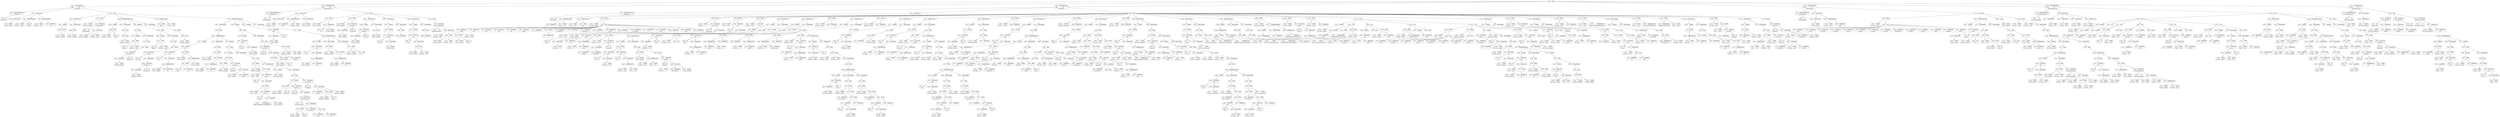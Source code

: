digraph ast {
node [shape=none];
184323 [label=<<TABLE border='1' cellspacing='0' cellpadding='10' style='rounded' ><TR><TD border='0'>184323</TD><TD border='0'><B>Variable</B></TD></TR><HR/><TR><TD border='0' cellpadding='5'>(808, 3859)</TD><TD border='0' cellpadding='5'>_bookmark</TD></TR></TABLE>>];
184320 [label=<<TABLE border='1' cellspacing='0' cellpadding='10' style='rounded' ><TR><TD border='0'>184320</TD><TD border='0'><B>IfThenElifStatement</B></TD></TR></TABLE>>];
184320 -> 184311 [weight=2];
184320 -> 184321 [weight=2];
184320 -> 184379 [weight=2];
184321 [label=<<TABLE border='1' cellspacing='0' cellpadding='10' style='rounded' ><TR><TD border='0'>184321</TD><TD border='0'><B>StatementBody</B></TD></TR></TABLE>>];
184321 -> 184319 [weight=2];
184326 [label=<<TABLE border='1' cellspacing='0' cellpadding='10' style='rounded' ><TR><TD border='0'>184326</TD><TD border='0'><B>Id</B></TD></TR><HR/><TR><TD border='0' cellpadding='5' colspan='2'>wp_cache_get</TD></TR></TABLE>>];
184327 [label=<<TABLE border='1' cellspacing='0' cellpadding='10' style='rounded' ><TR><TD border='0'>184327</TD><TD border='0'><B>Variable</B></TD></TR><HR/><TR><TD border='0' cellpadding='5'>(0, 806)</TD><TD border='0' cellpadding='5'>bookmark</TD></TR></TABLE>>];
184324 [label=<<TABLE border='1' cellspacing='0' cellpadding='10' style='rounded' ><TR><TD border='0'>184324</TD><TD border='0'><B>UnaryOP</B></TD></TR><HR/><TR><TD border='0' cellpadding='5' colspan='2'>!</TD></TR></TABLE>>];
184324 -> 184323 [weight=2];
184325 [label=<<TABLE border='1' cellspacing='0' cellpadding='10' style='rounded' ><TR><TD border='0'>184325</TD><TD border='0'><B>BinOP</B></TD></TR><HR/><TR><TD border='0' cellpadding='5' colspan='2'>=</TD></TR></TABLE>>];
184325 -> 184324 [weight=2];
184325 -> 184330 [weight=2];
184330 [label=<<TABLE border='1' cellspacing='0' cellpadding='10' style='rounded' ><TR><TD border='0'>184330</TD><TD border='0'><B>FunctionCall</B></TD></TR><HR/><TR><TD border='0' cellpadding='5' colspan='2'>wp_cache_get</TD></TR></TABLE>>];
184330 -> 184326 [weight=2];
184330 -> 184329 [weight=2];
184331 [label=<<TABLE border='1' cellspacing='0' cellpadding='10' style='rounded' ><TR><TD border='0'>184331</TD><TD border='0'><B>Condition</B></TD></TR></TABLE>>];
184331 -> 184325 [weight=2];
184328 [label=<<TABLE border='1' cellspacing='0' cellpadding='10' style='rounded' ><TR><TD border='0'>184328</TD><TD border='0'><B>StringLiteral</B></TD></TR><HR/><TR><TD border='0' cellpadding='5' colspan='2'>bookmark</TD></TR></TABLE>>];
184329 [label=<<TABLE border='1' cellspacing='0' cellpadding='10' style='rounded' ><TR><TD border='0'>184329</TD><TD border='0'><B>ArgumentList</B></TD></TR></TABLE>>];
184329 -> 184327 [weight=2];
184329 -> 184328 [weight=2];
184334 [label=<<TABLE border='1' cellspacing='0' cellpadding='10' style='rounded' ><TR><TD border='0'>184334</TD><TD border='0'><B>Variable</B></TD></TR><HR/><TR><TD border='0' cellpadding='5'>(0, 184)</TD><TD border='0' cellpadding='5'>wpdb</TD></TR></TABLE>>];
184335 [label=<<TABLE border='1' cellspacing='0' cellpadding='10' style='rounded' ><TR><TD border='0'>184335</TD><TD border='0'><B>Id</B></TD></TR><HR/><TR><TD border='0' cellpadding='5' colspan='2'>get_row</TD></TR></TABLE>>];
184332 [label=<<TABLE border='1' cellspacing='0' cellpadding='10' style='rounded' ><TR><TD border='0'>184332</TD><TD border='0'><B>Variable</B></TD></TR><HR/><TR><TD border='0' cellpadding='5'>(808, 3859)</TD><TD border='0' cellpadding='5'>_bookmark</TD></TR></TABLE>>];
184333 [label=<<TABLE border='1' cellspacing='0' cellpadding='10' style='rounded' ><TR><TD border='0'>184333</TD><TD border='0'><B>BinOP</B></TD></TR><HR/><TR><TD border='0' cellpadding='5' colspan='2'>=</TD></TR></TABLE>>];
184333 -> 184332 [weight=2];
184333 -> 184345 [weight=2];
184338 [label=<<TABLE border='1' cellspacing='0' cellpadding='10' style='rounded' ><TR><TD border='0'>184338</TD><TD border='0'><B>StringExpression</B></TD></TR><HR/><TR><TD border='0' cellpadding='5' colspan='2'>SELECT * FROM $wpdb-&gt;links WHERE link...</TD></TR></TABLE>>];
184339 [label=<<TABLE border='1' cellspacing='0' cellpadding='10' style='rounded' ><TR><TD border='0'>184339</TD><TD border='0'><B>Variable</B></TD></TR><HR/><TR><TD border='0' cellpadding='5'>(0, 806)</TD><TD border='0' cellpadding='5'>bookmark</TD></TR></TABLE>>];
184336 [label=<<TABLE border='1' cellspacing='0' cellpadding='10' style='rounded' ><TR><TD border='0'>184336</TD><TD border='0'><B>Variable</B></TD></TR><HR/><TR><TD border='0' cellpadding='5'>(0, 184)</TD><TD border='0' cellpadding='5'>wpdb</TD></TR></TABLE>>];
184337 [label=<<TABLE border='1' cellspacing='0' cellpadding='10' style='rounded' ><TR><TD border='0'>184337</TD><TD border='0'><B>Id</B></TD></TR><HR/><TR><TD border='0' cellpadding='5' colspan='2'>prepare</TD></TR></TABLE>>];
184342 [label=<<TABLE border='1' cellspacing='0' cellpadding='10' style='rounded' ><TR><TD border='0'>184342</TD><TD border='0'><B>BinOP</B></TD></TR><HR/><TR><TD border='0' cellpadding='5' colspan='2'>-&gt;</TD></TR></TABLE>>];
184342 -> 184336 [weight=2];
184342 -> 184341 [weight=2];
184343 [label=<<TABLE border='1' cellspacing='0' cellpadding='10' style='rounded' ><TR><TD border='0'>184343</TD><TD border='0'><B>ArgumentList</B></TD></TR></TABLE>>];
184343 -> 184342 [weight=2];
184340 [label=<<TABLE border='1' cellspacing='0' cellpadding='10' style='rounded' ><TR><TD border='0'>184340</TD><TD border='0'><B>ArgumentList</B></TD></TR></TABLE>>];
184340 -> 184338 [weight=2];
184340 -> 184339 [weight=2];
184341 [label=<<TABLE border='1' cellspacing='0' cellpadding='10' style='rounded' ><TR><TD border='0'>184341</TD><TD border='0'><B>MethodCall</B></TD></TR><HR/><TR><TD border='0' cellpadding='5' colspan='2'>prepare</TD></TR></TABLE>>];
184341 -> 184337 [weight=2];
184341 -> 184340 [weight=2];
184346 [label=<<TABLE border='1' cellspacing='0' cellpadding='10' style='rounded' ><TR><TD border='0'>184346</TD><TD border='0'><B>Variable</B></TD></TR><HR/><TR><TD border='0' cellpadding='5'>(808, 3859)</TD><TD border='0' cellpadding='5'>_bookmark</TD></TR></TABLE>>];
184347 [label=<<TABLE border='1' cellspacing='0' cellpadding='10' style='rounded' ><TR><TD border='0'>184347</TD><TD border='0'><B>Condition</B></TD></TR></TABLE>>];
184347 -> 184346 [weight=2];
184344 [label=<<TABLE border='1' cellspacing='0' cellpadding='10' style='rounded' ><TR><TD border='0'>184344</TD><TD border='0'><B>MethodCall</B></TD></TR><HR/><TR><TD border='0' cellpadding='5' colspan='2'>get_row</TD></TR></TABLE>>];
184344 -> 184335 [weight=2];
184344 -> 184343 [weight=2];
184345 [label=<<TABLE border='1' cellspacing='0' cellpadding='10' style='rounded' ><TR><TD border='0'>184345</TD><TD border='0'><B>BinOP</B></TD></TR><HR/><TR><TD border='0' cellpadding='5' colspan='2'>-&gt;</TD></TR></TABLE>>];
184345 -> 184334 [weight=2];
184345 -> 184344 [weight=2];
184350 [label=<<TABLE border='1' cellspacing='0' cellpadding='10' style='rounded' ><TR><TD border='0'>184350</TD><TD border='0'><B>BinOP</B></TD></TR><HR/><TR><TD border='0' cellpadding='5' colspan='2'>-&gt;</TD></TR></TABLE>>];
184350 -> 184348 [weight=2];
184350 -> 184349 [weight=2];
184351 [label=<<TABLE border='1' cellspacing='0' cellpadding='10' style='rounded' ><TR><TD border='0'>184351</TD><TD border='0'><B>BinOP</B></TD></TR><HR/><TR><TD border='0' cellpadding='5' colspan='2'>=</TD></TR></TABLE>>];
184351 -> 184350 [weight=2];
184351 -> 184364 [weight=2];
184348 [label=<<TABLE border='1' cellspacing='0' cellpadding='10' style='rounded' ><TR><TD border='0'>184348</TD><TD border='0'><B>Variable</B></TD></TR><HR/><TR><TD border='0' cellpadding='5'>(808, 3859)</TD><TD border='0' cellpadding='5'>_bookmark</TD></TR></TABLE>>];
184349 [label=<<TABLE border='1' cellspacing='0' cellpadding='10' style='rounded' ><TR><TD border='0'>184349</TD><TD border='0'><B>Id</B></TD></TR><HR/><TR><TD border='0' cellpadding='5' colspan='2'>link_category</TD></TR></TABLE>>];
184354 [label=<<TABLE border='1' cellspacing='0' cellpadding='10' style='rounded' ><TR><TD border='0'>184354</TD><TD border='0'><B>Variable</B></TD></TR><HR/><TR><TD border='0' cellpadding='5'>(808, 3859)</TD><TD border='0' cellpadding='5'>_bookmark</TD></TR></TABLE>>];
184355 [label=<<TABLE border='1' cellspacing='0' cellpadding='10' style='rounded' ><TR><TD border='0'>184355</TD><TD border='0'><B>Id</B></TD></TR><HR/><TR><TD border='0' cellpadding='5' colspan='2'>link_id</TD></TR></TABLE>>];
184352 [label=<<TABLE border='1' cellspacing='0' cellpadding='10' style='rounded' ><TR><TD border='0'>184352</TD><TD border='0'><B>Id</B></TD></TR><HR/><TR><TD border='0' cellpadding='5' colspan='2'>array_unique</TD></TR></TABLE>>];
184353 [label=<<TABLE border='1' cellspacing='0' cellpadding='10' style='rounded' ><TR><TD border='0'>184353</TD><TD border='0'><B>Id</B></TD></TR><HR/><TR><TD border='0' cellpadding='5' colspan='2'>wp_get_object_terms</TD></TR></TABLE>>];
184358 [label=<<TABLE border='1' cellspacing='0' cellpadding='10' style='rounded' ><TR><TD border='0'>184358</TD><TD border='0'><B>StringLiteral</B></TD></TR><HR/><TR><TD border='0' cellpadding='5' colspan='2'>fields</TD></TR></TABLE>>];
184359 [label=<<TABLE border='1' cellspacing='0' cellpadding='10' style='rounded' ><TR><TD border='0'>184359</TD><TD border='0'><B>StringLiteral</B></TD></TR><HR/><TR><TD border='0' cellpadding='5' colspan='2'>ids</TD></TR></TABLE>>];
184356 [label=<<TABLE border='1' cellspacing='0' cellpadding='10' style='rounded' ><TR><TD border='0'>184356</TD><TD border='0'><B>BinOP</B></TD></TR><HR/><TR><TD border='0' cellpadding='5' colspan='2'>-&gt;</TD></TR></TABLE>>];
184356 -> 184354 [weight=2];
184356 -> 184355 [weight=2];
184357 [label=<<TABLE border='1' cellspacing='0' cellpadding='10' style='rounded' ><TR><TD border='0'>184357</TD><TD border='0'><B>StringLiteral</B></TD></TR><HR/><TR><TD border='0' cellpadding='5' colspan='2'>link_category</TD></TR></TABLE>>];
184362 [label=<<TABLE border='1' cellspacing='0' cellpadding='10' style='rounded' ><TR><TD border='0'>184362</TD><TD border='0'><B>FunctionCall</B></TD></TR><HR/><TR><TD border='0' cellpadding='5' colspan='2'>wp_get_object_terms</TD></TR></TABLE>>];
184362 -> 184353 [weight=2];
184362 -> 184361 [weight=2];
184363 [label=<<TABLE border='1' cellspacing='0' cellpadding='10' style='rounded' ><TR><TD border='0'>184363</TD><TD border='0'><B>ArgumentList</B></TD></TR></TABLE>>];
184363 -> 184362 [weight=2];
184360 [label=<<TABLE border='1' cellspacing='0' cellpadding='10' style='rounded' ><TR><TD border='0'>184360</TD><TD border='0'><B>Array</B></TD></TR></TABLE>>];
184360 -> 184358 [weight=2];
184360 -> 184359 [weight=2];
184361 [label=<<TABLE border='1' cellspacing='0' cellpadding='10' style='rounded' ><TR><TD border='0'>184361</TD><TD border='0'><B>ArgumentList</B></TD></TR></TABLE>>];
184361 -> 184356 [weight=2];
184361 -> 184357 [weight=2];
184361 -> 184360 [weight=2];
184366 [label=<<TABLE border='1' cellspacing='0' cellpadding='10' style='rounded' ><TR><TD border='0'>184366</TD><TD border='0'><B>Variable</B></TD></TR><HR/><TR><TD border='0' cellpadding='5'>(808, 3859)</TD><TD border='0' cellpadding='5'>_bookmark</TD></TR></TABLE>>];
184367 [label=<<TABLE border='1' cellspacing='0' cellpadding='10' style='rounded' ><TR><TD border='0'>184367</TD><TD border='0'><B>Id</B></TD></TR><HR/><TR><TD border='0' cellpadding='5' colspan='2'>link_id</TD></TR></TABLE>>];
184364 [label=<<TABLE border='1' cellspacing='0' cellpadding='10' style='rounded' ><TR><TD border='0'>184364</TD><TD border='0'><B>FunctionCall</B></TD></TR><HR/><TR><TD border='0' cellpadding='5' colspan='2'>array_unique</TD></TR></TABLE>>];
184364 -> 184352 [weight=2];
184364 -> 184363 [weight=2];
184365 [label=<<TABLE border='1' cellspacing='0' cellpadding='10' style='rounded' ><TR><TD border='0'>184365</TD><TD border='0'><B>Id</B></TD></TR><HR/><TR><TD border='0' cellpadding='5' colspan='2'>wp_cache_add</TD></TR></TABLE>>];
184370 [label=<<TABLE border='1' cellspacing='0' cellpadding='10' style='rounded' ><TR><TD border='0'>184370</TD><TD border='0'><B>StringLiteral</B></TD></TR><HR/><TR><TD border='0' cellpadding='5' colspan='2'>bookmark</TD></TR></TABLE>>];
184371 [label=<<TABLE border='1' cellspacing='0' cellpadding='10' style='rounded' ><TR><TD border='0'>184371</TD><TD border='0'><B>ArgumentList</B></TD></TR></TABLE>>];
184371 -> 184368 [weight=2];
184371 -> 184369 [weight=2];
184371 -> 184370 [weight=2];
184368 [label=<<TABLE border='1' cellspacing='0' cellpadding='10' style='rounded' ><TR><TD border='0'>184368</TD><TD border='0'><B>BinOP</B></TD></TR><HR/><TR><TD border='0' cellpadding='5' colspan='2'>-&gt;</TD></TR></TABLE>>];
184368 -> 184366 [weight=2];
184368 -> 184367 [weight=2];
184369 [label=<<TABLE border='1' cellspacing='0' cellpadding='10' style='rounded' ><TR><TD border='0'>184369</TD><TD border='0'><B>Variable</B></TD></TR><HR/><TR><TD border='0' cellpadding='5'>(808, 3859)</TD><TD border='0' cellpadding='5'>_bookmark</TD></TR></TABLE>>];
184374 [label=<<TABLE border='1' cellspacing='0' cellpadding='10' style='rounded' ><TR><TD border='0'>184374</TD><TD border='0'><B>IfThenStatement</B></TD></TR></TABLE>>];
184374 -> 184347 [weight=2];
184374 -> 184375 [weight=2];
184375 [label=<<TABLE border='1' cellspacing='0' cellpadding='10' style='rounded' ><TR><TD border='0'>184375</TD><TD border='0'><B>StatementBody</B></TD></TR></TABLE>>];
184375 -> 184373 [weight=2];
184372 [label=<<TABLE border='1' cellspacing='0' cellpadding='10' style='rounded' ><TR><TD border='0'>184372</TD><TD border='0'><B>FunctionCall</B></TD></TR><HR/><TR><TD border='0' cellpadding='5' colspan='2'>wp_cache_add</TD></TR></TABLE>>];
184372 -> 184365 [weight=2];
184372 -> 184371 [weight=2];
184373 [label=<<TABLE border='1' cellspacing='0' cellpadding='10' style='rounded' ><TR><TD border='0'>184373</TD><TD border='0'><B>Block</B></TD></TR></TABLE>>];
184373 -> 184351 [weight=2];
184373 -> 184372 [weight=2];
184378 [label=<<TABLE border='1' cellspacing='0' cellpadding='10' style='rounded' ><TR><TD border='0'>184378</TD><TD border='0'><B>StatementBody</B></TD></TR></TABLE>>];
184378 -> 184376 [weight=2];
184379 [label=<<TABLE border='1' cellspacing='0' cellpadding='10' style='rounded' ><TR><TD border='0'>184379</TD><TD border='0'><B>ElseIfList</B></TD></TR></TABLE>>];
184379 -> 184377 [weight=2];
184376 [label=<<TABLE border='1' cellspacing='0' cellpadding='10' style='rounded' ><TR><TD border='0'>184376</TD><TD border='0'><B>Block</B></TD></TR></TABLE>>];
184376 -> 184333 [weight=2];
184376 -> 184374 [weight=2];
184377 [label=<<TABLE border='1' cellspacing='0' cellpadding='10' style='rounded' ><TR><TD border='0'>184377</TD><TD border='0'><B>ElseIf</B></TD></TR></TABLE>>];
184377 -> 184331 [weight=2];
184377 -> 184378 [weight=2];
184382 [label=<<TABLE border='1' cellspacing='0' cellpadding='10' style='rounded' ><TR><TD border='0'>184382</TD><TD border='0'><B>StatementBody</B></TD></TR></TABLE>>];
184382 -> 184380 [weight=2];
184383 [label=<<TABLE border='1' cellspacing='0' cellpadding='10' style='rounded' ><TR><TD border='0'>184383</TD><TD border='0'><B>ElseIfList</B></TD></TR></TABLE>>];
184383 -> 184295 [weight=2];
184380 [label=<<TABLE border='1' cellspacing='0' cellpadding='10' style='rounded' ><TR><TD border='0'>184380</TD><TD border='0'><B>Block</B></TD></TR></TABLE>>];
184380 -> 184320 [weight=2];
184386 [label=<<TABLE border='1' cellspacing='0' cellpadding='10' style='rounded' ><TR><TD border='0'>184386</TD><TD border='0'><B>UnaryOP</B></TD></TR><HR/><TR><TD border='0' cellpadding='5' colspan='2'>!</TD></TR></TABLE>>];
184386 -> 184385 [weight=2];
184387 [label=<<TABLE border='1' cellspacing='0' cellpadding='10' style='rounded' ><TR><TD border='0'>184387</TD><TD border='0'><B>Condition</B></TD></TR></TABLE>>];
184387 -> 184386 [weight=2];
184385 [label=<<TABLE border='1' cellspacing='0' cellpadding='10' style='rounded' ><TR><TD border='0'>184385</TD><TD border='0'><B>Variable</B></TD></TR><HR/><TR><TD border='0' cellpadding='5'>(808, 3859)</TD><TD border='0' cellpadding='5'>_bookmark</TD></TR></TABLE>>];
184390 [label=<<TABLE border='1' cellspacing='0' cellpadding='10' style='rounded' ><TR><TD border='0'>184390</TD><TD border='0'><B>IfThenStatement</B></TD></TR></TABLE>>];
184390 -> 184387 [weight=2];
184390 -> 184391 [weight=2];
184391 [label=<<TABLE border='1' cellspacing='0' cellpadding='10' style='rounded' ><TR><TD border='0'>184391</TD><TD border='0'><B>StatementBody</B></TD></TR></TABLE>>];
184391 -> 184389 [weight=2];
184388 [label=<<TABLE border='1' cellspacing='0' cellpadding='10' style='rounded' ><TR><TD border='0'>184388</TD><TD border='0'><B>Variable</B></TD></TR><HR/><TR><TD border='0' cellpadding='5'>(808, 3859)</TD><TD border='0' cellpadding='5'>_bookmark</TD></TR></TABLE>>];
184389 [label=<<TABLE border='1' cellspacing='0' cellpadding='10' style='rounded' ><TR><TD border='0'>184389</TD><TD border='0'><B>Return</B></TD></TR></TABLE>>];
184389 -> 184388 [weight=2];
184394 [label=<<TABLE border='1' cellspacing='0' cellpadding='10' style='rounded' ><TR><TD border='0'>184394</TD><TD border='0'><B>Id</B></TD></TR><HR/><TR><TD border='0' cellpadding='5' colspan='2'>sanitize_bookmark</TD></TR></TABLE>>];
184395 [label=<<TABLE border='1' cellspacing='0' cellpadding='10' style='rounded' ><TR><TD border='0'>184395</TD><TD border='0'><B>Variable</B></TD></TR><HR/><TR><TD border='0' cellpadding='5'>(808, 3859)</TD><TD border='0' cellpadding='5'>_bookmark</TD></TR></TABLE>>];
184392 [label=<<TABLE border='1' cellspacing='0' cellpadding='10' style='rounded' ><TR><TD border='0'>184392</TD><TD border='0'><B>Variable</B></TD></TR><HR/><TR><TD border='0' cellpadding='5'>(808, 3859)</TD><TD border='0' cellpadding='5'>_bookmark</TD></TR></TABLE>>];
184393 [label=<<TABLE border='1' cellspacing='0' cellpadding='10' style='rounded' ><TR><TD border='0'>184393</TD><TD border='0'><B>BinOP</B></TD></TR><HR/><TR><TD border='0' cellpadding='5' colspan='2'>=</TD></TR></TABLE>>];
184393 -> 184392 [weight=2];
184393 -> 184398 [weight=2];
184398 [label=<<TABLE border='1' cellspacing='0' cellpadding='10' style='rounded' ><TR><TD border='0'>184398</TD><TD border='0'><B>FunctionCall</B></TD></TR><HR/><TR><TD border='0' cellpadding='5' colspan='2'>sanitize_bookmark</TD></TR></TABLE>>];
184398 -> 184394 [weight=2];
184398 -> 184397 [weight=2];
184399 [label=<<TABLE border='1' cellspacing='0' cellpadding='10' style='rounded' ><TR><TD border='0'>184399</TD><TD border='0'><B>Variable</B></TD></TR><HR/><TR><TD border='0' cellpadding='5'>(808, 3857)</TD><TD border='0' cellpadding='5'>output</TD></TR></TABLE>>];
184396 [label=<<TABLE border='1' cellspacing='0' cellpadding='10' style='rounded' ><TR><TD border='0'>184396</TD><TD border='0'><B>Variable</B></TD></TR><HR/><TR><TD border='0' cellpadding='5'>(808, 3858)</TD><TD border='0' cellpadding='5'>filter</TD></TR></TABLE>>];
184397 [label=<<TABLE border='1' cellspacing='0' cellpadding='10' style='rounded' ><TR><TD border='0'>184397</TD><TD border='0'><B>ArgumentList</B></TD></TR></TABLE>>];
184397 -> 184395 [weight=2];
184397 -> 184396 [weight=2];
184402 [label=<<TABLE border='1' cellspacing='0' cellpadding='10' style='rounded' ><TR><TD border='0'>184402</TD><TD border='0'><B>Condition</B></TD></TR></TABLE>>];
184402 -> 184400 [weight=2];
184403 [label=<<TABLE border='1' cellspacing='0' cellpadding='10' style='rounded' ><TR><TD border='0'>184403</TD><TD border='0'><B>Variable</B></TD></TR><HR/><TR><TD border='0' cellpadding='5'>(808, 3859)</TD><TD border='0' cellpadding='5'>_bookmark</TD></TR></TABLE>>];
184400 [label=<<TABLE border='1' cellspacing='0' cellpadding='10' style='rounded' ><TR><TD border='0'>184400</TD><TD border='0'><B>RelOP</B></TD></TR><HR/><TR><TD border='0' cellpadding='5' colspan='2'>==</TD></TR></TABLE>>];
184400 -> 184399 [weight=2];
184400 -> 184401 [weight=2];
184401 [label=<<TABLE border='1' cellspacing='0' cellpadding='10' style='rounded' ><TR><TD border='0'>184401</TD><TD border='0'><B>Id</B></TD></TR><HR/><TR><TD border='0' cellpadding='5' colspan='2'>OBJECT</TD></TR></TABLE>>];
184406 [label=<<TABLE border='1' cellspacing='0' cellpadding='10' style='rounded' ><TR><TD border='0'>184406</TD><TD border='0'><B>IfThenElifElseStatement</B></TD></TR></TABLE>>];
184406 -> 184402 [weight=2];
184406 -> 184407 [weight=2];
184406 -> 184440 [weight=2];
184406 -> 184439 [weight=2];
184407 [label=<<TABLE border='1' cellspacing='0' cellpadding='10' style='rounded' ><TR><TD border='0'>184407</TD><TD border='0'><B>StatementBody</B></TD></TR></TABLE>>];
184407 -> 184405 [weight=2];
184404 [label=<<TABLE border='1' cellspacing='0' cellpadding='10' style='rounded' ><TR><TD border='0'>184404</TD><TD border='0'><B>Return</B></TD></TR></TABLE>>];
184404 -> 184403 [weight=2];
184405 [label=<<TABLE border='1' cellspacing='0' cellpadding='10' style='rounded' ><TR><TD border='0'>184405</TD><TD border='0'><B>Block</B></TD></TR></TABLE>>];
184405 -> 184404 [weight=2];
184410 [label=<<TABLE border='1' cellspacing='0' cellpadding='10' style='rounded' ><TR><TD border='0'>184410</TD><TD border='0'><B>Id</B></TD></TR><HR/><TR><TD border='0' cellpadding='5' colspan='2'>ARRAY_A</TD></TR></TABLE>>];
184411 [label=<<TABLE border='1' cellspacing='0' cellpadding='10' style='rounded' ><TR><TD border='0'>184411</TD><TD border='0'><B>Condition</B></TD></TR></TABLE>>];
184411 -> 184409 [weight=2];
184408 [label=<<TABLE border='1' cellspacing='0' cellpadding='10' style='rounded' ><TR><TD border='0'>184408</TD><TD border='0'><B>Variable</B></TD></TR><HR/><TR><TD border='0' cellpadding='5'>(808, 3857)</TD><TD border='0' cellpadding='5'>output</TD></TR></TABLE>>];
184409 [label=<<TABLE border='1' cellspacing='0' cellpadding='10' style='rounded' ><TR><TD border='0'>184409</TD><TD border='0'><B>RelOP</B></TD></TR><HR/><TR><TD border='0' cellpadding='5' colspan='2'>==</TD></TR></TABLE>>];
184409 -> 184408 [weight=2];
184409 -> 184410 [weight=2];
184414 [label=<<TABLE border='1' cellspacing='0' cellpadding='10' style='rounded' ><TR><TD border='0'>184414</TD><TD border='0'><B>ArgumentList</B></TD></TR></TABLE>>];
184414 -> 184413 [weight=2];
184415 [label=<<TABLE border='1' cellspacing='0' cellpadding='10' style='rounded' ><TR><TD border='0'>184415</TD><TD border='0'><B>FunctionCall</B></TD></TR><HR/><TR><TD border='0' cellpadding='5' colspan='2'>get_object_vars</TD></TR></TABLE>>];
184415 -> 184412 [weight=2];
184415 -> 184414 [weight=2];
184412 [label=<<TABLE border='1' cellspacing='0' cellpadding='10' style='rounded' ><TR><TD border='0'>184412</TD><TD border='0'><B>Id</B></TD></TR><HR/><TR><TD border='0' cellpadding='5' colspan='2'>get_object_vars</TD></TR></TABLE>>];
184413 [label=<<TABLE border='1' cellspacing='0' cellpadding='10' style='rounded' ><TR><TD border='0'>184413</TD><TD border='0'><B>Variable</B></TD></TR><HR/><TR><TD border='0' cellpadding='5'>(808, 3859)</TD><TD border='0' cellpadding='5'>_bookmark</TD></TR></TABLE>>];
184418 [label=<<TABLE border='1' cellspacing='0' cellpadding='10' style='rounded' ><TR><TD border='0'>184418</TD><TD border='0'><B>ElseIf</B></TD></TR></TABLE>>];
184418 -> 184411 [weight=2];
184418 -> 184419 [weight=2];
184419 [label=<<TABLE border='1' cellspacing='0' cellpadding='10' style='rounded' ><TR><TD border='0'>184419</TD><TD border='0'><B>StatementBody</B></TD></TR></TABLE>>];
184419 -> 184417 [weight=2];
184416 [label=<<TABLE border='1' cellspacing='0' cellpadding='10' style='rounded' ><TR><TD border='0'>184416</TD><TD border='0'><B>Return</B></TD></TR></TABLE>>];
184416 -> 184415 [weight=2];
184417 [label=<<TABLE border='1' cellspacing='0' cellpadding='10' style='rounded' ><TR><TD border='0'>184417</TD><TD border='0'><B>Block</B></TD></TR></TABLE>>];
184417 -> 184416 [weight=2];
184422 [label=<<TABLE border='1' cellspacing='0' cellpadding='10' style='rounded' ><TR><TD border='0'>184422</TD><TD border='0'><B>Id</B></TD></TR><HR/><TR><TD border='0' cellpadding='5' colspan='2'>ARRAY_N</TD></TR></TABLE>>];
184423 [label=<<TABLE border='1' cellspacing='0' cellpadding='10' style='rounded' ><TR><TD border='0'>184423</TD><TD border='0'><B>Condition</B></TD></TR></TABLE>>];
184423 -> 184421 [weight=2];
184420 [label=<<TABLE border='1' cellspacing='0' cellpadding='10' style='rounded' ><TR><TD border='0'>184420</TD><TD border='0'><B>Variable</B></TD></TR><HR/><TR><TD border='0' cellpadding='5'>(808, 3857)</TD><TD border='0' cellpadding='5'>output</TD></TR></TABLE>>];
184421 [label=<<TABLE border='1' cellspacing='0' cellpadding='10' style='rounded' ><TR><TD border='0'>184421</TD><TD border='0'><B>RelOP</B></TD></TR><HR/><TR><TD border='0' cellpadding='5' colspan='2'>==</TD></TR></TABLE>>];
184421 -> 184420 [weight=2];
184421 -> 184422 [weight=2];
184426 [label=<<TABLE border='1' cellspacing='0' cellpadding='10' style='rounded' ><TR><TD border='0'>184426</TD><TD border='0'><B>Variable</B></TD></TR><HR/><TR><TD border='0' cellpadding='5'>(808, 3859)</TD><TD border='0' cellpadding='5'>_bookmark</TD></TR></TABLE>>];
184427 [label=<<TABLE border='1' cellspacing='0' cellpadding='10' style='rounded' ><TR><TD border='0'>184427</TD><TD border='0'><B>ArgumentList</B></TD></TR></TABLE>>];
184427 -> 184426 [weight=2];
184424 [label=<<TABLE border='1' cellspacing='0' cellpadding='10' style='rounded' ><TR><TD border='0'>184424</TD><TD border='0'><B>Id</B></TD></TR><HR/><TR><TD border='0' cellpadding='5' colspan='2'>array_values</TD></TR></TABLE>>];
184425 [label=<<TABLE border='1' cellspacing='0' cellpadding='10' style='rounded' ><TR><TD border='0'>184425</TD><TD border='0'><B>Id</B></TD></TR><HR/><TR><TD border='0' cellpadding='5' colspan='2'>get_object_vars</TD></TR></TABLE>>];
184430 [label=<<TABLE border='1' cellspacing='0' cellpadding='10' style='rounded' ><TR><TD border='0'>184430</TD><TD border='0'><B>FunctionCall</B></TD></TR><HR/><TR><TD border='0' cellpadding='5' colspan='2'>array_values</TD></TR></TABLE>>];
184430 -> 184424 [weight=2];
184430 -> 184429 [weight=2];
184431 [label=<<TABLE border='1' cellspacing='0' cellpadding='10' style='rounded' ><TR><TD border='0'>184431</TD><TD border='0'><B>Return</B></TD></TR></TABLE>>];
184431 -> 184430 [weight=2];
184428 [label=<<TABLE border='1' cellspacing='0' cellpadding='10' style='rounded' ><TR><TD border='0'>184428</TD><TD border='0'><B>FunctionCall</B></TD></TR><HR/><TR><TD border='0' cellpadding='5' colspan='2'>get_object_vars</TD></TR></TABLE>>];
184428 -> 184425 [weight=2];
184428 -> 184427 [weight=2];
184429 [label=<<TABLE border='1' cellspacing='0' cellpadding='10' style='rounded' ><TR><TD border='0'>184429</TD><TD border='0'><B>ArgumentList</B></TD></TR></TABLE>>];
184429 -> 184428 [weight=2];
184434 [label=<<TABLE border='1' cellspacing='0' cellpadding='10' style='rounded' ><TR><TD border='0'>184434</TD><TD border='0'><B>StatementBody</B></TD></TR></TABLE>>];
184434 -> 184432 [weight=2];
184435 [label=<<TABLE border='1' cellspacing='0' cellpadding='10' style='rounded' ><TR><TD border='0'>184435</TD><TD border='0'><B>Variable</B></TD></TR><HR/><TR><TD border='0' cellpadding='5'>(808, 3859)</TD><TD border='0' cellpadding='5'>_bookmark</TD></TR></TABLE>>];
184432 [label=<<TABLE border='1' cellspacing='0' cellpadding='10' style='rounded' ><TR><TD border='0'>184432</TD><TD border='0'><B>Block</B></TD></TR></TABLE>>];
184432 -> 184431 [weight=2];
184433 [label=<<TABLE border='1' cellspacing='0' cellpadding='10' style='rounded' ><TR><TD border='0'>184433</TD><TD border='0'><B>ElseIf</B></TD></TR></TABLE>>];
184433 -> 184423 [weight=2];
184433 -> 184434 [weight=2];
184439 [label=<<TABLE border='1' cellspacing='0' cellpadding='10' style='rounded' ><TR><TD border='0'>184439</TD><TD border='0'><B>StatementBody</B></TD></TR></TABLE>>];
184439 -> 184437 [weight=2];
184436 [label=<<TABLE border='1' cellspacing='0' cellpadding='10' style='rounded' ><TR><TD border='0'>184436</TD><TD border='0'><B>Return</B></TD></TR></TABLE>>];
184436 -> 184435 [weight=2];
184437 [label=<<TABLE border='1' cellspacing='0' cellpadding='10' style='rounded' ><TR><TD border='0'>184437</TD><TD border='0'><B>Block</B></TD></TR></TABLE>>];
184437 -> 184436 [weight=2];
184442 [label=<<TABLE border='1' cellspacing='0' cellpadding='10' style='rounded' ><TR><TD border='0'>184442</TD><TD border='0'><B>FunctionStatement</B></TD></TR><HR/><TR><TD border='0' cellpadding='5'>Scope</TD><TD border='0' cellpadding='5'>808</TD></TR><HR/><TR><TD border='0' cellpadding='5' colspan='2'>get_bookmark</TD></TR></TABLE>>];
184442 -> 184236 [weight=2];
184442 -> 184245 [weight=2];
184442 -> 184441 [weight=2];
184443 [label=<<TABLE border='1' cellspacing='0' cellpadding='10' style='rounded' ><TR><TD border='0'>184443</TD><TD border='0'><B>Id</B></TD></TR><HR/><TR><TD border='0' cellpadding='5' colspan='2'>get_bookmark_field</TD></TR></TABLE>>];
184440 [label=<<TABLE border='1' cellspacing='0' cellpadding='10' style='rounded' ><TR><TD border='0'>184440</TD><TD border='0'><B>ElseIfList</B></TD></TR></TABLE>>];
184440 -> 184418 [weight=2];
184440 -> 184433 [weight=2];
184441 [label=<<TABLE border='1' cellspacing='0' cellpadding='10' style='rounded' ><TR><TD border='0'>184441</TD><TD border='0'><B>Block</B></TD></TR></TABLE>>];
184441 -> 184248 [weight=2];
184441 -> 184276 [weight=2];
184441 -> 184390 [weight=2];
184441 -> 184393 [weight=2];
184441 -> 184406 [weight=2];
184446 [label=<<TABLE border='1' cellspacing='0' cellpadding='10' style='rounded' ><TR><TD border='0'>184446</TD><TD border='0'><B>ValueParameter</B></TD></TR></TABLE>>];
184446 -> 184445 [weight=2];
184447 [label=<<TABLE border='1' cellspacing='0' cellpadding='10' style='rounded' ><TR><TD border='0'>184447</TD><TD border='0'><B>Variable</B></TD></TR><HR/><TR><TD border='0' cellpadding='5'>(0, 806)</TD><TD border='0' cellpadding='5'>bookmark</TD></TR></TABLE>>];
184444 [label=<<TABLE border='1' cellspacing='0' cellpadding='10' style='rounded' ><TR><TD border='0'>184444</TD><TD border='0'><B>ReturnValueFunction</B></TD></TR><HR/><TR><TD border='0' cellpadding='5' colspan='2'>get_bookmark_field</TD></TR></TABLE>>];
184444 -> 184443 [weight=2];
184445 [label=<<TABLE border='1' cellspacing='0' cellpadding='10' style='rounded' ><TR><TD border='0'>184445</TD><TD border='0'><B>Variable</B></TD></TR><HR/><TR><TD border='0' cellpadding='5'>(809, 3860)</TD><TD border='0' cellpadding='5'>field</TD></TR></TABLE>>];
184450 [label=<<TABLE border='1' cellspacing='0' cellpadding='10' style='rounded' ><TR><TD border='0'>184450</TD><TD border='0'><B>StringLiteral</B></TD></TR><HR/><TR><TD border='0' cellpadding='5' colspan='2'>display</TD></TR></TABLE>>];
184451 [label=<<TABLE border='1' cellspacing='0' cellpadding='10' style='rounded' ><TR><TD border='0'>184451</TD><TD border='0'><B>OptValueParameter</B></TD></TR></TABLE>>];
184451 -> 184449 [weight=2];
184451 -> 184450 [weight=2];
184448 [label=<<TABLE border='1' cellspacing='0' cellpadding='10' style='rounded' ><TR><TD border='0'>184448</TD><TD border='0'><B>ValueParameter</B></TD></TR></TABLE>>];
184448 -> 184447 [weight=2];
184449 [label=<<TABLE border='1' cellspacing='0' cellpadding='10' style='rounded' ><TR><TD border='0'>184449</TD><TD border='0'><B>Variable</B></TD></TR><HR/><TR><TD border='0' cellpadding='5'>(809, 3861)</TD><TD border='0' cellpadding='5'>context</TD></TR></TABLE>>];
184454 [label=<<TABLE border='1' cellspacing='0' cellpadding='10' style='rounded' ><TR><TD border='0'>184454</TD><TD border='0'><B>BinOP</B></TD></TR><HR/><TR><TD border='0' cellpadding='5' colspan='2'>=</TD></TR></TABLE>>];
184454 -> 184453 [weight=2];
184454 -> 184457 [weight=2];
184455 [label=<<TABLE border='1' cellspacing='0' cellpadding='10' style='rounded' ><TR><TD border='0'>184455</TD><TD border='0'><B>Int</B></TD></TR><HR/><TR><TD border='0' cellpadding='5' colspan='2'>int</TD></TR></TABLE>>];
184452 [label=<<TABLE border='1' cellspacing='0' cellpadding='10' style='rounded' ><TR><TD border='0'>184452</TD><TD border='0'><B>ParameterList</B></TD></TR></TABLE>>];
184452 -> 184446 [weight=2];
184452 -> 184448 [weight=2];
184452 -> 184451 [weight=2];
184453 [label=<<TABLE border='1' cellspacing='0' cellpadding='10' style='rounded' ><TR><TD border='0'>184453</TD><TD border='0'><B>Variable</B></TD></TR><HR/><TR><TD border='0' cellpadding='5'>(0, 806)</TD><TD border='0' cellpadding='5'>bookmark</TD></TR></TABLE>>];
184458 [label=<<TABLE border='1' cellspacing='0' cellpadding='10' style='rounded' ><TR><TD border='0'>184458</TD><TD border='0'><B>Variable</B></TD></TR><HR/><TR><TD border='0' cellpadding='5'>(0, 806)</TD><TD border='0' cellpadding='5'>bookmark</TD></TR></TABLE>>];
184459 [label=<<TABLE border='1' cellspacing='0' cellpadding='10' style='rounded' ><TR><TD border='0'>184459</TD><TD border='0'><B>BinOP</B></TD></TR><HR/><TR><TD border='0' cellpadding='5' colspan='2'>=</TD></TR></TABLE>>];
184459 -> 184458 [weight=2];
184459 -> 184463 [weight=2];
184456 [label=<<TABLE border='1' cellspacing='0' cellpadding='10' style='rounded' ><TR><TD border='0'>184456</TD><TD border='0'><B>Variable</B></TD></TR><HR/><TR><TD border='0' cellpadding='5'>(0, 806)</TD><TD border='0' cellpadding='5'>bookmark</TD></TR></TABLE>>];
184457 [label=<<TABLE border='1' cellspacing='0' cellpadding='10' style='rounded' ><TR><TD border='0'>184457</TD><TD border='0'><B>CastExpression</B></TD></TR></TABLE>>];
184457 -> 184455 [weight=2];
184457 -> 184456 [weight=2];
184462 [label=<<TABLE border='1' cellspacing='0' cellpadding='10' style='rounded' ><TR><TD border='0'>184462</TD><TD border='0'><B>ArgumentList</B></TD></TR></TABLE>>];
184462 -> 184461 [weight=2];
184463 [label=<<TABLE border='1' cellspacing='0' cellpadding='10' style='rounded' ><TR><TD border='0'>184463</TD><TD border='0'><B>FunctionCall</B></TD></TR><HR/><TR><TD border='0' cellpadding='5' colspan='2'>get_bookmark</TD></TR></TABLE>>];
184463 -> 184460 [weight=2];
184463 -> 184462 [weight=2];
184460 [label=<<TABLE border='1' cellspacing='0' cellpadding='10' style='rounded' ><TR><TD border='0'>184460</TD><TD border='0'><B>Id</B></TD></TR><HR/><TR><TD border='0' cellpadding='5' colspan='2'>get_bookmark</TD></TR></TABLE>>];
184461 [label=<<TABLE border='1' cellspacing='0' cellpadding='10' style='rounded' ><TR><TD border='0'>184461</TD><TD border='0'><B>Variable</B></TD></TR><HR/><TR><TD border='0' cellpadding='5'>(0, 806)</TD><TD border='0' cellpadding='5'>bookmark</TD></TR></TABLE>>];
184466 [label=<<TABLE border='1' cellspacing='0' cellpadding='10' style='rounded' ><TR><TD border='0'>184466</TD><TD border='0'><B>ArgumentList</B></TD></TR></TABLE>>];
184466 -> 184465 [weight=2];
184467 [label=<<TABLE border='1' cellspacing='0' cellpadding='10' style='rounded' ><TR><TD border='0'>184467</TD><TD border='0'><B>FunctionCall</B></TD></TR><HR/><TR><TD border='0' cellpadding='5' colspan='2'>is_wp_error</TD></TR></TABLE>>];
184467 -> 184464 [weight=2];
184467 -> 184466 [weight=2];
184464 [label=<<TABLE border='1' cellspacing='0' cellpadding='10' style='rounded' ><TR><TD border='0'>184464</TD><TD border='0'><B>Id</B></TD></TR><HR/><TR><TD border='0' cellpadding='5' colspan='2'>is_wp_error</TD></TR></TABLE>>];
184465 [label=<<TABLE border='1' cellspacing='0' cellpadding='10' style='rounded' ><TR><TD border='0'>184465</TD><TD border='0'><B>Variable</B></TD></TR><HR/><TR><TD border='0' cellpadding='5'>(0, 806)</TD><TD border='0' cellpadding='5'>bookmark</TD></TR></TABLE>>];
184470 [label=<<TABLE border='1' cellspacing='0' cellpadding='10' style='rounded' ><TR><TD border='0'>184470</TD><TD border='0'><B>Return</B></TD></TR></TABLE>>];
184470 -> 184469 [weight=2];
184471 [label=<<TABLE border='1' cellspacing='0' cellpadding='10' style='rounded' ><TR><TD border='0'>184471</TD><TD border='0'><B>IfThenStatement</B></TD></TR></TABLE>>];
184471 -> 184468 [weight=2];
184471 -> 184472 [weight=2];
184468 [label=<<TABLE border='1' cellspacing='0' cellpadding='10' style='rounded' ><TR><TD border='0'>184468</TD><TD border='0'><B>Condition</B></TD></TR></TABLE>>];
184468 -> 184467 [weight=2];
184469 [label=<<TABLE border='1' cellspacing='0' cellpadding='10' style='rounded' ><TR><TD border='0'>184469</TD><TD border='0'><B>Variable</B></TD></TR><HR/><TR><TD border='0' cellpadding='5'>(0, 806)</TD><TD border='0' cellpadding='5'>bookmark</TD></TR></TABLE>>];
184474 [label=<<TABLE border='1' cellspacing='0' cellpadding='10' style='rounded' ><TR><TD border='0'>184474</TD><TD border='0'><B>Id</B></TD></TR><HR/><TR><TD border='0' cellpadding='5' colspan='2'>is_object</TD></TR></TABLE>>];
184475 [label=<<TABLE border='1' cellspacing='0' cellpadding='10' style='rounded' ><TR><TD border='0'>184475</TD><TD border='0'><B>Variable</B></TD></TR><HR/><TR><TD border='0' cellpadding='5'>(0, 806)</TD><TD border='0' cellpadding='5'>bookmark</TD></TR></TABLE>>];
184472 [label=<<TABLE border='1' cellspacing='0' cellpadding='10' style='rounded' ><TR><TD border='0'>184472</TD><TD border='0'><B>StatementBody</B></TD></TR></TABLE>>];
184472 -> 184470 [weight=2];
184478 [label=<<TABLE border='1' cellspacing='0' cellpadding='10' style='rounded' ><TR><TD border='0'>184478</TD><TD border='0'><B>UnaryOP</B></TD></TR><HR/><TR><TD border='0' cellpadding='5' colspan='2'>!</TD></TR></TABLE>>];
184478 -> 184477 [weight=2];
184479 [label=<<TABLE border='1' cellspacing='0' cellpadding='10' style='rounded' ><TR><TD border='0'>184479</TD><TD border='0'><B>Condition</B></TD></TR></TABLE>>];
184479 -> 184478 [weight=2];
184476 [label=<<TABLE border='1' cellspacing='0' cellpadding='10' style='rounded' ><TR><TD border='0'>184476</TD><TD border='0'><B>ArgumentList</B></TD></TR></TABLE>>];
184476 -> 184475 [weight=2];
184477 [label=<<TABLE border='1' cellspacing='0' cellpadding='10' style='rounded' ><TR><TD border='0'>184477</TD><TD border='0'><B>FunctionCall</B></TD></TR><HR/><TR><TD border='0' cellpadding='5' colspan='2'>is_object</TD></TR></TABLE>>];
184477 -> 184474 [weight=2];
184477 -> 184476 [weight=2];
184482 [label=<<TABLE border='1' cellspacing='0' cellpadding='10' style='rounded' ><TR><TD border='0'>184482</TD><TD border='0'><B>IfThenStatement</B></TD></TR></TABLE>>];
184482 -> 184479 [weight=2];
184482 -> 184483 [weight=2];
184483 [label=<<TABLE border='1' cellspacing='0' cellpadding='10' style='rounded' ><TR><TD border='0'>184483</TD><TD border='0'><B>StatementBody</B></TD></TR></TABLE>>];
184483 -> 184481 [weight=2];
184480 [label=<<TABLE border='1' cellspacing='0' cellpadding='10' style='rounded' ><TR><TD border='0'>184480</TD><TD border='0'><B>StringLiteral</B></TD></TR><HR/><TR><TD border='0' cellpadding='5' colspan='2'></TD></TR></TABLE>>];
184481 [label=<<TABLE border='1' cellspacing='0' cellpadding='10' style='rounded' ><TR><TD border='0'>184481</TD><TD border='0'><B>Return</B></TD></TR></TABLE>>];
184481 -> 184480 [weight=2];
184486 [label=<<TABLE border='1' cellspacing='0' cellpadding='10' style='rounded' ><TR><TD border='0'>184486</TD><TD border='0'><B>Variable</B></TD></TR><HR/><TR><TD border='0' cellpadding='5'>(0, 806)</TD><TD border='0' cellpadding='5'>bookmark</TD></TR></TABLE>>];
184487 [label=<<TABLE border='1' cellspacing='0' cellpadding='10' style='rounded' ><TR><TD border='0'>184487</TD><TD border='0'><B>Variable</B></TD></TR><HR/><TR><TD border='0' cellpadding='5'>(809, 3860)</TD><TD border='0' cellpadding='5'>field</TD></TR></TABLE>>];
184485 [label=<<TABLE border='1' cellspacing='0' cellpadding='10' style='rounded' ><TR><TD border='0'>184485</TD><TD border='0'><B>Id</B></TD></TR><HR/><TR><TD border='0' cellpadding='5' colspan='2'>isset</TD></TR></TABLE>>];
184490 [label=<<TABLE border='1' cellspacing='0' cellpadding='10' style='rounded' ><TR><TD border='0'>184490</TD><TD border='0'><B>FunctionCall</B></TD></TR><HR/><TR><TD border='0' cellpadding='5' colspan='2'>isset</TD></TR></TABLE>>];
184490 -> 184485 [weight=2];
184490 -> 184489 [weight=2];
184491 [label=<<TABLE border='1' cellspacing='0' cellpadding='10' style='rounded' ><TR><TD border='0'>184491</TD><TD border='0'><B>UnaryOP</B></TD></TR><HR/><TR><TD border='0' cellpadding='5' colspan='2'>!</TD></TR></TABLE>>];
184491 -> 184490 [weight=2];
184488 [label=<<TABLE border='1' cellspacing='0' cellpadding='10' style='rounded' ><TR><TD border='0'>184488</TD><TD border='0'><B>BinOP</B></TD></TR><HR/><TR><TD border='0' cellpadding='5' colspan='2'>-&gt;</TD></TR></TABLE>>];
184488 -> 184486 [weight=2];
184488 -> 184487 [weight=2];
184489 [label=<<TABLE border='1' cellspacing='0' cellpadding='10' style='rounded' ><TR><TD border='0'>184489</TD><TD border='0'><B>ArgumentList</B></TD></TR></TABLE>>];
184489 -> 184488 [weight=2];
184494 [label=<<TABLE border='1' cellspacing='0' cellpadding='10' style='rounded' ><TR><TD border='0'>184494</TD><TD border='0'><B>Return</B></TD></TR></TABLE>>];
184494 -> 184493 [weight=2];
184495 [label=<<TABLE border='1' cellspacing='0' cellpadding='10' style='rounded' ><TR><TD border='0'>184495</TD><TD border='0'><B>IfThenStatement</B></TD></TR></TABLE>>];
184495 -> 184492 [weight=2];
184495 -> 184496 [weight=2];
184492 [label=<<TABLE border='1' cellspacing='0' cellpadding='10' style='rounded' ><TR><TD border='0'>184492</TD><TD border='0'><B>Condition</B></TD></TR></TABLE>>];
184492 -> 184491 [weight=2];
184493 [label=<<TABLE border='1' cellspacing='0' cellpadding='10' style='rounded' ><TR><TD border='0'>184493</TD><TD border='0'><B>StringLiteral</B></TD></TR><HR/><TR><TD border='0' cellpadding='5' colspan='2'></TD></TR></TABLE>>];
184498 [label=<<TABLE border='1' cellspacing='0' cellpadding='10' style='rounded' ><TR><TD border='0'>184498</TD><TD border='0'><B>Variable</B></TD></TR><HR/><TR><TD border='0' cellpadding='5'>(809, 3860)</TD><TD border='0' cellpadding='5'>field</TD></TR></TABLE>>];
184499 [label=<<TABLE border='1' cellspacing='0' cellpadding='10' style='rounded' ><TR><TD border='0'>184499</TD><TD border='0'><B>Variable</B></TD></TR><HR/><TR><TD border='0' cellpadding='5'>(0, 806)</TD><TD border='0' cellpadding='5'>bookmark</TD></TR></TABLE>>];
184496 [label=<<TABLE border='1' cellspacing='0' cellpadding='10' style='rounded' ><TR><TD border='0'>184496</TD><TD border='0'><B>StatementBody</B></TD></TR></TABLE>>];
184496 -> 184494 [weight=2];
184497 [label=<<TABLE border='1' cellspacing='0' cellpadding='10' style='rounded' ><TR><TD border='0'>184497</TD><TD border='0'><B>Id</B></TD></TR><HR/><TR><TD border='0' cellpadding='5' colspan='2'>sanitize_bookmark_field</TD></TR></TABLE>>];
184502 [label=<<TABLE border='1' cellspacing='0' cellpadding='10' style='rounded' ><TR><TD border='0'>184502</TD><TD border='0'><B>Variable</B></TD></TR><HR/><TR><TD border='0' cellpadding='5'>(0, 806)</TD><TD border='0' cellpadding='5'>bookmark</TD></TR></TABLE>>];
184503 [label=<<TABLE border='1' cellspacing='0' cellpadding='10' style='rounded' ><TR><TD border='0'>184503</TD><TD border='0'><B>Id</B></TD></TR><HR/><TR><TD border='0' cellpadding='5' colspan='2'>link_id</TD></TR></TABLE>>];
184500 [label=<<TABLE border='1' cellspacing='0' cellpadding='10' style='rounded' ><TR><TD border='0'>184500</TD><TD border='0'><B>Variable</B></TD></TR><HR/><TR><TD border='0' cellpadding='5'>(809, 3860)</TD><TD border='0' cellpadding='5'>field</TD></TR></TABLE>>];
184501 [label=<<TABLE border='1' cellspacing='0' cellpadding='10' style='rounded' ><TR><TD border='0'>184501</TD><TD border='0'><B>BinOP</B></TD></TR><HR/><TR><TD border='0' cellpadding='5' colspan='2'>-&gt;</TD></TR></TABLE>>];
184501 -> 184499 [weight=2];
184501 -> 184500 [weight=2];
184506 [label=<<TABLE border='1' cellspacing='0' cellpadding='10' style='rounded' ><TR><TD border='0'>184506</TD><TD border='0'><B>ArgumentList</B></TD></TR></TABLE>>];
184506 -> 184498 [weight=2];
184506 -> 184501 [weight=2];
184506 -> 184504 [weight=2];
184506 -> 184505 [weight=2];
184507 [label=<<TABLE border='1' cellspacing='0' cellpadding='10' style='rounded' ><TR><TD border='0'>184507</TD><TD border='0'><B>FunctionCall</B></TD></TR><HR/><TR><TD border='0' cellpadding='5' colspan='2'>sanitize_bookmark_field</TD></TR></TABLE>>];
184507 -> 184497 [weight=2];
184507 -> 184506 [weight=2];
184504 [label=<<TABLE border='1' cellspacing='0' cellpadding='10' style='rounded' ><TR><TD border='0'>184504</TD><TD border='0'><B>BinOP</B></TD></TR><HR/><TR><TD border='0' cellpadding='5' colspan='2'>-&gt;</TD></TR></TABLE>>];
184504 -> 184502 [weight=2];
184504 -> 184503 [weight=2];
184505 [label=<<TABLE border='1' cellspacing='0' cellpadding='10' style='rounded' ><TR><TD border='0'>184505</TD><TD border='0'><B>Variable</B></TD></TR><HR/><TR><TD border='0' cellpadding='5'>(809, 3861)</TD><TD border='0' cellpadding='5'>context</TD></TR></TABLE>>];
184510 [label=<<TABLE border='1' cellspacing='0' cellpadding='10' style='rounded' ><TR><TD border='0'>184510</TD><TD border='0'><B>FunctionStatement</B></TD></TR><HR/><TR><TD border='0' cellpadding='5'>Scope</TD><TD border='0' cellpadding='5'>809</TD></TR><HR/><TR><TD border='0' cellpadding='5' colspan='2'>get_bookmark_field</TD></TR></TABLE>>];
184510 -> 184444 [weight=2];
184510 -> 184452 [weight=2];
184510 -> 184509 [weight=2];
184511 [label=<<TABLE border='1' cellspacing='0' cellpadding='10' style='rounded' ><TR><TD border='0'>184511</TD><TD border='0'><B>Id</B></TD></TR><HR/><TR><TD border='0' cellpadding='5' colspan='2'>get_bookmarks</TD></TR></TABLE>>];
184508 [label=<<TABLE border='1' cellspacing='0' cellpadding='10' style='rounded' ><TR><TD border='0'>184508</TD><TD border='0'><B>Return</B></TD></TR></TABLE>>];
184508 -> 184507 [weight=2];
184509 [label=<<TABLE border='1' cellspacing='0' cellpadding='10' style='rounded' ><TR><TD border='0'>184509</TD><TD border='0'><B>Block</B></TD></TR></TABLE>>];
184509 -> 184454 [weight=2];
184509 -> 184459 [weight=2];
184509 -> 184471 [weight=2];
184509 -> 184482 [weight=2];
184509 -> 184495 [weight=2];
184509 -> 184508 [weight=2];
184514 [label=<<TABLE border='1' cellspacing='0' cellpadding='10' style='rounded' ><TR><TD border='0'>184514</TD><TD border='0'><B>StringLiteral</B></TD></TR><HR/><TR><TD border='0' cellpadding='5' colspan='2'></TD></TR></TABLE>>];
184515 [label=<<TABLE border='1' cellspacing='0' cellpadding='10' style='rounded' ><TR><TD border='0'>184515</TD><TD border='0'><B>OptValueParameter</B></TD></TR></TABLE>>];
184515 -> 184513 [weight=2];
184515 -> 184514 [weight=2];
184512 [label=<<TABLE border='1' cellspacing='0' cellpadding='10' style='rounded' ><TR><TD border='0'>184512</TD><TD border='0'><B>ReturnValueFunction</B></TD></TR><HR/><TR><TD border='0' cellpadding='5' colspan='2'>get_bookmarks</TD></TR></TABLE>>];
184512 -> 184511 [weight=2];
184513 [label=<<TABLE border='1' cellspacing='0' cellpadding='10' style='rounded' ><TR><TD border='0'>184513</TD><TD border='0'><B>Variable</B></TD></TR><HR/><TR><TD border='0' cellpadding='5'>(0, 2197)</TD><TD border='0' cellpadding='5'>args</TD></TR></TABLE>>];
184518 [label=<<TABLE border='1' cellspacing='0' cellpadding='10' style='rounded' ><TR><TD border='0'>184518</TD><TD border='0'><B>Variable</B></TD></TR><HR/><TR><TD border='0' cellpadding='5'>(0, 184)</TD><TD border='0' cellpadding='5'>wpdb</TD></TR></TABLE>>];
184519 [label=<<TABLE border='1' cellspacing='0' cellpadding='10' style='rounded' ><TR><TD border='0'>184519</TD><TD border='0'><B>VariableStatement</B></TD></TR></TABLE>>];
184519 -> 184517 [weight=2];
184519 -> 184518 [weight=2];
184516 [label=<<TABLE border='1' cellspacing='0' cellpadding='10' style='rounded' ><TR><TD border='0'>184516</TD><TD border='0'><B>ParameterList</B></TD></TR></TABLE>>];
184516 -> 184515 [weight=2];
184517 [label=<<TABLE border='1' cellspacing='0' cellpadding='10' style='rounded' ><TR><TD border='0'>184517</TD><TD border='0'><B>Global</B></TD></TR><HR/><TR><TD border='0' cellpadding='5' colspan='2'>global</TD></TR></TABLE>>];
184522 [label=<<TABLE border='1' cellspacing='0' cellpadding='10' style='rounded' ><TR><TD border='0'>184522</TD><TD border='0'><B>StringLiteral</B></TD></TR><HR/><TR><TD border='0' cellpadding='5' colspan='2'>orderby</TD></TR></TABLE>>];
184523 [label=<<TABLE border='1' cellspacing='0' cellpadding='10' style='rounded' ><TR><TD border='0'>184523</TD><TD border='0'><B>StringLiteral</B></TD></TR><HR/><TR><TD border='0' cellpadding='5' colspan='2'>name</TD></TR></TABLE>>];
184520 [label=<<TABLE border='1' cellspacing='0' cellpadding='10' style='rounded' ><TR><TD border='0'>184520</TD><TD border='0'><B>Variable</B></TD></TR><HR/><TR><TD border='0' cellpadding='5'>(810, 3862)</TD><TD border='0' cellpadding='5'>defaults</TD></TR></TABLE>>];
184521 [label=<<TABLE border='1' cellspacing='0' cellpadding='10' style='rounded' ><TR><TD border='0'>184521</TD><TD border='0'><B>BinOP</B></TD></TR><HR/><TR><TD border='0' cellpadding='5' colspan='2'>=</TD></TR></TABLE>>];
184521 -> 184520 [weight=2];
184521 -> 184544 [weight=2];
184526 [label=<<TABLE border='1' cellspacing='0' cellpadding='10' style='rounded' ><TR><TD border='0'>184526</TD><TD border='0'><B>StringLiteral</B></TD></TR><HR/><TR><TD border='0' cellpadding='5' colspan='2'>limit</TD></TR></TABLE>>];
184524 [label=<<TABLE border='1' cellspacing='0' cellpadding='10' style='rounded' ><TR><TD border='0'>184524</TD><TD border='0'><B>StringLiteral</B></TD></TR><HR/><TR><TD border='0' cellpadding='5' colspan='2'>order</TD></TR></TABLE>>];
184525 [label=<<TABLE border='1' cellspacing='0' cellpadding='10' style='rounded' ><TR><TD border='0'>184525</TD><TD border='0'><B>StringLiteral</B></TD></TR><HR/><TR><TD border='0' cellpadding='5' colspan='2'>ASC</TD></TR></TABLE>>];
184530 [label=<<TABLE border='1' cellspacing='0' cellpadding='10' style='rounded' ><TR><TD border='0'>184530</TD><TD border='0'><B>StringLiteral</B></TD></TR><HR/><TR><TD border='0' cellpadding='5' colspan='2'>category</TD></TR></TABLE>>];
184531 [label=<<TABLE border='1' cellspacing='0' cellpadding='10' style='rounded' ><TR><TD border='0'>184531</TD><TD border='0'><B>StringLiteral</B></TD></TR><HR/><TR><TD border='0' cellpadding='5' colspan='2'></TD></TR></TABLE>>];
184528 [label=<<TABLE border='1' cellspacing='0' cellpadding='10' style='rounded' ><TR><TD border='0'>184528</TD><TD border='0'><B>IntegerLiteral</B></TD></TR><HR/><TR><TD border='0' cellpadding='5' colspan='2'>1</TD></TR></TABLE>>];
184529 [label=<<TABLE border='1' cellspacing='0' cellpadding='10' style='rounded' ><TR><TD border='0'>184529</TD><TD border='0'><B>UnaryOP</B></TD></TR><HR/><TR><TD border='0' cellpadding='5' colspan='2'>-</TD></TR></TABLE>>];
184529 -> 184528 [weight=2];
184534 [label=<<TABLE border='1' cellspacing='0' cellpadding='10' style='rounded' ><TR><TD border='0'>184534</TD><TD border='0'><B>StringLiteral</B></TD></TR><HR/><TR><TD border='0' cellpadding='5' colspan='2'>hide_invisible</TD></TR></TABLE>>];
184535 [label=<<TABLE border='1' cellspacing='0' cellpadding='10' style='rounded' ><TR><TD border='0'>184535</TD><TD border='0'><B>IntegerLiteral</B></TD></TR><HR/><TR><TD border='0' cellpadding='5' colspan='2'>1</TD></TR></TABLE>>];
184532 [label=<<TABLE border='1' cellspacing='0' cellpadding='10' style='rounded' ><TR><TD border='0'>184532</TD><TD border='0'><B>StringLiteral</B></TD></TR><HR/><TR><TD border='0' cellpadding='5' colspan='2'>category_name</TD></TR></TABLE>>];
184533 [label=<<TABLE border='1' cellspacing='0' cellpadding='10' style='rounded' ><TR><TD border='0'>184533</TD><TD border='0'><B>StringLiteral</B></TD></TR><HR/><TR><TD border='0' cellpadding='5' colspan='2'></TD></TR></TABLE>>];
184538 [label=<<TABLE border='1' cellspacing='0' cellpadding='10' style='rounded' ><TR><TD border='0'>184538</TD><TD border='0'><B>StringLiteral</B></TD></TR><HR/><TR><TD border='0' cellpadding='5' colspan='2'>include</TD></TR></TABLE>>];
184539 [label=<<TABLE border='1' cellspacing='0' cellpadding='10' style='rounded' ><TR><TD border='0'>184539</TD><TD border='0'><B>StringLiteral</B></TD></TR><HR/><TR><TD border='0' cellpadding='5' colspan='2'></TD></TR></TABLE>>];
184536 [label=<<TABLE border='1' cellspacing='0' cellpadding='10' style='rounded' ><TR><TD border='0'>184536</TD><TD border='0'><B>StringLiteral</B></TD></TR><HR/><TR><TD border='0' cellpadding='5' colspan='2'>show_updated</TD></TR></TABLE>>];
184537 [label=<<TABLE border='1' cellspacing='0' cellpadding='10' style='rounded' ><TR><TD border='0'>184537</TD><TD border='0'><B>IntegerLiteral</B></TD></TR><HR/><TR><TD border='0' cellpadding='5' colspan='2'>0</TD></TR></TABLE>>];
184542 [label=<<TABLE border='1' cellspacing='0' cellpadding='10' style='rounded' ><TR><TD border='0'>184542</TD><TD border='0'><B>StringLiteral</B></TD></TR><HR/><TR><TD border='0' cellpadding='5' colspan='2'>search</TD></TR></TABLE>>];
184543 [label=<<TABLE border='1' cellspacing='0' cellpadding='10' style='rounded' ><TR><TD border='0'>184543</TD><TD border='0'><B>StringLiteral</B></TD></TR><HR/><TR><TD border='0' cellpadding='5' colspan='2'></TD></TR></TABLE>>];
184540 [label=<<TABLE border='1' cellspacing='0' cellpadding='10' style='rounded' ><TR><TD border='0'>184540</TD><TD border='0'><B>StringLiteral</B></TD></TR><HR/><TR><TD border='0' cellpadding='5' colspan='2'>exclude</TD></TR></TABLE>>];
184541 [label=<<TABLE border='1' cellspacing='0' cellpadding='10' style='rounded' ><TR><TD border='0'>184541</TD><TD border='0'><B>StringLiteral</B></TD></TR><HR/><TR><TD border='0' cellpadding='5' colspan='2'></TD></TR></TABLE>>];
184546 [label=<<TABLE border='1' cellspacing='0' cellpadding='10' style='rounded' ><TR><TD border='0'>184546</TD><TD border='0'><B>BinOP</B></TD></TR><HR/><TR><TD border='0' cellpadding='5' colspan='2'>=</TD></TR></TABLE>>];
184546 -> 184545 [weight=2];
184546 -> 184551 [weight=2];
184547 [label=<<TABLE border='1' cellspacing='0' cellpadding='10' style='rounded' ><TR><TD border='0'>184547</TD><TD border='0'><B>Id</B></TD></TR><HR/><TR><TD border='0' cellpadding='5' colspan='2'>wp_parse_args</TD></TR></TABLE>>];
184544 [label=<<TABLE border='1' cellspacing='0' cellpadding='10' style='rounded' ><TR><TD border='0'>184544</TD><TD border='0'><B>Array</B></TD></TR></TABLE>>];
184544 -> 184522 [weight=2];
184544 -> 184523 [weight=2];
184544 -> 184524 [weight=2];
184544 -> 184525 [weight=2];
184544 -> 184526 [weight=2];
184544 -> 184529 [weight=2];
184544 -> 184530 [weight=2];
184544 -> 184531 [weight=2];
184544 -> 184532 [weight=2];
184544 -> 184533 [weight=2];
184544 -> 184534 [weight=2];
184544 -> 184535 [weight=2];
184544 -> 184536 [weight=2];
184544 -> 184537 [weight=2];
184544 -> 184538 [weight=2];
184544 -> 184539 [weight=2];
184544 -> 184540 [weight=2];
184544 -> 184541 [weight=2];
184544 -> 184542 [weight=2];
184544 -> 184543 [weight=2];
184545 [label=<<TABLE border='1' cellspacing='0' cellpadding='10' style='rounded' ><TR><TD border='0'>184545</TD><TD border='0'><B>Variable</B></TD></TR><HR/><TR><TD border='0' cellpadding='5'>(810, 3863)</TD><TD border='0' cellpadding='5'>r</TD></TR></TABLE>>];
184550 [label=<<TABLE border='1' cellspacing='0' cellpadding='10' style='rounded' ><TR><TD border='0'>184550</TD><TD border='0'><B>ArgumentList</B></TD></TR></TABLE>>];
184550 -> 184548 [weight=2];
184550 -> 184549 [weight=2];
184551 [label=<<TABLE border='1' cellspacing='0' cellpadding='10' style='rounded' ><TR><TD border='0'>184551</TD><TD border='0'><B>FunctionCall</B></TD></TR><HR/><TR><TD border='0' cellpadding='5' colspan='2'>wp_parse_args</TD></TR></TABLE>>];
184551 -> 184547 [weight=2];
184551 -> 184550 [weight=2];
184548 [label=<<TABLE border='1' cellspacing='0' cellpadding='10' style='rounded' ><TR><TD border='0'>184548</TD><TD border='0'><B>Variable</B></TD></TR><HR/><TR><TD border='0' cellpadding='5'>(0, 2197)</TD><TD border='0' cellpadding='5'>args</TD></TR></TABLE>>];
184549 [label=<<TABLE border='1' cellspacing='0' cellpadding='10' style='rounded' ><TR><TD border='0'>184549</TD><TD border='0'><B>Variable</B></TD></TR><HR/><TR><TD border='0' cellpadding='5'>(810, 3862)</TD><TD border='0' cellpadding='5'>defaults</TD></TR></TABLE>>];
184554 [label=<<TABLE border='1' cellspacing='0' cellpadding='10' style='rounded' ><TR><TD border='0'>184554</TD><TD border='0'><B>Id</B></TD></TR><HR/><TR><TD border='0' cellpadding='5' colspan='2'>md5</TD></TR></TABLE>>];
184555 [label=<<TABLE border='1' cellspacing='0' cellpadding='10' style='rounded' ><TR><TD border='0'>184555</TD><TD border='0'><B>Id</B></TD></TR><HR/><TR><TD border='0' cellpadding='5' colspan='2'>serialize</TD></TR></TABLE>>];
184552 [label=<<TABLE border='1' cellspacing='0' cellpadding='10' style='rounded' ><TR><TD border='0'>184552</TD><TD border='0'><B>Variable</B></TD></TR><HR/><TR><TD border='0' cellpadding='5'>(0, 816)</TD><TD border='0' cellpadding='5'>key</TD></TR></TABLE>>];
184553 [label=<<TABLE border='1' cellspacing='0' cellpadding='10' style='rounded' ><TR><TD border='0'>184553</TD><TD border='0'><B>BinOP</B></TD></TR><HR/><TR><TD border='0' cellpadding='5' colspan='2'>=</TD></TR></TABLE>>];
184553 -> 184552 [weight=2];
184553 -> 184560 [weight=2];
184558 [label=<<TABLE border='1' cellspacing='0' cellpadding='10' style='rounded' ><TR><TD border='0'>184558</TD><TD border='0'><B>FunctionCall</B></TD></TR><HR/><TR><TD border='0' cellpadding='5' colspan='2'>serialize</TD></TR></TABLE>>];
184558 -> 184555 [weight=2];
184558 -> 184557 [weight=2];
184559 [label=<<TABLE border='1' cellspacing='0' cellpadding='10' style='rounded' ><TR><TD border='0'>184559</TD><TD border='0'><B>ArgumentList</B></TD></TR></TABLE>>];
184559 -> 184558 [weight=2];
184556 [label=<<TABLE border='1' cellspacing='0' cellpadding='10' style='rounded' ><TR><TD border='0'>184556</TD><TD border='0'><B>Variable</B></TD></TR><HR/><TR><TD border='0' cellpadding='5'>(810, 3863)</TD><TD border='0' cellpadding='5'>r</TD></TR></TABLE>>];
184557 [label=<<TABLE border='1' cellspacing='0' cellpadding='10' style='rounded' ><TR><TD border='0'>184557</TD><TD border='0'><B>ArgumentList</B></TD></TR></TABLE>>];
184557 -> 184556 [weight=2];
184562 [label=<<TABLE border='1' cellspacing='0' cellpadding='10' style='rounded' ><TR><TD border='0'>184562</TD><TD border='0'><B>BinOP</B></TD></TR><HR/><TR><TD border='0' cellpadding='5' colspan='2'>=</TD></TR></TABLE>>];
184562 -> 184561 [weight=2];
184562 -> 184563 [weight=2];
184563 [label=<<TABLE border='1' cellspacing='0' cellpadding='10' style='rounded' ><TR><TD border='0'>184563</TD><TD border='0'><B>False</B></TD></TR><HR/><TR><TD border='0' cellpadding='5' colspan='2'>false</TD></TR></TABLE>>];
184560 [label=<<TABLE border='1' cellspacing='0' cellpadding='10' style='rounded' ><TR><TD border='0'>184560</TD><TD border='0'><B>FunctionCall</B></TD></TR><HR/><TR><TD border='0' cellpadding='5' colspan='2'>md5</TD></TR></TABLE>>];
184560 -> 184554 [weight=2];
184560 -> 184559 [weight=2];
184561 [label=<<TABLE border='1' cellspacing='0' cellpadding='10' style='rounded' ><TR><TD border='0'>184561</TD><TD border='0'><B>Variable</B></TD></TR><HR/><TR><TD border='0' cellpadding='5'>(810, 3864)</TD><TD border='0' cellpadding='5'>cache</TD></TR></TABLE>>];
184566 [label=<<TABLE border='1' cellspacing='0' cellpadding='10' style='rounded' ><TR><TD border='0'>184566</TD><TD border='0'><B>Variable</B></TD></TR><HR/><TR><TD border='0' cellpadding='5'>(810, 3863)</TD><TD border='0' cellpadding='5'>r</TD></TR></TABLE>>];
184567 [label=<<TABLE border='1' cellspacing='0' cellpadding='10' style='rounded' ><TR><TD border='0'>184567</TD><TD border='0'><B>StringLiteral</B></TD></TR><HR/><TR><TD border='0' cellpadding='5' colspan='2'>orderby</TD></TR></TABLE>>];
184564 [label=<<TABLE border='1' cellspacing='0' cellpadding='10' style='rounded' ><TR><TD border='0'>184564</TD><TD border='0'><B>StringLiteral</B></TD></TR><HR/><TR><TD border='0' cellpadding='5' colspan='2'>rand</TD></TR></TABLE>>];
184565 [label=<<TABLE border='1' cellspacing='0' cellpadding='10' style='rounded' ><TR><TD border='0'>184565</TD><TD border='0'><B>RelOP</B></TD></TR><HR/><TR><TD border='0' cellpadding='5' colspan='2'>!==</TD></TR></TABLE>>];
184565 -> 184564 [weight=2];
184565 -> 184568 [weight=2];
184570 [label=<<TABLE border='1' cellspacing='0' cellpadding='10' style='rounded' ><TR><TD border='0'>184570</TD><TD border='0'><B>Variable</B></TD></TR><HR/><TR><TD border='0' cellpadding='5'>(810, 3864)</TD><TD border='0' cellpadding='5'>cache</TD></TR></TABLE>>];
184571 [label=<<TABLE border='1' cellspacing='0' cellpadding='10' style='rounded' ><TR><TD border='0'>184571</TD><TD border='0'><B>BinOP</B></TD></TR><HR/><TR><TD border='0' cellpadding='5' colspan='2'>=</TD></TR></TABLE>>];
184571 -> 184570 [weight=2];
184571 -> 184576 [weight=2];
184568 [label=<<TABLE border='1' cellspacing='0' cellpadding='10' style='rounded' ><TR><TD border='0'>184568</TD><TD border='0'><B>PostfixExpression</B></TD></TR></TABLE>>];
184568 -> 184566 [weight=2];
184568 -> 184567 [weight=2];
184569 [label=<<TABLE border='1' cellspacing='0' cellpadding='10' style='rounded' ><TR><TD border='0'>184569</TD><TD border='0'><B>LogicOP</B></TD></TR><HR/><TR><TD border='0' cellpadding='5' colspan='2'>&amp;&amp;</TD></TR></TABLE>>];
184569 -> 184565 [weight=2];
184569 -> 184571 [weight=2];
184574 [label=<<TABLE border='1' cellspacing='0' cellpadding='10' style='rounded' ><TR><TD border='0'>184574</TD><TD border='0'><B>StringLiteral</B></TD></TR><HR/><TR><TD border='0' cellpadding='5' colspan='2'>bookmark</TD></TR></TABLE>>];
184575 [label=<<TABLE border='1' cellspacing='0' cellpadding='10' style='rounded' ><TR><TD border='0'>184575</TD><TD border='0'><B>ArgumentList</B></TD></TR></TABLE>>];
184575 -> 184573 [weight=2];
184575 -> 184574 [weight=2];
184572 [label=<<TABLE border='1' cellspacing='0' cellpadding='10' style='rounded' ><TR><TD border='0'>184572</TD><TD border='0'><B>Id</B></TD></TR><HR/><TR><TD border='0' cellpadding='5' colspan='2'>wp_cache_get</TD></TR></TABLE>>];
184573 [label=<<TABLE border='1' cellspacing='0' cellpadding='10' style='rounded' ><TR><TD border='0'>184573</TD><TD border='0'><B>StringLiteral</B></TD></TR><HR/><TR><TD border='0' cellpadding='5' colspan='2'>get_bookmarks</TD></TR></TABLE>>];
184578 [label=<<TABLE border='1' cellspacing='0' cellpadding='10' style='rounded' ><TR><TD border='0'>184578</TD><TD border='0'><B>Id</B></TD></TR><HR/><TR><TD border='0' cellpadding='5' colspan='2'>is_array</TD></TR></TABLE>>];
184579 [label=<<TABLE border='1' cellspacing='0' cellpadding='10' style='rounded' ><TR><TD border='0'>184579</TD><TD border='0'><B>Variable</B></TD></TR><HR/><TR><TD border='0' cellpadding='5'>(810, 3864)</TD><TD border='0' cellpadding='5'>cache</TD></TR></TABLE>>];
184576 [label=<<TABLE border='1' cellspacing='0' cellpadding='10' style='rounded' ><TR><TD border='0'>184576</TD><TD border='0'><B>FunctionCall</B></TD></TR><HR/><TR><TD border='0' cellpadding='5' colspan='2'>wp_cache_get</TD></TR></TABLE>>];
184576 -> 184572 [weight=2];
184576 -> 184575 [weight=2];
184577 [label=<<TABLE border='1' cellspacing='0' cellpadding='10' style='rounded' ><TR><TD border='0'>184577</TD><TD border='0'><B>Condition</B></TD></TR></TABLE>>];
184577 -> 184569 [weight=2];
184582 [label=<<TABLE border='1' cellspacing='0' cellpadding='10' style='rounded' ><TR><TD border='0'>184582</TD><TD border='0'><B>LogicOP</B></TD></TR><HR/><TR><TD border='0' cellpadding='5' colspan='2'>&amp;&amp;</TD></TR></TABLE>>];
184582 -> 184581 [weight=2];
184582 -> 184588 [weight=2];
184583 [label=<<TABLE border='1' cellspacing='0' cellpadding='10' style='rounded' ><TR><TD border='0'>184583</TD><TD border='0'><B>Id</B></TD></TR><HR/><TR><TD border='0' cellpadding='5' colspan='2'>isset</TD></TR></TABLE>>];
184580 [label=<<TABLE border='1' cellspacing='0' cellpadding='10' style='rounded' ><TR><TD border='0'>184580</TD><TD border='0'><B>ArgumentList</B></TD></TR></TABLE>>];
184580 -> 184579 [weight=2];
184581 [label=<<TABLE border='1' cellspacing='0' cellpadding='10' style='rounded' ><TR><TD border='0'>184581</TD><TD border='0'><B>FunctionCall</B></TD></TR><HR/><TR><TD border='0' cellpadding='5' colspan='2'>is_array</TD></TR></TABLE>>];
184581 -> 184578 [weight=2];
184581 -> 184580 [weight=2];
184586 [label=<<TABLE border='1' cellspacing='0' cellpadding='10' style='rounded' ><TR><TD border='0'>184586</TD><TD border='0'><B>PostfixExpression</B></TD></TR></TABLE>>];
184586 -> 184584 [weight=2];
184586 -> 184585 [weight=2];
184587 [label=<<TABLE border='1' cellspacing='0' cellpadding='10' style='rounded' ><TR><TD border='0'>184587</TD><TD border='0'><B>ArgumentList</B></TD></TR></TABLE>>];
184587 -> 184586 [weight=2];
184584 [label=<<TABLE border='1' cellspacing='0' cellpadding='10' style='rounded' ><TR><TD border='0'>184584</TD><TD border='0'><B>Variable</B></TD></TR><HR/><TR><TD border='0' cellpadding='5'>(810, 3864)</TD><TD border='0' cellpadding='5'>cache</TD></TR></TABLE>>];
184585 [label=<<TABLE border='1' cellspacing='0' cellpadding='10' style='rounded' ><TR><TD border='0'>184585</TD><TD border='0'><B>Variable</B></TD></TR><HR/><TR><TD border='0' cellpadding='5'>(0, 816)</TD><TD border='0' cellpadding='5'>key</TD></TR></TABLE>>];
184590 [label=<<TABLE border='1' cellspacing='0' cellpadding='10' style='rounded' ><TR><TD border='0'>184590</TD><TD border='0'><B>Variable</B></TD></TR><HR/><TR><TD border='0' cellpadding='5'>(0, 805)</TD><TD border='0' cellpadding='5'>bookmarks</TD></TR></TABLE>>];
184591 [label=<<TABLE border='1' cellspacing='0' cellpadding='10' style='rounded' ><TR><TD border='0'>184591</TD><TD border='0'><B>BinOP</B></TD></TR><HR/><TR><TD border='0' cellpadding='5' colspan='2'>=</TD></TR></TABLE>>];
184591 -> 184590 [weight=2];
184591 -> 184594 [weight=2];
184588 [label=<<TABLE border='1' cellspacing='0' cellpadding='10' style='rounded' ><TR><TD border='0'>184588</TD><TD border='0'><B>FunctionCall</B></TD></TR><HR/><TR><TD border='0' cellpadding='5' colspan='2'>isset</TD></TR></TABLE>>];
184588 -> 184583 [weight=2];
184588 -> 184587 [weight=2];
184589 [label=<<TABLE border='1' cellspacing='0' cellpadding='10' style='rounded' ><TR><TD border='0'>184589</TD><TD border='0'><B>Condition</B></TD></TR></TABLE>>];
184589 -> 184582 [weight=2];
184594 [label=<<TABLE border='1' cellspacing='0' cellpadding='10' style='rounded' ><TR><TD border='0'>184594</TD><TD border='0'><B>PostfixExpression</B></TD></TR></TABLE>>];
184594 -> 184592 [weight=2];
184594 -> 184593 [weight=2];
184595 [label=<<TABLE border='1' cellspacing='0' cellpadding='10' style='rounded' ><TR><TD border='0'>184595</TD><TD border='0'><B>Id</B></TD></TR><HR/><TR><TD border='0' cellpadding='5' colspan='2'>apply_filters</TD></TR></TABLE>>];
184592 [label=<<TABLE border='1' cellspacing='0' cellpadding='10' style='rounded' ><TR><TD border='0'>184592</TD><TD border='0'><B>Variable</B></TD></TR><HR/><TR><TD border='0' cellpadding='5'>(810, 3864)</TD><TD border='0' cellpadding='5'>cache</TD></TR></TABLE>>];
184593 [label=<<TABLE border='1' cellspacing='0' cellpadding='10' style='rounded' ><TR><TD border='0'>184593</TD><TD border='0'><B>Variable</B></TD></TR><HR/><TR><TD border='0' cellpadding='5'>(0, 816)</TD><TD border='0' cellpadding='5'>key</TD></TR></TABLE>>];
184598 [label=<<TABLE border='1' cellspacing='0' cellpadding='10' style='rounded' ><TR><TD border='0'>184598</TD><TD border='0'><B>Variable</B></TD></TR><HR/><TR><TD border='0' cellpadding='5'>(810, 3863)</TD><TD border='0' cellpadding='5'>r</TD></TR></TABLE>>];
184599 [label=<<TABLE border='1' cellspacing='0' cellpadding='10' style='rounded' ><TR><TD border='0'>184599</TD><TD border='0'><B>ArgumentList</B></TD></TR></TABLE>>];
184599 -> 184596 [weight=2];
184599 -> 184597 [weight=2];
184599 -> 184598 [weight=2];
184596 [label=<<TABLE border='1' cellspacing='0' cellpadding='10' style='rounded' ><TR><TD border='0'>184596</TD><TD border='0'><B>StringLiteral</B></TD></TR><HR/><TR><TD border='0' cellpadding='5' colspan='2'>get_bookmarks</TD></TR></TABLE>>];
184597 [label=<<TABLE border='1' cellspacing='0' cellpadding='10' style='rounded' ><TR><TD border='0'>184597</TD><TD border='0'><B>Variable</B></TD></TR><HR/><TR><TD border='0' cellpadding='5'>(0, 805)</TD><TD border='0' cellpadding='5'>bookmarks</TD></TR></TABLE>>];
184602 [label=<<TABLE border='1' cellspacing='0' cellpadding='10' style='rounded' ><TR><TD border='0'>184602</TD><TD border='0'><B>Block</B></TD></TR></TABLE>>];
184602 -> 184591 [weight=2];
184602 -> 184601 [weight=2];
184603 [label=<<TABLE border='1' cellspacing='0' cellpadding='10' style='rounded' ><TR><TD border='0'>184603</TD><TD border='0'><B>IfThenStatement</B></TD></TR></TABLE>>];
184603 -> 184589 [weight=2];
184603 -> 184604 [weight=2];
184600 [label=<<TABLE border='1' cellspacing='0' cellpadding='10' style='rounded' ><TR><TD border='0'>184600</TD><TD border='0'><B>FunctionCall</B></TD></TR><HR/><TR><TD border='0' cellpadding='5' colspan='2'>apply_filters</TD></TR></TABLE>>];
184600 -> 184595 [weight=2];
184600 -> 184599 [weight=2];
184601 [label=<<TABLE border='1' cellspacing='0' cellpadding='10' style='rounded' ><TR><TD border='0'>184601</TD><TD border='0'><B>Return</B></TD></TR></TABLE>>];
184601 -> 184600 [weight=2];
184606 [label=<<TABLE border='1' cellspacing='0' cellpadding='10' style='rounded' ><TR><TD border='0'>184606</TD><TD border='0'><B>IfThenStatement</B></TD></TR></TABLE>>];
184606 -> 184577 [weight=2];
184606 -> 184607 [weight=2];
184607 [label=<<TABLE border='1' cellspacing='0' cellpadding='10' style='rounded' ><TR><TD border='0'>184607</TD><TD border='0'><B>StatementBody</B></TD></TR></TABLE>>];
184607 -> 184605 [weight=2];
184604 [label=<<TABLE border='1' cellspacing='0' cellpadding='10' style='rounded' ><TR><TD border='0'>184604</TD><TD border='0'><B>StatementBody</B></TD></TR></TABLE>>];
184604 -> 184602 [weight=2];
184605 [label=<<TABLE border='1' cellspacing='0' cellpadding='10' style='rounded' ><TR><TD border='0'>184605</TD><TD border='0'><B>Block</B></TD></TR></TABLE>>];
184605 -> 184603 [weight=2];
184610 [label=<<TABLE border='1' cellspacing='0' cellpadding='10' style='rounded' ><TR><TD border='0'>184610</TD><TD border='0'><B>Variable</B></TD></TR><HR/><TR><TD border='0' cellpadding='5'>(810, 3864)</TD><TD border='0' cellpadding='5'>cache</TD></TR></TABLE>>];
184611 [label=<<TABLE border='1' cellspacing='0' cellpadding='10' style='rounded' ><TR><TD border='0'>184611</TD><TD border='0'><B>ArgumentList</B></TD></TR></TABLE>>];
184611 -> 184610 [weight=2];
184609 [label=<<TABLE border='1' cellspacing='0' cellpadding='10' style='rounded' ><TR><TD border='0'>184609</TD><TD border='0'><B>Id</B></TD></TR><HR/><TR><TD border='0' cellpadding='5' colspan='2'>is_array</TD></TR></TABLE>>];
184614 [label=<<TABLE border='1' cellspacing='0' cellpadding='10' style='rounded' ><TR><TD border='0'>184614</TD><TD border='0'><B>Condition</B></TD></TR></TABLE>>];
184614 -> 184613 [weight=2];
184615 [label=<<TABLE border='1' cellspacing='0' cellpadding='10' style='rounded' ><TR><TD border='0'>184615</TD><TD border='0'><B>Variable</B></TD></TR><HR/><TR><TD border='0' cellpadding='5'>(810, 3864)</TD><TD border='0' cellpadding='5'>cache</TD></TR></TABLE>>];
184612 [label=<<TABLE border='1' cellspacing='0' cellpadding='10' style='rounded' ><TR><TD border='0'>184612</TD><TD border='0'><B>FunctionCall</B></TD></TR><HR/><TR><TD border='0' cellpadding='5' colspan='2'>is_array</TD></TR></TABLE>>];
184612 -> 184609 [weight=2];
184612 -> 184611 [weight=2];
184613 [label=<<TABLE border='1' cellspacing='0' cellpadding='10' style='rounded' ><TR><TD border='0'>184613</TD><TD border='0'><B>UnaryOP</B></TD></TR><HR/><TR><TD border='0' cellpadding='5' colspan='2'>!</TD></TR></TABLE>>];
184613 -> 184612 [weight=2];
184618 [label=<<TABLE border='1' cellspacing='0' cellpadding='10' style='rounded' ><TR><TD border='0'>184618</TD><TD border='0'><B>Block</B></TD></TR></TABLE>>];
184618 -> 184616 [weight=2];
184619 [label=<<TABLE border='1' cellspacing='0' cellpadding='10' style='rounded' ><TR><TD border='0'>184619</TD><TD border='0'><B>IfThenStatement</B></TD></TR></TABLE>>];
184619 -> 184614 [weight=2];
184619 -> 184620 [weight=2];
184616 [label=<<TABLE border='1' cellspacing='0' cellpadding='10' style='rounded' ><TR><TD border='0'>184616</TD><TD border='0'><B>BinOP</B></TD></TR><HR/><TR><TD border='0' cellpadding='5' colspan='2'>=</TD></TR></TABLE>>];
184616 -> 184615 [weight=2];
184616 -> 184617 [weight=2];
184617 [label=<<TABLE border='1' cellspacing='0' cellpadding='10' style='rounded' ><TR><TD border='0'>184617</TD><TD border='0'><B>Array</B></TD></TR></TABLE>>];
184622 [label=<<TABLE border='1' cellspacing='0' cellpadding='10' style='rounded' ><TR><TD border='0'>184622</TD><TD border='0'><B>BinOP</B></TD></TR><HR/><TR><TD border='0' cellpadding='5' colspan='2'>=</TD></TR></TABLE>>];
184622 -> 184621 [weight=2];
184622 -> 184623 [weight=2];
184623 [label=<<TABLE border='1' cellspacing='0' cellpadding='10' style='rounded' ><TR><TD border='0'>184623</TD><TD border='0'><B>StringLiteral</B></TD></TR><HR/><TR><TD border='0' cellpadding='5' colspan='2'></TD></TR></TABLE>>];
184620 [label=<<TABLE border='1' cellspacing='0' cellpadding='10' style='rounded' ><TR><TD border='0'>184620</TD><TD border='0'><B>StatementBody</B></TD></TR></TABLE>>];
184620 -> 184618 [weight=2];
184621 [label=<<TABLE border='1' cellspacing='0' cellpadding='10' style='rounded' ><TR><TD border='0'>184621</TD><TD border='0'><B>Variable</B></TD></TR><HR/><TR><TD border='0' cellpadding='5'>(810, 3865)</TD><TD border='0' cellpadding='5'>inclusions</TD></TR></TABLE>>];
184626 [label=<<TABLE border='1' cellspacing='0' cellpadding='10' style='rounded' ><TR><TD border='0'>184626</TD><TD border='0'><B>Variable</B></TD></TR><HR/><TR><TD border='0' cellpadding='5'>(810, 3863)</TD><TD border='0' cellpadding='5'>r</TD></TR></TABLE>>];
184627 [label=<<TABLE border='1' cellspacing='0' cellpadding='10' style='rounded' ><TR><TD border='0'>184627</TD><TD border='0'><B>StringLiteral</B></TD></TR><HR/><TR><TD border='0' cellpadding='5' colspan='2'>include</TD></TR></TABLE>>];
184625 [label=<<TABLE border='1' cellspacing='0' cellpadding='10' style='rounded' ><TR><TD border='0'>184625</TD><TD border='0'><B>Id</B></TD></TR><HR/><TR><TD border='0' cellpadding='5' colspan='2'>empty</TD></TR></TABLE>>];
184630 [label=<<TABLE border='1' cellspacing='0' cellpadding='10' style='rounded' ><TR><TD border='0'>184630</TD><TD border='0'><B>FunctionCall</B></TD></TR><HR/><TR><TD border='0' cellpadding='5' colspan='2'>empty</TD></TR></TABLE>>];
184630 -> 184625 [weight=2];
184630 -> 184629 [weight=2];
184631 [label=<<TABLE border='1' cellspacing='0' cellpadding='10' style='rounded' ><TR><TD border='0'>184631</TD><TD border='0'><B>UnaryOP</B></TD></TR><HR/><TR><TD border='0' cellpadding='5' colspan='2'>!</TD></TR></TABLE>>];
184631 -> 184630 [weight=2];
184628 [label=<<TABLE border='1' cellspacing='0' cellpadding='10' style='rounded' ><TR><TD border='0'>184628</TD><TD border='0'><B>PostfixExpression</B></TD></TR></TABLE>>];
184628 -> 184626 [weight=2];
184628 -> 184627 [weight=2];
184629 [label=<<TABLE border='1' cellspacing='0' cellpadding='10' style='rounded' ><TR><TD border='0'>184629</TD><TD border='0'><B>ArgumentList</B></TD></TR></TABLE>>];
184629 -> 184628 [weight=2];
184634 [label=<<TABLE border='1' cellspacing='0' cellpadding='10' style='rounded' ><TR><TD border='0'>184634</TD><TD border='0'><B>StringLiteral</B></TD></TR><HR/><TR><TD border='0' cellpadding='5' colspan='2'>exclude</TD></TR></TABLE>>];
184635 [label=<<TABLE border='1' cellspacing='0' cellpadding='10' style='rounded' ><TR><TD border='0'>184635</TD><TD border='0'><B>PostfixExpression</B></TD></TR></TABLE>>];
184635 -> 184633 [weight=2];
184635 -> 184634 [weight=2];
184632 [label=<<TABLE border='1' cellspacing='0' cellpadding='10' style='rounded' ><TR><TD border='0'>184632</TD><TD border='0'><B>Condition</B></TD></TR></TABLE>>];
184632 -> 184631 [weight=2];
184633 [label=<<TABLE border='1' cellspacing='0' cellpadding='10' style='rounded' ><TR><TD border='0'>184633</TD><TD border='0'><B>Variable</B></TD></TR><HR/><TR><TD border='0' cellpadding='5'>(810, 3863)</TD><TD border='0' cellpadding='5'>r</TD></TR></TABLE>>];
184638 [label=<<TABLE border='1' cellspacing='0' cellpadding='10' style='rounded' ><TR><TD border='0'>184638</TD><TD border='0'><B>Variable</B></TD></TR><HR/><TR><TD border='0' cellpadding='5'>(810, 3863)</TD><TD border='0' cellpadding='5'>r</TD></TR></TABLE>>];
184639 [label=<<TABLE border='1' cellspacing='0' cellpadding='10' style='rounded' ><TR><TD border='0'>184639</TD><TD border='0'><B>StringLiteral</B></TD></TR><HR/><TR><TD border='0' cellpadding='5' colspan='2'>category</TD></TR></TABLE>>];
184636 [label=<<TABLE border='1' cellspacing='0' cellpadding='10' style='rounded' ><TR><TD border='0'>184636</TD><TD border='0'><B>BinOP</B></TD></TR><HR/><TR><TD border='0' cellpadding='5' colspan='2'>=</TD></TR></TABLE>>];
184636 -> 184635 [weight=2];
184636 -> 184637 [weight=2];
184637 [label=<<TABLE border='1' cellspacing='0' cellpadding='10' style='rounded' ><TR><TD border='0'>184637</TD><TD border='0'><B>StringLiteral</B></TD></TR><HR/><TR><TD border='0' cellpadding='5' colspan='2'></TD></TR></TABLE>>];
184642 [label=<<TABLE border='1' cellspacing='0' cellpadding='10' style='rounded' ><TR><TD border='0'>184642</TD><TD border='0'><B>StringLiteral</B></TD></TR><HR/><TR><TD border='0' cellpadding='5' colspan='2'></TD></TR></TABLE>>];
184643 [label=<<TABLE border='1' cellspacing='0' cellpadding='10' style='rounded' ><TR><TD border='0'>184643</TD><TD border='0'><B>Variable</B></TD></TR><HR/><TR><TD border='0' cellpadding='5'>(810, 3863)</TD><TD border='0' cellpadding='5'>r</TD></TR></TABLE>>];
184640 [label=<<TABLE border='1' cellspacing='0' cellpadding='10' style='rounded' ><TR><TD border='0'>184640</TD><TD border='0'><B>PostfixExpression</B></TD></TR></TABLE>>];
184640 -> 184638 [weight=2];
184640 -> 184639 [weight=2];
184641 [label=<<TABLE border='1' cellspacing='0' cellpadding='10' style='rounded' ><TR><TD border='0'>184641</TD><TD border='0'><B>BinOP</B></TD></TR><HR/><TR><TD border='0' cellpadding='5' colspan='2'>=</TD></TR></TABLE>>];
184641 -> 184640 [weight=2];
184641 -> 184642 [weight=2];
184646 [label=<<TABLE border='1' cellspacing='0' cellpadding='10' style='rounded' ><TR><TD border='0'>184646</TD><TD border='0'><B>BinOP</B></TD></TR><HR/><TR><TD border='0' cellpadding='5' colspan='2'>=</TD></TR></TABLE>>];
184646 -> 184645 [weight=2];
184646 -> 184647 [weight=2];
184647 [label=<<TABLE border='1' cellspacing='0' cellpadding='10' style='rounded' ><TR><TD border='0'>184647</TD><TD border='0'><B>StringLiteral</B></TD></TR><HR/><TR><TD border='0' cellpadding='5' colspan='2'></TD></TR></TABLE>>];
184644 [label=<<TABLE border='1' cellspacing='0' cellpadding='10' style='rounded' ><TR><TD border='0'>184644</TD><TD border='0'><B>StringLiteral</B></TD></TR><HR/><TR><TD border='0' cellpadding='5' colspan='2'>category_name</TD></TR></TABLE>>];
184645 [label=<<TABLE border='1' cellspacing='0' cellpadding='10' style='rounded' ><TR><TD border='0'>184645</TD><TD border='0'><B>PostfixExpression</B></TD></TR></TABLE>>];
184645 -> 184643 [weight=2];
184645 -> 184644 [weight=2];
184650 [label=<<TABLE border='1' cellspacing='0' cellpadding='10' style='rounded' ><TR><TD border='0'>184650</TD><TD border='0'><B>Id</B></TD></TR><HR/><TR><TD border='0' cellpadding='5' colspan='2'>preg_split</TD></TR></TABLE>>];
184651 [label=<<TABLE border='1' cellspacing='0' cellpadding='10' style='rounded' ><TR><TD border='0'>184651</TD><TD border='0'><B>StringLiteral</B></TD></TR><HR/><TR><TD border='0' cellpadding='5' colspan='2'>[s,]+</TD></TR></TABLE>>];
184648 [label=<<TABLE border='1' cellspacing='0' cellpadding='10' style='rounded' ><TR><TD border='0'>184648</TD><TD border='0'><B>Variable</B></TD></TR><HR/><TR><TD border='0' cellpadding='5'>(810, 3866)</TD><TD border='0' cellpadding='5'>inclinks</TD></TR></TABLE>>];
184649 [label=<<TABLE border='1' cellspacing='0' cellpadding='10' style='rounded' ><TR><TD border='0'>184649</TD><TD border='0'><B>BinOP</B></TD></TR><HR/><TR><TD border='0' cellpadding='5' colspan='2'>=</TD></TR></TABLE>>];
184649 -> 184648 [weight=2];
184649 -> 184656 [weight=2];
184654 [label=<<TABLE border='1' cellspacing='0' cellpadding='10' style='rounded' ><TR><TD border='0'>184654</TD><TD border='0'><B>PostfixExpression</B></TD></TR></TABLE>>];
184654 -> 184652 [weight=2];
184654 -> 184653 [weight=2];
184655 [label=<<TABLE border='1' cellspacing='0' cellpadding='10' style='rounded' ><TR><TD border='0'>184655</TD><TD border='0'><B>ArgumentList</B></TD></TR></TABLE>>];
184655 -> 184651 [weight=2];
184655 -> 184654 [weight=2];
184652 [label=<<TABLE border='1' cellspacing='0' cellpadding='10' style='rounded' ><TR><TD border='0'>184652</TD><TD border='0'><B>Variable</B></TD></TR><HR/><TR><TD border='0' cellpadding='5'>(810, 3863)</TD><TD border='0' cellpadding='5'>r</TD></TR></TABLE>>];
184653 [label=<<TABLE border='1' cellspacing='0' cellpadding='10' style='rounded' ><TR><TD border='0'>184653</TD><TD border='0'><B>StringLiteral</B></TD></TR><HR/><TR><TD border='0' cellpadding='5' colspan='2'>include</TD></TR></TABLE>>];
184658 [label=<<TABLE border='1' cellspacing='0' cellpadding='10' style='rounded' ><TR><TD border='0'>184658</TD><TD border='0'><B>Variable</B></TD></TR><HR/><TR><TD border='0' cellpadding='5'>(810, 3866)</TD><TD border='0' cellpadding='5'>inclinks</TD></TR></TABLE>>];
184659 [label=<<TABLE border='1' cellspacing='0' cellpadding='10' style='rounded' ><TR><TD border='0'>184659</TD><TD border='0'><B>ArgumentList</B></TD></TR></TABLE>>];
184659 -> 184658 [weight=2];
184656 [label=<<TABLE border='1' cellspacing='0' cellpadding='10' style='rounded' ><TR><TD border='0'>184656</TD><TD border='0'><B>FunctionCall</B></TD></TR><HR/><TR><TD border='0' cellpadding='5' colspan='2'>preg_split</TD></TR></TABLE>>];
184656 -> 184650 [weight=2];
184656 -> 184655 [weight=2];
184657 [label=<<TABLE border='1' cellspacing='0' cellpadding='10' style='rounded' ><TR><TD border='0'>184657</TD><TD border='0'><B>Id</B></TD></TR><HR/><TR><TD border='0' cellpadding='5' colspan='2'>count</TD></TR></TABLE>>];
184662 [label=<<TABLE border='1' cellspacing='0' cellpadding='10' style='rounded' ><TR><TD border='0'>184662</TD><TD border='0'><B>Variable</B></TD></TR><HR/><TR><TD border='0' cellpadding='5'>(810, 3866)</TD><TD border='0' cellpadding='5'>inclinks</TD></TR></TABLE>>];
184663 [label=<<TABLE border='1' cellspacing='0' cellpadding='10' style='rounded' ><TR><TD border='0'>184663</TD><TD border='0'><B>Variable</B></TD></TR><HR/><TR><TD border='0' cellpadding='5'>(810, 3867)</TD><TD border='0' cellpadding='5'>inclink</TD></TR></TABLE>>];
184660 [label=<<TABLE border='1' cellspacing='0' cellpadding='10' style='rounded' ><TR><TD border='0'>184660</TD><TD border='0'><B>FunctionCall</B></TD></TR><HR/><TR><TD border='0' cellpadding='5' colspan='2'>count</TD></TR></TABLE>>];
184660 -> 184657 [weight=2];
184660 -> 184659 [weight=2];
184661 [label=<<TABLE border='1' cellspacing='0' cellpadding='10' style='rounded' ><TR><TD border='0'>184661</TD><TD border='0'><B>Condition</B></TD></TR></TABLE>>];
184661 -> 184660 [weight=2];
184666 [label=<<TABLE border='1' cellspacing='0' cellpadding='10' style='rounded' ><TR><TD border='0'>184666</TD><TD border='0'><B>Variable</B></TD></TR><HR/><TR><TD border='0' cellpadding='5'>(810, 3865)</TD><TD border='0' cellpadding='5'>inclusions</TD></TR></TABLE>>];
184667 [label=<<TABLE border='1' cellspacing='0' cellpadding='10' style='rounded' ><TR><TD border='0'>184667</TD><TD border='0'><B>ArgumentList</B></TD></TR></TABLE>>];
184667 -> 184666 [weight=2];
184665 [label=<<TABLE border='1' cellspacing='0' cellpadding='10' style='rounded' ><TR><TD border='0'>184665</TD><TD border='0'><B>Id</B></TD></TR><HR/><TR><TD border='0' cellpadding='5' colspan='2'>empty</TD></TR></TABLE>>];
184670 [label=<<TABLE border='1' cellspacing='0' cellpadding='10' style='rounded' ><TR><TD border='0'>184670</TD><TD border='0'><B>Variable</B></TD></TR><HR/><TR><TD border='0' cellpadding='5'>(810, 3865)</TD><TD border='0' cellpadding='5'>inclusions</TD></TR></TABLE>>];
184671 [label=<<TABLE border='1' cellspacing='0' cellpadding='10' style='rounded' ><TR><TD border='0'>184671</TD><TD border='0'><B>BinOP</B></TD></TR><HR/><TR><TD border='0' cellpadding='5' colspan='2'>=</TD></TR></TABLE>>];
184671 -> 184670 [weight=2];
184671 -> 184673 [weight=2];
184668 [label=<<TABLE border='1' cellspacing='0' cellpadding='10' style='rounded' ><TR><TD border='0'>184668</TD><TD border='0'><B>FunctionCall</B></TD></TR><HR/><TR><TD border='0' cellpadding='5' colspan='2'>empty</TD></TR></TABLE>>];
184668 -> 184665 [weight=2];
184668 -> 184667 [weight=2];
184669 [label=<<TABLE border='1' cellspacing='0' cellpadding='10' style='rounded' ><TR><TD border='0'>184669</TD><TD border='0'><B>Condition</B></TD></TR></TABLE>>];
184669 -> 184668 [weight=2];
184674 [label=<<TABLE border='1' cellspacing='0' cellpadding='10' style='rounded' ><TR><TD border='0'>184674</TD><TD border='0'><B>Id</B></TD></TR><HR/><TR><TD border='0' cellpadding='5' colspan='2'>intval</TD></TR></TABLE>>];
184675 [label=<<TABLE border='1' cellspacing='0' cellpadding='10' style='rounded' ><TR><TD border='0'>184675</TD><TD border='0'><B>Variable</B></TD></TR><HR/><TR><TD border='0' cellpadding='5'>(810, 3867)</TD><TD border='0' cellpadding='5'>inclink</TD></TR></TABLE>>];
184672 [label=<<TABLE border='1' cellspacing='0' cellpadding='10' style='rounded' ><TR><TD border='0'>184672</TD><TD border='0'><B>StringLiteral</B></TD></TR><HR/><TR><TD border='0' cellpadding='5' colspan='2'> AND ( link_id = </TD></TR></TABLE>>];
184673 [label=<<TABLE border='1' cellspacing='0' cellpadding='10' style='rounded' ><TR><TD border='0'>184673</TD><TD border='0'><B>BinOP</B></TD></TR><HR/><TR><TD border='0' cellpadding='5' colspan='2'>.</TD></TR></TABLE>>];
184673 -> 184672 [weight=2];
184673 -> 184678 [weight=2];
184678 [label=<<TABLE border='1' cellspacing='0' cellpadding='10' style='rounded' ><TR><TD border='0'>184678</TD><TD border='0'><B>BinOP</B></TD></TR><HR/><TR><TD border='0' cellpadding='5' colspan='2'>.</TD></TR></TABLE>>];
184678 -> 184677 [weight=2];
184678 -> 184679 [weight=2];
184679 [label=<<TABLE border='1' cellspacing='0' cellpadding='10' style='rounded' ><TR><TD border='0'>184679</TD><TD border='0'><B>StringLiteral</B></TD></TR><HR/><TR><TD border='0' cellpadding='5' colspan='2'> </TD></TR></TABLE>>];
184676 [label=<<TABLE border='1' cellspacing='0' cellpadding='10' style='rounded' ><TR><TD border='0'>184676</TD><TD border='0'><B>ArgumentList</B></TD></TR></TABLE>>];
184676 -> 184675 [weight=2];
184677 [label=<<TABLE border='1' cellspacing='0' cellpadding='10' style='rounded' ><TR><TD border='0'>184677</TD><TD border='0'><B>FunctionCall</B></TD></TR><HR/><TR><TD border='0' cellpadding='5' colspan='2'>intval</TD></TR></TABLE>>];
184677 -> 184674 [weight=2];
184677 -> 184676 [weight=2];
184682 [label=<<TABLE border='1' cellspacing='0' cellpadding='10' style='rounded' ><TR><TD border='0'>184682</TD><TD border='0'><B>StatementBody</B></TD></TR></TABLE>>];
184682 -> 184680 [weight=2];
184683 [label=<<TABLE border='1' cellspacing='0' cellpadding='10' style='rounded' ><TR><TD border='0'>184683</TD><TD border='0'><B>Variable</B></TD></TR><HR/><TR><TD border='0' cellpadding='5'>(810, 3865)</TD><TD border='0' cellpadding='5'>inclusions</TD></TR></TABLE>>];
184680 [label=<<TABLE border='1' cellspacing='0' cellpadding='10' style='rounded' ><TR><TD border='0'>184680</TD><TD border='0'><B>Block</B></TD></TR></TABLE>>];
184680 -> 184671 [weight=2];
184681 [label=<<TABLE border='1' cellspacing='0' cellpadding='10' style='rounded' ><TR><TD border='0'>184681</TD><TD border='0'><B>IfThenElseStatement</B></TD></TR></TABLE>>];
184681 -> 184669 [weight=2];
184681 -> 184682 [weight=2];
184681 -> 184695 [weight=2];
184686 [label=<<TABLE border='1' cellspacing='0' cellpadding='10' style='rounded' ><TR><TD border='0'>184686</TD><TD border='0'><B>BinOP</B></TD></TR><HR/><TR><TD border='0' cellpadding='5' colspan='2'>.</TD></TR></TABLE>>];
184686 -> 184685 [weight=2];
184686 -> 184691 [weight=2];
184687 [label=<<TABLE border='1' cellspacing='0' cellpadding='10' style='rounded' ><TR><TD border='0'>184687</TD><TD border='0'><B>Id</B></TD></TR><HR/><TR><TD border='0' cellpadding='5' colspan='2'>intval</TD></TR></TABLE>>];
184684 [label=<<TABLE border='1' cellspacing='0' cellpadding='10' style='rounded' ><TR><TD border='0'>184684</TD><TD border='0'><B>BinOP</B></TD></TR><HR/><TR><TD border='0' cellpadding='5' colspan='2'>.=</TD></TR></TABLE>>];
184684 -> 184683 [weight=2];
184684 -> 184686 [weight=2];
184685 [label=<<TABLE border='1' cellspacing='0' cellpadding='10' style='rounded' ><TR><TD border='0'>184685</TD><TD border='0'><B>StringLiteral</B></TD></TR><HR/><TR><TD border='0' cellpadding='5' colspan='2'> OR link_id = </TD></TR></TABLE>>];
184690 [label=<<TABLE border='1' cellspacing='0' cellpadding='10' style='rounded' ><TR><TD border='0'>184690</TD><TD border='0'><B>FunctionCall</B></TD></TR><HR/><TR><TD border='0' cellpadding='5' colspan='2'>intval</TD></TR></TABLE>>];
184690 -> 184687 [weight=2];
184690 -> 184689 [weight=2];
184691 [label=<<TABLE border='1' cellspacing='0' cellpadding='10' style='rounded' ><TR><TD border='0'>184691</TD><TD border='0'><B>BinOP</B></TD></TR><HR/><TR><TD border='0' cellpadding='5' colspan='2'>.</TD></TR></TABLE>>];
184691 -> 184690 [weight=2];
184691 -> 184692 [weight=2];
184688 [label=<<TABLE border='1' cellspacing='0' cellpadding='10' style='rounded' ><TR><TD border='0'>184688</TD><TD border='0'><B>Variable</B></TD></TR><HR/><TR><TD border='0' cellpadding='5'>(810, 3867)</TD><TD border='0' cellpadding='5'>inclink</TD></TR></TABLE>>];
184689 [label=<<TABLE border='1' cellspacing='0' cellpadding='10' style='rounded' ><TR><TD border='0'>184689</TD><TD border='0'><B>ArgumentList</B></TD></TR></TABLE>>];
184689 -> 184688 [weight=2];
184695 [label=<<TABLE border='1' cellspacing='0' cellpadding='10' style='rounded' ><TR><TD border='0'>184695</TD><TD border='0'><B>StatementBody</B></TD></TR></TABLE>>];
184695 -> 184693 [weight=2];
184692 [label=<<TABLE border='1' cellspacing='0' cellpadding='10' style='rounded' ><TR><TD border='0'>184692</TD><TD border='0'><B>StringLiteral</B></TD></TR><HR/><TR><TD border='0' cellpadding='5' colspan='2'> </TD></TR></TABLE>>];
184693 [label=<<TABLE border='1' cellspacing='0' cellpadding='10' style='rounded' ><TR><TD border='0'>184693</TD><TD border='0'><B>Block</B></TD></TR></TABLE>>];
184693 -> 184684 [weight=2];
184698 [label=<<TABLE border='1' cellspacing='0' cellpadding='10' style='rounded' ><TR><TD border='0'>184698</TD><TD border='0'><B>StatementBody</B></TD></TR></TABLE>>];
184698 -> 184696 [weight=2];
184699 [label=<<TABLE border='1' cellspacing='0' cellpadding='10' style='rounded' ><TR><TD border='0'>184699</TD><TD border='0'><B>Block</B></TD></TR></TABLE>>];
184699 -> 184697 [weight=2];
184696 [label=<<TABLE border='1' cellspacing='0' cellpadding='10' style='rounded' ><TR><TD border='0'>184696</TD><TD border='0'><B>Block</B></TD></TR></TABLE>>];
184696 -> 184681 [weight=2];
184697 [label=<<TABLE border='1' cellspacing='0' cellpadding='10' style='rounded' ><TR><TD border='0'>184697</TD><TD border='0'><B>ForEach</B></TD></TR></TABLE>>];
184697 -> 184662 [weight=2];
184697 -> 184663 [weight=2];
184697 -> 184698 [weight=2];
184702 [label=<<TABLE border='1' cellspacing='0' cellpadding='10' style='rounded' ><TR><TD border='0'>184702</TD><TD border='0'><B>Block</B></TD></TR></TABLE>>];
184702 -> 184636 [weight=2];
184702 -> 184641 [weight=2];
184702 -> 184646 [weight=2];
184702 -> 184649 [weight=2];
184702 -> 184700 [weight=2];
184703 [label=<<TABLE border='1' cellspacing='0' cellpadding='10' style='rounded' ><TR><TD border='0'>184703</TD><TD border='0'><B>IfThenStatement</B></TD></TR></TABLE>>];
184703 -> 184632 [weight=2];
184703 -> 184704 [weight=2];
184700 [label=<<TABLE border='1' cellspacing='0' cellpadding='10' style='rounded' ><TR><TD border='0'>184700</TD><TD border='0'><B>IfThenStatement</B></TD></TR></TABLE>>];
184700 -> 184661 [weight=2];
184700 -> 184701 [weight=2];
184701 [label=<<TABLE border='1' cellspacing='0' cellpadding='10' style='rounded' ><TR><TD border='0'>184701</TD><TD border='0'><B>StatementBody</B></TD></TR></TABLE>>];
184701 -> 184699 [weight=2];
184706 [label=<<TABLE border='1' cellspacing='0' cellpadding='10' style='rounded' ><TR><TD border='0'>184706</TD><TD border='0'><B>Id</B></TD></TR><HR/><TR><TD border='0' cellpadding='5' colspan='2'>empty</TD></TR></TABLE>>];
184707 [label=<<TABLE border='1' cellspacing='0' cellpadding='10' style='rounded' ><TR><TD border='0'>184707</TD><TD border='0'><B>Variable</B></TD></TR><HR/><TR><TD border='0' cellpadding='5'>(810, 3865)</TD><TD border='0' cellpadding='5'>inclusions</TD></TR></TABLE>>];
184704 [label=<<TABLE border='1' cellspacing='0' cellpadding='10' style='rounded' ><TR><TD border='0'>184704</TD><TD border='0'><B>StatementBody</B></TD></TR></TABLE>>];
184704 -> 184702 [weight=2];
184710 [label=<<TABLE border='1' cellspacing='0' cellpadding='10' style='rounded' ><TR><TD border='0'>184710</TD><TD border='0'><B>UnaryOP</B></TD></TR><HR/><TR><TD border='0' cellpadding='5' colspan='2'>!</TD></TR></TABLE>>];
184710 -> 184709 [weight=2];
184711 [label=<<TABLE border='1' cellspacing='0' cellpadding='10' style='rounded' ><TR><TD border='0'>184711</TD><TD border='0'><B>Condition</B></TD></TR></TABLE>>];
184711 -> 184710 [weight=2];
184708 [label=<<TABLE border='1' cellspacing='0' cellpadding='10' style='rounded' ><TR><TD border='0'>184708</TD><TD border='0'><B>ArgumentList</B></TD></TR></TABLE>>];
184708 -> 184707 [weight=2];
184709 [label=<<TABLE border='1' cellspacing='0' cellpadding='10' style='rounded' ><TR><TD border='0'>184709</TD><TD border='0'><B>FunctionCall</B></TD></TR><HR/><TR><TD border='0' cellpadding='5' colspan='2'>empty</TD></TR></TABLE>>];
184709 -> 184706 [weight=2];
184709 -> 184708 [weight=2];
184714 [label=<<TABLE border='1' cellspacing='0' cellpadding='10' style='rounded' ><TR><TD border='0'>184714</TD><TD border='0'><B>StringLiteral</B></TD></TR><HR/><TR><TD border='0' cellpadding='5' colspan='2'>)</TD></TR></TABLE>>];
184715 [label=<<TABLE border='1' cellspacing='0' cellpadding='10' style='rounded' ><TR><TD border='0'>184715</TD><TD border='0'><B>Block</B></TD></TR></TABLE>>];
184715 -> 184713 [weight=2];
184712 [label=<<TABLE border='1' cellspacing='0' cellpadding='10' style='rounded' ><TR><TD border='0'>184712</TD><TD border='0'><B>Variable</B></TD></TR><HR/><TR><TD border='0' cellpadding='5'>(810, 3865)</TD><TD border='0' cellpadding='5'>inclusions</TD></TR></TABLE>>];
184713 [label=<<TABLE border='1' cellspacing='0' cellpadding='10' style='rounded' ><TR><TD border='0'>184713</TD><TD border='0'><B>BinOP</B></TD></TR><HR/><TR><TD border='0' cellpadding='5' colspan='2'>.=</TD></TR></TABLE>>];
184713 -> 184712 [weight=2];
184713 -> 184714 [weight=2];
184718 [label=<<TABLE border='1' cellspacing='0' cellpadding='10' style='rounded' ><TR><TD border='0'>184718</TD><TD border='0'><B>Variable</B></TD></TR><HR/><TR><TD border='0' cellpadding='5'>(810, 3868)</TD><TD border='0' cellpadding='5'>exclusions</TD></TR></TABLE>>];
184719 [label=<<TABLE border='1' cellspacing='0' cellpadding='10' style='rounded' ><TR><TD border='0'>184719</TD><TD border='0'><B>BinOP</B></TD></TR><HR/><TR><TD border='0' cellpadding='5' colspan='2'>=</TD></TR></TABLE>>];
184719 -> 184718 [weight=2];
184719 -> 184720 [weight=2];
184716 [label=<<TABLE border='1' cellspacing='0' cellpadding='10' style='rounded' ><TR><TD border='0'>184716</TD><TD border='0'><B>IfThenStatement</B></TD></TR></TABLE>>];
184716 -> 184711 [weight=2];
184716 -> 184717 [weight=2];
184717 [label=<<TABLE border='1' cellspacing='0' cellpadding='10' style='rounded' ><TR><TD border='0'>184717</TD><TD border='0'><B>StatementBody</B></TD></TR></TABLE>>];
184717 -> 184715 [weight=2];
184722 [label=<<TABLE border='1' cellspacing='0' cellpadding='10' style='rounded' ><TR><TD border='0'>184722</TD><TD border='0'><B>Id</B></TD></TR><HR/><TR><TD border='0' cellpadding='5' colspan='2'>empty</TD></TR></TABLE>>];
184723 [label=<<TABLE border='1' cellspacing='0' cellpadding='10' style='rounded' ><TR><TD border='0'>184723</TD><TD border='0'><B>Variable</B></TD></TR><HR/><TR><TD border='0' cellpadding='5'>(810, 3863)</TD><TD border='0' cellpadding='5'>r</TD></TR></TABLE>>];
184720 [label=<<TABLE border='1' cellspacing='0' cellpadding='10' style='rounded' ><TR><TD border='0'>184720</TD><TD border='0'><B>StringLiteral</B></TD></TR><HR/><TR><TD border='0' cellpadding='5' colspan='2'></TD></TR></TABLE>>];
184726 [label=<<TABLE border='1' cellspacing='0' cellpadding='10' style='rounded' ><TR><TD border='0'>184726</TD><TD border='0'><B>ArgumentList</B></TD></TR></TABLE>>];
184726 -> 184725 [weight=2];
184727 [label=<<TABLE border='1' cellspacing='0' cellpadding='10' style='rounded' ><TR><TD border='0'>184727</TD><TD border='0'><B>FunctionCall</B></TD></TR><HR/><TR><TD border='0' cellpadding='5' colspan='2'>empty</TD></TR></TABLE>>];
184727 -> 184722 [weight=2];
184727 -> 184726 [weight=2];
184724 [label=<<TABLE border='1' cellspacing='0' cellpadding='10' style='rounded' ><TR><TD border='0'>184724</TD><TD border='0'><B>StringLiteral</B></TD></TR><HR/><TR><TD border='0' cellpadding='5' colspan='2'>exclude</TD></TR></TABLE>>];
184725 [label=<<TABLE border='1' cellspacing='0' cellpadding='10' style='rounded' ><TR><TD border='0'>184725</TD><TD border='0'><B>PostfixExpression</B></TD></TR></TABLE>>];
184725 -> 184723 [weight=2];
184725 -> 184724 [weight=2];
184730 [label=<<TABLE border='1' cellspacing='0' cellpadding='10' style='rounded' ><TR><TD border='0'>184730</TD><TD border='0'><B>Variable</B></TD></TR><HR/><TR><TD border='0' cellpadding='5'>(810, 3869)</TD><TD border='0' cellpadding='5'>exlinks</TD></TR></TABLE>>];
184731 [label=<<TABLE border='1' cellspacing='0' cellpadding='10' style='rounded' ><TR><TD border='0'>184731</TD><TD border='0'><B>BinOP</B></TD></TR><HR/><TR><TD border='0' cellpadding='5' colspan='2'>=</TD></TR></TABLE>>];
184731 -> 184730 [weight=2];
184731 -> 184738 [weight=2];
184728 [label=<<TABLE border='1' cellspacing='0' cellpadding='10' style='rounded' ><TR><TD border='0'>184728</TD><TD border='0'><B>UnaryOP</B></TD></TR><HR/><TR><TD border='0' cellpadding='5' colspan='2'>!</TD></TR></TABLE>>];
184728 -> 184727 [weight=2];
184729 [label=<<TABLE border='1' cellspacing='0' cellpadding='10' style='rounded' ><TR><TD border='0'>184729</TD><TD border='0'><B>Condition</B></TD></TR></TABLE>>];
184729 -> 184728 [weight=2];
184734 [label=<<TABLE border='1' cellspacing='0' cellpadding='10' style='rounded' ><TR><TD border='0'>184734</TD><TD border='0'><B>Variable</B></TD></TR><HR/><TR><TD border='0' cellpadding='5'>(810, 3863)</TD><TD border='0' cellpadding='5'>r</TD></TR></TABLE>>];
184735 [label=<<TABLE border='1' cellspacing='0' cellpadding='10' style='rounded' ><TR><TD border='0'>184735</TD><TD border='0'><B>StringLiteral</B></TD></TR><HR/><TR><TD border='0' cellpadding='5' colspan='2'>exclude</TD></TR></TABLE>>];
184732 [label=<<TABLE border='1' cellspacing='0' cellpadding='10' style='rounded' ><TR><TD border='0'>184732</TD><TD border='0'><B>Id</B></TD></TR><HR/><TR><TD border='0' cellpadding='5' colspan='2'>preg_split</TD></TR></TABLE>>];
184733 [label=<<TABLE border='1' cellspacing='0' cellpadding='10' style='rounded' ><TR><TD border='0'>184733</TD><TD border='0'><B>StringLiteral</B></TD></TR><HR/><TR><TD border='0' cellpadding='5' colspan='2'>[s,]+</TD></TR></TABLE>>];
184738 [label=<<TABLE border='1' cellspacing='0' cellpadding='10' style='rounded' ><TR><TD border='0'>184738</TD><TD border='0'><B>FunctionCall</B></TD></TR><HR/><TR><TD border='0' cellpadding='5' colspan='2'>preg_split</TD></TR></TABLE>>];
184738 -> 184732 [weight=2];
184738 -> 184737 [weight=2];
184739 [label=<<TABLE border='1' cellspacing='0' cellpadding='10' style='rounded' ><TR><TD border='0'>184739</TD><TD border='0'><B>Id</B></TD></TR><HR/><TR><TD border='0' cellpadding='5' colspan='2'>count</TD></TR></TABLE>>];
184736 [label=<<TABLE border='1' cellspacing='0' cellpadding='10' style='rounded' ><TR><TD border='0'>184736</TD><TD border='0'><B>PostfixExpression</B></TD></TR></TABLE>>];
184736 -> 184734 [weight=2];
184736 -> 184735 [weight=2];
184737 [label=<<TABLE border='1' cellspacing='0' cellpadding='10' style='rounded' ><TR><TD border='0'>184737</TD><TD border='0'><B>ArgumentList</B></TD></TR></TABLE>>];
184737 -> 184733 [weight=2];
184737 -> 184736 [weight=2];
184742 [label=<<TABLE border='1' cellspacing='0' cellpadding='10' style='rounded' ><TR><TD border='0'>184742</TD><TD border='0'><B>FunctionCall</B></TD></TR><HR/><TR><TD border='0' cellpadding='5' colspan='2'>count</TD></TR></TABLE>>];
184742 -> 184739 [weight=2];
184742 -> 184741 [weight=2];
184743 [label=<<TABLE border='1' cellspacing='0' cellpadding='10' style='rounded' ><TR><TD border='0'>184743</TD><TD border='0'><B>Condition</B></TD></TR></TABLE>>];
184743 -> 184742 [weight=2];
184740 [label=<<TABLE border='1' cellspacing='0' cellpadding='10' style='rounded' ><TR><TD border='0'>184740</TD><TD border='0'><B>Variable</B></TD></TR><HR/><TR><TD border='0' cellpadding='5'>(810, 3869)</TD><TD border='0' cellpadding='5'>exlinks</TD></TR></TABLE>>];
184741 [label=<<TABLE border='1' cellspacing='0' cellpadding='10' style='rounded' ><TR><TD border='0'>184741</TD><TD border='0'><B>ArgumentList</B></TD></TR></TABLE>>];
184741 -> 184740 [weight=2];
184747 [label=<<TABLE border='1' cellspacing='0' cellpadding='10' style='rounded' ><TR><TD border='0'>184747</TD><TD border='0'><B>Id</B></TD></TR><HR/><TR><TD border='0' cellpadding='5' colspan='2'>empty</TD></TR></TABLE>>];
184744 [label=<<TABLE border='1' cellspacing='0' cellpadding='10' style='rounded' ><TR><TD border='0'>184744</TD><TD border='0'><B>Variable</B></TD></TR><HR/><TR><TD border='0' cellpadding='5'>(810, 3869)</TD><TD border='0' cellpadding='5'>exlinks</TD></TR></TABLE>>];
184745 [label=<<TABLE border='1' cellspacing='0' cellpadding='10' style='rounded' ><TR><TD border='0'>184745</TD><TD border='0'><B>Variable</B></TD></TR><HR/><TR><TD border='0' cellpadding='5'>(810, 3870)</TD><TD border='0' cellpadding='5'>exlink</TD></TR></TABLE>>];
184750 [label=<<TABLE border='1' cellspacing='0' cellpadding='10' style='rounded' ><TR><TD border='0'>184750</TD><TD border='0'><B>FunctionCall</B></TD></TR><HR/><TR><TD border='0' cellpadding='5' colspan='2'>empty</TD></TR></TABLE>>];
184750 -> 184747 [weight=2];
184750 -> 184749 [weight=2];
184751 [label=<<TABLE border='1' cellspacing='0' cellpadding='10' style='rounded' ><TR><TD border='0'>184751</TD><TD border='0'><B>Condition</B></TD></TR></TABLE>>];
184751 -> 184750 [weight=2];
184748 [label=<<TABLE border='1' cellspacing='0' cellpadding='10' style='rounded' ><TR><TD border='0'>184748</TD><TD border='0'><B>Variable</B></TD></TR><HR/><TR><TD border='0' cellpadding='5'>(810, 3868)</TD><TD border='0' cellpadding='5'>exclusions</TD></TR></TABLE>>];
184749 [label=<<TABLE border='1' cellspacing='0' cellpadding='10' style='rounded' ><TR><TD border='0'>184749</TD><TD border='0'><B>ArgumentList</B></TD></TR></TABLE>>];
184749 -> 184748 [weight=2];
184754 [label=<<TABLE border='1' cellspacing='0' cellpadding='10' style='rounded' ><TR><TD border='0'>184754</TD><TD border='0'><B>StringLiteral</B></TD></TR><HR/><TR><TD border='0' cellpadding='5' colspan='2'> AND ( link_id &lt;&gt; </TD></TR></TABLE>>];
184755 [label=<<TABLE border='1' cellspacing='0' cellpadding='10' style='rounded' ><TR><TD border='0'>184755</TD><TD border='0'><B>BinOP</B></TD></TR><HR/><TR><TD border='0' cellpadding='5' colspan='2'>.</TD></TR></TABLE>>];
184755 -> 184754 [weight=2];
184755 -> 184760 [weight=2];
184752 [label=<<TABLE border='1' cellspacing='0' cellpadding='10' style='rounded' ><TR><TD border='0'>184752</TD><TD border='0'><B>Variable</B></TD></TR><HR/><TR><TD border='0' cellpadding='5'>(810, 3868)</TD><TD border='0' cellpadding='5'>exclusions</TD></TR></TABLE>>];
184753 [label=<<TABLE border='1' cellspacing='0' cellpadding='10' style='rounded' ><TR><TD border='0'>184753</TD><TD border='0'><B>BinOP</B></TD></TR><HR/><TR><TD border='0' cellpadding='5' colspan='2'>=</TD></TR></TABLE>>];
184753 -> 184752 [weight=2];
184753 -> 184755 [weight=2];
184758 [label=<<TABLE border='1' cellspacing='0' cellpadding='10' style='rounded' ><TR><TD border='0'>184758</TD><TD border='0'><B>ArgumentList</B></TD></TR></TABLE>>];
184758 -> 184757 [weight=2];
184759 [label=<<TABLE border='1' cellspacing='0' cellpadding='10' style='rounded' ><TR><TD border='0'>184759</TD><TD border='0'><B>FunctionCall</B></TD></TR><HR/><TR><TD border='0' cellpadding='5' colspan='2'>intval</TD></TR></TABLE>>];
184759 -> 184756 [weight=2];
184759 -> 184758 [weight=2];
184756 [label=<<TABLE border='1' cellspacing='0' cellpadding='10' style='rounded' ><TR><TD border='0'>184756</TD><TD border='0'><B>Id</B></TD></TR><HR/><TR><TD border='0' cellpadding='5' colspan='2'>intval</TD></TR></TABLE>>];
184757 [label=<<TABLE border='1' cellspacing='0' cellpadding='10' style='rounded' ><TR><TD border='0'>184757</TD><TD border='0'><B>Variable</B></TD></TR><HR/><TR><TD border='0' cellpadding='5'>(810, 3870)</TD><TD border='0' cellpadding='5'>exlink</TD></TR></TABLE>>];
184762 [label=<<TABLE border='1' cellspacing='0' cellpadding='10' style='rounded' ><TR><TD border='0'>184762</TD><TD border='0'><B>Block</B></TD></TR></TABLE>>];
184762 -> 184753 [weight=2];
184763 [label=<<TABLE border='1' cellspacing='0' cellpadding='10' style='rounded' ><TR><TD border='0'>184763</TD><TD border='0'><B>IfThenElseStatement</B></TD></TR></TABLE>>];
184763 -> 184751 [weight=2];
184763 -> 184764 [weight=2];
184763 -> 184777 [weight=2];
184760 [label=<<TABLE border='1' cellspacing='0' cellpadding='10' style='rounded' ><TR><TD border='0'>184760</TD><TD border='0'><B>BinOP</B></TD></TR><HR/><TR><TD border='0' cellpadding='5' colspan='2'>.</TD></TR></TABLE>>];
184760 -> 184759 [weight=2];
184760 -> 184761 [weight=2];
184761 [label=<<TABLE border='1' cellspacing='0' cellpadding='10' style='rounded' ><TR><TD border='0'>184761</TD><TD border='0'><B>StringLiteral</B></TD></TR><HR/><TR><TD border='0' cellpadding='5' colspan='2'> </TD></TR></TABLE>>];
184766 [label=<<TABLE border='1' cellspacing='0' cellpadding='10' style='rounded' ><TR><TD border='0'>184766</TD><TD border='0'><B>BinOP</B></TD></TR><HR/><TR><TD border='0' cellpadding='5' colspan='2'>.=</TD></TR></TABLE>>];
184766 -> 184765 [weight=2];
184766 -> 184768 [weight=2];
184767 [label=<<TABLE border='1' cellspacing='0' cellpadding='10' style='rounded' ><TR><TD border='0'>184767</TD><TD border='0'><B>StringLiteral</B></TD></TR><HR/><TR><TD border='0' cellpadding='5' colspan='2'> AND link_id &lt;&gt; </TD></TR></TABLE>>];
184764 [label=<<TABLE border='1' cellspacing='0' cellpadding='10' style='rounded' ><TR><TD border='0'>184764</TD><TD border='0'><B>StatementBody</B></TD></TR></TABLE>>];
184764 -> 184762 [weight=2];
184765 [label=<<TABLE border='1' cellspacing='0' cellpadding='10' style='rounded' ><TR><TD border='0'>184765</TD><TD border='0'><B>Variable</B></TD></TR><HR/><TR><TD border='0' cellpadding='5'>(810, 3868)</TD><TD border='0' cellpadding='5'>exclusions</TD></TR></TABLE>>];
184770 [label=<<TABLE border='1' cellspacing='0' cellpadding='10' style='rounded' ><TR><TD border='0'>184770</TD><TD border='0'><B>Variable</B></TD></TR><HR/><TR><TD border='0' cellpadding='5'>(810, 3870)</TD><TD border='0' cellpadding='5'>exlink</TD></TR></TABLE>>];
184771 [label=<<TABLE border='1' cellspacing='0' cellpadding='10' style='rounded' ><TR><TD border='0'>184771</TD><TD border='0'><B>ArgumentList</B></TD></TR></TABLE>>];
184771 -> 184770 [weight=2];
184768 [label=<<TABLE border='1' cellspacing='0' cellpadding='10' style='rounded' ><TR><TD border='0'>184768</TD><TD border='0'><B>BinOP</B></TD></TR><HR/><TR><TD border='0' cellpadding='5' colspan='2'>.</TD></TR></TABLE>>];
184768 -> 184767 [weight=2];
184768 -> 184773 [weight=2];
184769 [label=<<TABLE border='1' cellspacing='0' cellpadding='10' style='rounded' ><TR><TD border='0'>184769</TD><TD border='0'><B>Id</B></TD></TR><HR/><TR><TD border='0' cellpadding='5' colspan='2'>intval</TD></TR></TABLE>>];
184774 [label=<<TABLE border='1' cellspacing='0' cellpadding='10' style='rounded' ><TR><TD border='0'>184774</TD><TD border='0'><B>StringLiteral</B></TD></TR><HR/><TR><TD border='0' cellpadding='5' colspan='2'> </TD></TR></TABLE>>];
184775 [label=<<TABLE border='1' cellspacing='0' cellpadding='10' style='rounded' ><TR><TD border='0'>184775</TD><TD border='0'><B>Block</B></TD></TR></TABLE>>];
184775 -> 184766 [weight=2];
184772 [label=<<TABLE border='1' cellspacing='0' cellpadding='10' style='rounded' ><TR><TD border='0'>184772</TD><TD border='0'><B>FunctionCall</B></TD></TR><HR/><TR><TD border='0' cellpadding='5' colspan='2'>intval</TD></TR></TABLE>>];
184772 -> 184769 [weight=2];
184772 -> 184771 [weight=2];
184773 [label=<<TABLE border='1' cellspacing='0' cellpadding='10' style='rounded' ><TR><TD border='0'>184773</TD><TD border='0'><B>BinOP</B></TD></TR><HR/><TR><TD border='0' cellpadding='5' colspan='2'>.</TD></TR></TABLE>>];
184773 -> 184772 [weight=2];
184773 -> 184774 [weight=2];
184778 [label=<<TABLE border='1' cellspacing='0' cellpadding='10' style='rounded' ><TR><TD border='0'>184778</TD><TD border='0'><B>Block</B></TD></TR></TABLE>>];
184778 -> 184763 [weight=2];
184779 [label=<<TABLE border='1' cellspacing='0' cellpadding='10' style='rounded' ><TR><TD border='0'>184779</TD><TD border='0'><B>ForEach</B></TD></TR></TABLE>>];
184779 -> 184744 [weight=2];
184779 -> 184745 [weight=2];
184779 -> 184780 [weight=2];
184777 [label=<<TABLE border='1' cellspacing='0' cellpadding='10' style='rounded' ><TR><TD border='0'>184777</TD><TD border='0'><B>StatementBody</B></TD></TR></TABLE>>];
184777 -> 184775 [weight=2];
184782 [label=<<TABLE border='1' cellspacing='0' cellpadding='10' style='rounded' ><TR><TD border='0'>184782</TD><TD border='0'><B>IfThenStatement</B></TD></TR></TABLE>>];
184782 -> 184743 [weight=2];
184782 -> 184783 [weight=2];
184783 [label=<<TABLE border='1' cellspacing='0' cellpadding='10' style='rounded' ><TR><TD border='0'>184783</TD><TD border='0'><B>StatementBody</B></TD></TR></TABLE>>];
184783 -> 184781 [weight=2];
184780 [label=<<TABLE border='1' cellspacing='0' cellpadding='10' style='rounded' ><TR><TD border='0'>184780</TD><TD border='0'><B>StatementBody</B></TD></TR></TABLE>>];
184780 -> 184778 [weight=2];
184781 [label=<<TABLE border='1' cellspacing='0' cellpadding='10' style='rounded' ><TR><TD border='0'>184781</TD><TD border='0'><B>Block</B></TD></TR></TABLE>>];
184781 -> 184779 [weight=2];
184786 [label=<<TABLE border='1' cellspacing='0' cellpadding='10' style='rounded' ><TR><TD border='0'>184786</TD><TD border='0'><B>StatementBody</B></TD></TR></TABLE>>];
184786 -> 184784 [weight=2];
184784 [label=<<TABLE border='1' cellspacing='0' cellpadding='10' style='rounded' ><TR><TD border='0'>184784</TD><TD border='0'><B>Block</B></TD></TR></TABLE>>];
184784 -> 184731 [weight=2];
184784 -> 184782 [weight=2];
184785 [label=<<TABLE border='1' cellspacing='0' cellpadding='10' style='rounded' ><TR><TD border='0'>184785</TD><TD border='0'><B>IfThenStatement</B></TD></TR></TABLE>>];
184785 -> 184729 [weight=2];
184785 -> 184786 [weight=2];
184790 [label=<<TABLE border='1' cellspacing='0' cellpadding='10' style='rounded' ><TR><TD border='0'>184790</TD><TD border='0'><B>ArgumentList</B></TD></TR></TABLE>>];
184790 -> 184789 [weight=2];
184791 [label=<<TABLE border='1' cellspacing='0' cellpadding='10' style='rounded' ><TR><TD border='0'>184791</TD><TD border='0'><B>FunctionCall</B></TD></TR><HR/><TR><TD border='0' cellpadding='5' colspan='2'>empty</TD></TR></TABLE>>];
184791 -> 184788 [weight=2];
184791 -> 184790 [weight=2];
184788 [label=<<TABLE border='1' cellspacing='0' cellpadding='10' style='rounded' ><TR><TD border='0'>184788</TD><TD border='0'><B>Id</B></TD></TR><HR/><TR><TD border='0' cellpadding='5' colspan='2'>empty</TD></TR></TABLE>>];
184789 [label=<<TABLE border='1' cellspacing='0' cellpadding='10' style='rounded' ><TR><TD border='0'>184789</TD><TD border='0'><B>Variable</B></TD></TR><HR/><TR><TD border='0' cellpadding='5'>(810, 3868)</TD><TD border='0' cellpadding='5'>exclusions</TD></TR></TABLE>>];
184794 [label=<<TABLE border='1' cellspacing='0' cellpadding='10' style='rounded' ><TR><TD border='0'>184794</TD><TD border='0'><B>Variable</B></TD></TR><HR/><TR><TD border='0' cellpadding='5'>(810, 3868)</TD><TD border='0' cellpadding='5'>exclusions</TD></TR></TABLE>>];
184795 [label=<<TABLE border='1' cellspacing='0' cellpadding='10' style='rounded' ><TR><TD border='0'>184795</TD><TD border='0'><B>BinOP</B></TD></TR><HR/><TR><TD border='0' cellpadding='5' colspan='2'>.=</TD></TR></TABLE>>];
184795 -> 184794 [weight=2];
184795 -> 184796 [weight=2];
184792 [label=<<TABLE border='1' cellspacing='0' cellpadding='10' style='rounded' ><TR><TD border='0'>184792</TD><TD border='0'><B>UnaryOP</B></TD></TR><HR/><TR><TD border='0' cellpadding='5' colspan='2'>!</TD></TR></TABLE>>];
184792 -> 184791 [weight=2];
184793 [label=<<TABLE border='1' cellspacing='0' cellpadding='10' style='rounded' ><TR><TD border='0'>184793</TD><TD border='0'><B>Condition</B></TD></TR></TABLE>>];
184793 -> 184792 [weight=2];
184798 [label=<<TABLE border='1' cellspacing='0' cellpadding='10' style='rounded' ><TR><TD border='0'>184798</TD><TD border='0'><B>IfThenStatement</B></TD></TR></TABLE>>];
184798 -> 184793 [weight=2];
184798 -> 184799 [weight=2];
184799 [label=<<TABLE border='1' cellspacing='0' cellpadding='10' style='rounded' ><TR><TD border='0'>184799</TD><TD border='0'><B>StatementBody</B></TD></TR></TABLE>>];
184799 -> 184797 [weight=2];
184796 [label=<<TABLE border='1' cellspacing='0' cellpadding='10' style='rounded' ><TR><TD border='0'>184796</TD><TD border='0'><B>StringLiteral</B></TD></TR><HR/><TR><TD border='0' cellpadding='5' colspan='2'>)</TD></TR></TABLE>>];
184797 [label=<<TABLE border='1' cellspacing='0' cellpadding='10' style='rounded' ><TR><TD border='0'>184797</TD><TD border='0'><B>Block</B></TD></TR></TABLE>>];
184797 -> 184795 [weight=2];
184802 [label=<<TABLE border='1' cellspacing='0' cellpadding='10' style='rounded' ><TR><TD border='0'>184802</TD><TD border='0'><B>Variable</B></TD></TR><HR/><TR><TD border='0' cellpadding='5'>(810, 3863)</TD><TD border='0' cellpadding='5'>r</TD></TR></TABLE>>];
184803 [label=<<TABLE border='1' cellspacing='0' cellpadding='10' style='rounded' ><TR><TD border='0'>184803</TD><TD border='0'><B>StringLiteral</B></TD></TR><HR/><TR><TD border='0' cellpadding='5' colspan='2'>category_name</TD></TR></TABLE>>];
184801 [label=<<TABLE border='1' cellspacing='0' cellpadding='10' style='rounded' ><TR><TD border='0'>184801</TD><TD border='0'><B>Id</B></TD></TR><HR/><TR><TD border='0' cellpadding='5' colspan='2'>empty</TD></TR></TABLE>>];
184806 [label=<<TABLE border='1' cellspacing='0' cellpadding='10' style='rounded' ><TR><TD border='0'>184806</TD><TD border='0'><B>FunctionCall</B></TD></TR><HR/><TR><TD border='0' cellpadding='5' colspan='2'>empty</TD></TR></TABLE>>];
184806 -> 184801 [weight=2];
184806 -> 184805 [weight=2];
184807 [label=<<TABLE border='1' cellspacing='0' cellpadding='10' style='rounded' ><TR><TD border='0'>184807</TD><TD border='0'><B>UnaryOP</B></TD></TR><HR/><TR><TD border='0' cellpadding='5' colspan='2'>!</TD></TR></TABLE>>];
184807 -> 184806 [weight=2];
184804 [label=<<TABLE border='1' cellspacing='0' cellpadding='10' style='rounded' ><TR><TD border='0'>184804</TD><TD border='0'><B>PostfixExpression</B></TD></TR></TABLE>>];
184804 -> 184802 [weight=2];
184804 -> 184803 [weight=2];
184805 [label=<<TABLE border='1' cellspacing='0' cellpadding='10' style='rounded' ><TR><TD border='0'>184805</TD><TD border='0'><B>ArgumentList</B></TD></TR></TABLE>>];
184805 -> 184804 [weight=2];
184810 [label=<<TABLE border='1' cellspacing='0' cellpadding='10' style='rounded' ><TR><TD border='0'>184810</TD><TD border='0'><B>StringLiteral</B></TD></TR><HR/><TR><TD border='0' cellpadding='5' colspan='2'>category</TD></TR></TABLE>>];
184811 [label=<<TABLE border='1' cellspacing='0' cellpadding='10' style='rounded' ><TR><TD border='0'>184811</TD><TD border='0'><B>PostfixExpression</B></TD></TR></TABLE>>];
184811 -> 184809 [weight=2];
184811 -> 184810 [weight=2];
184808 [label=<<TABLE border='1' cellspacing='0' cellpadding='10' style='rounded' ><TR><TD border='0'>184808</TD><TD border='0'><B>Condition</B></TD></TR></TABLE>>];
184808 -> 184807 [weight=2];
184809 [label=<<TABLE border='1' cellspacing='0' cellpadding='10' style='rounded' ><TR><TD border='0'>184809</TD><TD border='0'><B>Variable</B></TD></TR><HR/><TR><TD border='0' cellpadding='5'>(810, 3863)</TD><TD border='0' cellpadding='5'>r</TD></TR></TABLE>>];
184814 [label=<<TABLE border='1' cellspacing='0' cellpadding='10' style='rounded' ><TR><TD border='0'>184814</TD><TD border='0'><B>StringLiteral</B></TD></TR><HR/><TR><TD border='0' cellpadding='5' colspan='2'>name</TD></TR></TABLE>>];
184815 [label=<<TABLE border='1' cellspacing='0' cellpadding='10' style='rounded' ><TR><TD border='0'>184815</TD><TD border='0'><B>Variable</B></TD></TR><HR/><TR><TD border='0' cellpadding='5'>(810, 3863)</TD><TD border='0' cellpadding='5'>r</TD></TR></TABLE>>];
184812 [label=<<TABLE border='1' cellspacing='0' cellpadding='10' style='rounded' ><TR><TD border='0'>184812</TD><TD border='0'><B>BinOP</B></TD></TR><HR/><TR><TD border='0' cellpadding='5' colspan='2'>=</TD></TR></TABLE>>];
184812 -> 184811 [weight=2];
184812 -> 184820 [weight=2];
184813 [label=<<TABLE border='1' cellspacing='0' cellpadding='10' style='rounded' ><TR><TD border='0'>184813</TD><TD border='0'><B>Id</B></TD></TR><HR/><TR><TD border='0' cellpadding='5' colspan='2'>get_term_by</TD></TR></TABLE>>];
184818 [label=<<TABLE border='1' cellspacing='0' cellpadding='10' style='rounded' ><TR><TD border='0'>184818</TD><TD border='0'><B>StringLiteral</B></TD></TR><HR/><TR><TD border='0' cellpadding='5' colspan='2'>link_category</TD></TR></TABLE>>];
184819 [label=<<TABLE border='1' cellspacing='0' cellpadding='10' style='rounded' ><TR><TD border='0'>184819</TD><TD border='0'><B>ArgumentList</B></TD></TR></TABLE>>];
184819 -> 184814 [weight=2];
184819 -> 184817 [weight=2];
184819 -> 184818 [weight=2];
184816 [label=<<TABLE border='1' cellspacing='0' cellpadding='10' style='rounded' ><TR><TD border='0'>184816</TD><TD border='0'><B>StringLiteral</B></TD></TR><HR/><TR><TD border='0' cellpadding='5' colspan='2'>category_name</TD></TR></TABLE>>];
184817 [label=<<TABLE border='1' cellspacing='0' cellpadding='10' style='rounded' ><TR><TD border='0'>184817</TD><TD border='0'><B>PostfixExpression</B></TD></TR></TABLE>>];
184817 -> 184815 [weight=2];
184817 -> 184816 [weight=2];
184822 [label=<<TABLE border='1' cellspacing='0' cellpadding='10' style='rounded' ><TR><TD border='0'>184822</TD><TD border='0'><B>Variable</B></TD></TR><HR/><TR><TD border='0' cellpadding='5'>(810, 3863)</TD><TD border='0' cellpadding='5'>r</TD></TR></TABLE>>];
184823 [label=<<TABLE border='1' cellspacing='0' cellpadding='10' style='rounded' ><TR><TD border='0'>184823</TD><TD border='0'><B>StringLiteral</B></TD></TR><HR/><TR><TD border='0' cellpadding='5' colspan='2'>category</TD></TR></TABLE>>];
184820 [label=<<TABLE border='1' cellspacing='0' cellpadding='10' style='rounded' ><TR><TD border='0'>184820</TD><TD border='0'><B>FunctionCall</B></TD></TR><HR/><TR><TD border='0' cellpadding='5' colspan='2'>get_term_by</TD></TR></TABLE>>];
184820 -> 184813 [weight=2];
184820 -> 184819 [weight=2];
184821 [label=<<TABLE border='1' cellspacing='0' cellpadding='10' style='rounded' ><TR><TD border='0'>184821</TD><TD border='0'><B>Condition</B></TD></TR></TABLE>>];
184821 -> 184812 [weight=2];
184826 [label=<<TABLE border='1' cellspacing='0' cellpadding='10' style='rounded' ><TR><TD border='0'>184826</TD><TD border='0'><B>Variable</B></TD></TR><HR/><TR><TD border='0' cellpadding='5'>(810, 3863)</TD><TD border='0' cellpadding='5'>r</TD></TR></TABLE>>];
184827 [label=<<TABLE border='1' cellspacing='0' cellpadding='10' style='rounded' ><TR><TD border='0'>184827</TD><TD border='0'><B>StringLiteral</B></TD></TR><HR/><TR><TD border='0' cellpadding='5' colspan='2'>category</TD></TR></TABLE>>];
184824 [label=<<TABLE border='1' cellspacing='0' cellpadding='10' style='rounded' ><TR><TD border='0'>184824</TD><TD border='0'><B>PostfixExpression</B></TD></TR></TABLE>>];
184824 -> 184822 [weight=2];
184824 -> 184823 [weight=2];
184825 [label=<<TABLE border='1' cellspacing='0' cellpadding='10' style='rounded' ><TR><TD border='0'>184825</TD><TD border='0'><B>BinOP</B></TD></TR><HR/><TR><TD border='0' cellpadding='5' colspan='2'>=</TD></TR></TABLE>>];
184825 -> 184824 [weight=2];
184825 -> 184830 [weight=2];
184830 [label=<<TABLE border='1' cellspacing='0' cellpadding='10' style='rounded' ><TR><TD border='0'>184830</TD><TD border='0'><B>PostfixExpression</B></TD></TR></TABLE>>];
184830 -> 184826 [weight=2];
184830 -> 184829 [weight=2];
184831 [label=<<TABLE border='1' cellspacing='0' cellpadding='10' style='rounded' ><TR><TD border='0'>184831</TD><TD border='0'><B>Block</B></TD></TR></TABLE>>];
184831 -> 184825 [weight=2];
184828 [label=<<TABLE border='1' cellspacing='0' cellpadding='10' style='rounded' ><TR><TD border='0'>184828</TD><TD border='0'><B>Id</B></TD></TR><HR/><TR><TD border='0' cellpadding='5' colspan='2'>term_id</TD></TR></TABLE>>];
184829 [label=<<TABLE border='1' cellspacing='0' cellpadding='10' style='rounded' ><TR><TD border='0'>184829</TD><TD border='0'><B>BinOP</B></TD></TR><HR/><TR><TD border='0' cellpadding='5' colspan='2'>-&gt;</TD></TR></TABLE>>];
184829 -> 184827 [weight=2];
184829 -> 184828 [weight=2];
184834 [label=<<TABLE border='1' cellspacing='0' cellpadding='10' style='rounded' ><TR><TD border='0'>184834</TD><TD border='0'><B>Variable</B></TD></TR><HR/><TR><TD border='0' cellpadding='5'>(810, 3864)</TD><TD border='0' cellpadding='5'>cache</TD></TR></TABLE>>];
184835 [label=<<TABLE border='1' cellspacing='0' cellpadding='10' style='rounded' ><TR><TD border='0'>184835</TD><TD border='0'><B>Variable</B></TD></TR><HR/><TR><TD border='0' cellpadding='5'>(0, 816)</TD><TD border='0' cellpadding='5'>key</TD></TR></TABLE>>];
184832 [label=<<TABLE border='1' cellspacing='0' cellpadding='10' style='rounded' ><TR><TD border='0'>184832</TD><TD border='0'><B>IfThenElseStatement</B></TD></TR></TABLE>>];
184832 -> 184821 [weight=2];
184832 -> 184833 [weight=2];
184832 -> 184854 [weight=2];
184833 [label=<<TABLE border='1' cellspacing='0' cellpadding='10' style='rounded' ><TR><TD border='0'>184833</TD><TD border='0'><B>StatementBody</B></TD></TR></TABLE>>];
184833 -> 184831 [weight=2];
184838 [label=<<TABLE border='1' cellspacing='0' cellpadding='10' style='rounded' ><TR><TD border='0'>184838</TD><TD border='0'><B>Array</B></TD></TR></TABLE>>];
184839 [label=<<TABLE border='1' cellspacing='0' cellpadding='10' style='rounded' ><TR><TD border='0'>184839</TD><TD border='0'><B>Id</B></TD></TR><HR/><TR><TD border='0' cellpadding='5' colspan='2'>wp_cache_set</TD></TR></TABLE>>];
184836 [label=<<TABLE border='1' cellspacing='0' cellpadding='10' style='rounded' ><TR><TD border='0'>184836</TD><TD border='0'><B>PostfixExpression</B></TD></TR></TABLE>>];
184836 -> 184834 [weight=2];
184836 -> 184835 [weight=2];
184837 [label=<<TABLE border='1' cellspacing='0' cellpadding='10' style='rounded' ><TR><TD border='0'>184837</TD><TD border='0'><B>BinOP</B></TD></TR><HR/><TR><TD border='0' cellpadding='5' colspan='2'>=</TD></TR></TABLE>>];
184837 -> 184836 [weight=2];
184837 -> 184838 [weight=2];
184842 [label=<<TABLE border='1' cellspacing='0' cellpadding='10' style='rounded' ><TR><TD border='0'>184842</TD><TD border='0'><B>StringLiteral</B></TD></TR><HR/><TR><TD border='0' cellpadding='5' colspan='2'>bookmark</TD></TR></TABLE>>];
184843 [label=<<TABLE border='1' cellspacing='0' cellpadding='10' style='rounded' ><TR><TD border='0'>184843</TD><TD border='0'><B>ArgumentList</B></TD></TR></TABLE>>];
184843 -> 184840 [weight=2];
184843 -> 184841 [weight=2];
184843 -> 184842 [weight=2];
184840 [label=<<TABLE border='1' cellspacing='0' cellpadding='10' style='rounded' ><TR><TD border='0'>184840</TD><TD border='0'><B>StringLiteral</B></TD></TR><HR/><TR><TD border='0' cellpadding='5' colspan='2'>get_bookmarks</TD></TR></TABLE>>];
184841 [label=<<TABLE border='1' cellspacing='0' cellpadding='10' style='rounded' ><TR><TD border='0'>184841</TD><TD border='0'><B>Variable</B></TD></TR><HR/><TR><TD border='0' cellpadding='5'>(810, 3864)</TD><TD border='0' cellpadding='5'>cache</TD></TR></TABLE>>];
184846 [label=<<TABLE border='1' cellspacing='0' cellpadding='10' style='rounded' ><TR><TD border='0'>184846</TD><TD border='0'><B>StringLiteral</B></TD></TR><HR/><TR><TD border='0' cellpadding='5' colspan='2'>get_bookmarks</TD></TR></TABLE>>];
184847 [label=<<TABLE border='1' cellspacing='0' cellpadding='10' style='rounded' ><TR><TD border='0'>184847</TD><TD border='0'><B>Array</B></TD></TR></TABLE>>];
184844 [label=<<TABLE border='1' cellspacing='0' cellpadding='10' style='rounded' ><TR><TD border='0'>184844</TD><TD border='0'><B>FunctionCall</B></TD></TR><HR/><TR><TD border='0' cellpadding='5' colspan='2'>wp_cache_set</TD></TR></TABLE>>];
184844 -> 184839 [weight=2];
184844 -> 184843 [weight=2];
184845 [label=<<TABLE border='1' cellspacing='0' cellpadding='10' style='rounded' ><TR><TD border='0'>184845</TD><TD border='0'><B>Id</B></TD></TR><HR/><TR><TD border='0' cellpadding='5' colspan='2'>apply_filters</TD></TR></TABLE>>];
184850 [label=<<TABLE border='1' cellspacing='0' cellpadding='10' style='rounded' ><TR><TD border='0'>184850</TD><TD border='0'><B>FunctionCall</B></TD></TR><HR/><TR><TD border='0' cellpadding='5' colspan='2'>apply_filters</TD></TR></TABLE>>];
184850 -> 184845 [weight=2];
184850 -> 184849 [weight=2];
184851 [label=<<TABLE border='1' cellspacing='0' cellpadding='10' style='rounded' ><TR><TD border='0'>184851</TD><TD border='0'><B>Return</B></TD></TR></TABLE>>];
184851 -> 184850 [weight=2];
184848 [label=<<TABLE border='1' cellspacing='0' cellpadding='10' style='rounded' ><TR><TD border='0'>184848</TD><TD border='0'><B>Variable</B></TD></TR><HR/><TR><TD border='0' cellpadding='5'>(810, 3863)</TD><TD border='0' cellpadding='5'>r</TD></TR></TABLE>>];
184849 [label=<<TABLE border='1' cellspacing='0' cellpadding='10' style='rounded' ><TR><TD border='0'>184849</TD><TD border='0'><B>ArgumentList</B></TD></TR></TABLE>>];
184849 -> 184846 [weight=2];
184849 -> 184847 [weight=2];
184849 -> 184848 [weight=2];
184854 [label=<<TABLE border='1' cellspacing='0' cellpadding='10' style='rounded' ><TR><TD border='0'>184854</TD><TD border='0'><B>StatementBody</B></TD></TR></TABLE>>];
184854 -> 184852 [weight=2];
184855 [label=<<TABLE border='1' cellspacing='0' cellpadding='10' style='rounded' ><TR><TD border='0'>184855</TD><TD border='0'><B>Block</B></TD></TR></TABLE>>];
184855 -> 184832 [weight=2];
184852 [label=<<TABLE border='1' cellspacing='0' cellpadding='10' style='rounded' ><TR><TD border='0'>184852</TD><TD border='0'><B>Block</B></TD></TR></TABLE>>];
184852 -> 184837 [weight=2];
184852 -> 184844 [weight=2];
184852 -> 184851 [weight=2];
184858 [label=<<TABLE border='1' cellspacing='0' cellpadding='10' style='rounded' ><TR><TD border='0'>184858</TD><TD border='0'><B>Variable</B></TD></TR><HR/><TR><TD border='0' cellpadding='5'>(810, 3871)</TD><TD border='0' cellpadding='5'>search</TD></TR></TABLE>>];
184859 [label=<<TABLE border='1' cellspacing='0' cellpadding='10' style='rounded' ><TR><TD border='0'>184859</TD><TD border='0'><B>BinOP</B></TD></TR><HR/><TR><TD border='0' cellpadding='5' colspan='2'>=</TD></TR></TABLE>>];
184859 -> 184858 [weight=2];
184859 -> 184860 [weight=2];
184856 [label=<<TABLE border='1' cellspacing='0' cellpadding='10' style='rounded' ><TR><TD border='0'>184856</TD><TD border='0'><B>IfThenStatement</B></TD></TR></TABLE>>];
184856 -> 184808 [weight=2];
184856 -> 184857 [weight=2];
184857 [label=<<TABLE border='1' cellspacing='0' cellpadding='10' style='rounded' ><TR><TD border='0'>184857</TD><TD border='0'><B>StatementBody</B></TD></TR></TABLE>>];
184857 -> 184855 [weight=2];
184862 [label=<<TABLE border='1' cellspacing='0' cellpadding='10' style='rounded' ><TR><TD border='0'>184862</TD><TD border='0'><B>Id</B></TD></TR><HR/><TR><TD border='0' cellpadding='5' colspan='2'>empty</TD></TR></TABLE>>];
184863 [label=<<TABLE border='1' cellspacing='0' cellpadding='10' style='rounded' ><TR><TD border='0'>184863</TD><TD border='0'><B>Variable</B></TD></TR><HR/><TR><TD border='0' cellpadding='5'>(810, 3863)</TD><TD border='0' cellpadding='5'>r</TD></TR></TABLE>>];
184860 [label=<<TABLE border='1' cellspacing='0' cellpadding='10' style='rounded' ><TR><TD border='0'>184860</TD><TD border='0'><B>StringLiteral</B></TD></TR><HR/><TR><TD border='0' cellpadding='5' colspan='2'></TD></TR></TABLE>>];
184866 [label=<<TABLE border='1' cellspacing='0' cellpadding='10' style='rounded' ><TR><TD border='0'>184866</TD><TD border='0'><B>ArgumentList</B></TD></TR></TABLE>>];
184866 -> 184865 [weight=2];
184867 [label=<<TABLE border='1' cellspacing='0' cellpadding='10' style='rounded' ><TR><TD border='0'>184867</TD><TD border='0'><B>FunctionCall</B></TD></TR><HR/><TR><TD border='0' cellpadding='5' colspan='2'>empty</TD></TR></TABLE>>];
184867 -> 184862 [weight=2];
184867 -> 184866 [weight=2];
184864 [label=<<TABLE border='1' cellspacing='0' cellpadding='10' style='rounded' ><TR><TD border='0'>184864</TD><TD border='0'><B>StringLiteral</B></TD></TR><HR/><TR><TD border='0' cellpadding='5' colspan='2'>search</TD></TR></TABLE>>];
184865 [label=<<TABLE border='1' cellspacing='0' cellpadding='10' style='rounded' ><TR><TD border='0'>184865</TD><TD border='0'><B>PostfixExpression</B></TD></TR></TABLE>>];
184865 -> 184863 [weight=2];
184865 -> 184864 [weight=2];
184870 [label=<<TABLE border='1' cellspacing='0' cellpadding='10' style='rounded' ><TR><TD border='0'>184870</TD><TD border='0'><B>Variable</B></TD></TR><HR/><TR><TD border='0' cellpadding='5'>(810, 3872)</TD><TD border='0' cellpadding='5'>like</TD></TR></TABLE>>];
184871 [label=<<TABLE border='1' cellspacing='0' cellpadding='10' style='rounded' ><TR><TD border='0'>184871</TD><TD border='0'><B>BinOP</B></TD></TR><HR/><TR><TD border='0' cellpadding='5' colspan='2'>=</TD></TR></TABLE>>];
184871 -> 184870 [weight=2];
184871 -> 184873 [weight=2];
184868 [label=<<TABLE border='1' cellspacing='0' cellpadding='10' style='rounded' ><TR><TD border='0'>184868</TD><TD border='0'><B>UnaryOP</B></TD></TR><HR/><TR><TD border='0' cellpadding='5' colspan='2'>!</TD></TR></TABLE>>];
184868 -> 184867 [weight=2];
184869 [label=<<TABLE border='1' cellspacing='0' cellpadding='10' style='rounded' ><TR><TD border='0'>184869</TD><TD border='0'><B>Condition</B></TD></TR></TABLE>>];
184869 -> 184868 [weight=2];
184874 [label=<<TABLE border='1' cellspacing='0' cellpadding='10' style='rounded' ><TR><TD border='0'>184874</TD><TD border='0'><B>Variable</B></TD></TR><HR/><TR><TD border='0' cellpadding='5'>(0, 184)</TD><TD border='0' cellpadding='5'>wpdb</TD></TR></TABLE>>];
184875 [label=<<TABLE border='1' cellspacing='0' cellpadding='10' style='rounded' ><TR><TD border='0'>184875</TD><TD border='0'><B>Id</B></TD></TR><HR/><TR><TD border='0' cellpadding='5' colspan='2'>esc_like</TD></TR></TABLE>>];
184872 [label=<<TABLE border='1' cellspacing='0' cellpadding='10' style='rounded' ><TR><TD border='0'>184872</TD><TD border='0'><B>StringLiteral</B></TD></TR><HR/><TR><TD border='0' cellpadding='5' colspan='2'>%</TD></TR></TABLE>>];
184873 [label=<<TABLE border='1' cellspacing='0' cellpadding='10' style='rounded' ><TR><TD border='0'>184873</TD><TD border='0'><B>BinOP</B></TD></TR><HR/><TR><TD border='0' cellpadding='5' colspan='2'>.</TD></TR></TABLE>>];
184873 -> 184872 [weight=2];
184873 -> 184882 [weight=2];
184878 [label=<<TABLE border='1' cellspacing='0' cellpadding='10' style='rounded' ><TR><TD border='0'>184878</TD><TD border='0'><B>PostfixExpression</B></TD></TR></TABLE>>];
184878 -> 184876 [weight=2];
184878 -> 184877 [weight=2];
184879 [label=<<TABLE border='1' cellspacing='0' cellpadding='10' style='rounded' ><TR><TD border='0'>184879</TD><TD border='0'><B>ArgumentList</B></TD></TR></TABLE>>];
184879 -> 184878 [weight=2];
184876 [label=<<TABLE border='1' cellspacing='0' cellpadding='10' style='rounded' ><TR><TD border='0'>184876</TD><TD border='0'><B>Variable</B></TD></TR><HR/><TR><TD border='0' cellpadding='5'>(810, 3863)</TD><TD border='0' cellpadding='5'>r</TD></TR></TABLE>>];
184877 [label=<<TABLE border='1' cellspacing='0' cellpadding='10' style='rounded' ><TR><TD border='0'>184877</TD><TD border='0'><B>StringLiteral</B></TD></TR><HR/><TR><TD border='0' cellpadding='5' colspan='2'>search</TD></TR></TABLE>>];
184882 [label=<<TABLE border='1' cellspacing='0' cellpadding='10' style='rounded' ><TR><TD border='0'>184882</TD><TD border='0'><B>BinOP</B></TD></TR><HR/><TR><TD border='0' cellpadding='5' colspan='2'>.</TD></TR></TABLE>>];
184882 -> 184881 [weight=2];
184882 -> 184883 [weight=2];
184883 [label=<<TABLE border='1' cellspacing='0' cellpadding='10' style='rounded' ><TR><TD border='0'>184883</TD><TD border='0'><B>StringLiteral</B></TD></TR><HR/><TR><TD border='0' cellpadding='5' colspan='2'>%</TD></TR></TABLE>>];
184880 [label=<<TABLE border='1' cellspacing='0' cellpadding='10' style='rounded' ><TR><TD border='0'>184880</TD><TD border='0'><B>MethodCall</B></TD></TR><HR/><TR><TD border='0' cellpadding='5' colspan='2'>esc_like</TD></TR></TABLE>>];
184880 -> 184875 [weight=2];
184880 -> 184879 [weight=2];
184881 [label=<<TABLE border='1' cellspacing='0' cellpadding='10' style='rounded' ><TR><TD border='0'>184881</TD><TD border='0'><B>BinOP</B></TD></TR><HR/><TR><TD border='0' cellpadding='5' colspan='2'>-&gt;</TD></TR></TABLE>>];
184881 -> 184874 [weight=2];
184881 -> 184880 [weight=2];
184886 [label=<<TABLE border='1' cellspacing='0' cellpadding='10' style='rounded' ><TR><TD border='0'>184886</TD><TD border='0'><B>Variable</B></TD></TR><HR/><TR><TD border='0' cellpadding='5'>(0, 184)</TD><TD border='0' cellpadding='5'>wpdb</TD></TR></TABLE>>];
184887 [label=<<TABLE border='1' cellspacing='0' cellpadding='10' style='rounded' ><TR><TD border='0'>184887</TD><TD border='0'><B>Id</B></TD></TR><HR/><TR><TD border='0' cellpadding='5' colspan='2'>prepare</TD></TR></TABLE>>];
184884 [label=<<TABLE border='1' cellspacing='0' cellpadding='10' style='rounded' ><TR><TD border='0'>184884</TD><TD border='0'><B>Variable</B></TD></TR><HR/><TR><TD border='0' cellpadding='5'>(810, 3871)</TD><TD border='0' cellpadding='5'>search</TD></TR></TABLE>>];
184885 [label=<<TABLE border='1' cellspacing='0' cellpadding='10' style='rounded' ><TR><TD border='0'>184885</TD><TD border='0'><B>BinOP</B></TD></TR><HR/><TR><TD border='0' cellpadding='5' colspan='2'>=</TD></TR></TABLE>>];
184885 -> 184884 [weight=2];
184885 -> 184894 [weight=2];
184890 [label=<<TABLE border='1' cellspacing='0' cellpadding='10' style='rounded' ><TR><TD border='0'>184890</TD><TD border='0'><B>Variable</B></TD></TR><HR/><TR><TD border='0' cellpadding='5'>(810, 3872)</TD><TD border='0' cellpadding='5'>like</TD></TR></TABLE>>];
184891 [label=<<TABLE border='1' cellspacing='0' cellpadding='10' style='rounded' ><TR><TD border='0'>184891</TD><TD border='0'><B>Variable</B></TD></TR><HR/><TR><TD border='0' cellpadding='5'>(810, 3872)</TD><TD border='0' cellpadding='5'>like</TD></TR></TABLE>>];
184888 [label=<<TABLE border='1' cellspacing='0' cellpadding='10' style='rounded' ><TR><TD border='0'>184888</TD><TD border='0'><B>StringExpression</B></TD></TR><HR/><TR><TD border='0' cellpadding='5' colspan='2'> AND ( (link_url LIKE %s) OR (link_na...</TD></TR></TABLE>>];
184889 [label=<<TABLE border='1' cellspacing='0' cellpadding='10' style='rounded' ><TR><TD border='0'>184889</TD><TD border='0'><B>Variable</B></TD></TR><HR/><TR><TD border='0' cellpadding='5'>(810, 3872)</TD><TD border='0' cellpadding='5'>like</TD></TR></TABLE>>];
184894 [label=<<TABLE border='1' cellspacing='0' cellpadding='10' style='rounded' ><TR><TD border='0'>184894</TD><TD border='0'><B>BinOP</B></TD></TR><HR/><TR><TD border='0' cellpadding='5' colspan='2'>-&gt;</TD></TR></TABLE>>];
184894 -> 184886 [weight=2];
184894 -> 184893 [weight=2];
184895 [label=<<TABLE border='1' cellspacing='0' cellpadding='10' style='rounded' ><TR><TD border='0'>184895</TD><TD border='0'><B>Block</B></TD></TR></TABLE>>];
184895 -> 184871 [weight=2];
184895 -> 184885 [weight=2];
184892 [label=<<TABLE border='1' cellspacing='0' cellpadding='10' style='rounded' ><TR><TD border='0'>184892</TD><TD border='0'><B>ArgumentList</B></TD></TR></TABLE>>];
184892 -> 184888 [weight=2];
184892 -> 184889 [weight=2];
184892 -> 184890 [weight=2];
184892 -> 184891 [weight=2];
184893 [label=<<TABLE border='1' cellspacing='0' cellpadding='10' style='rounded' ><TR><TD border='0'>184893</TD><TD border='0'><B>MethodCall</B></TD></TR><HR/><TR><TD border='0' cellpadding='5' colspan='2'>prepare</TD></TR></TABLE>>];
184893 -> 184887 [weight=2];
184893 -> 184892 [weight=2];
184898 [label=<<TABLE border='1' cellspacing='0' cellpadding='10' style='rounded' ><TR><TD border='0'>184898</TD><TD border='0'><B>Variable</B></TD></TR><HR/><TR><TD border='0' cellpadding='5'>(810, 3873)</TD><TD border='0' cellpadding='5'>category_query</TD></TR></TABLE>>];
184899 [label=<<TABLE border='1' cellspacing='0' cellpadding='10' style='rounded' ><TR><TD border='0'>184899</TD><TD border='0'><B>BinOP</B></TD></TR><HR/><TR><TD border='0' cellpadding='5' colspan='2'>=</TD></TR></TABLE>>];
184899 -> 184898 [weight=2];
184899 -> 184900 [weight=2];
184896 [label=<<TABLE border='1' cellspacing='0' cellpadding='10' style='rounded' ><TR><TD border='0'>184896</TD><TD border='0'><B>IfThenStatement</B></TD></TR></TABLE>>];
184896 -> 184869 [weight=2];
184896 -> 184897 [weight=2];
184897 [label=<<TABLE border='1' cellspacing='0' cellpadding='10' style='rounded' ><TR><TD border='0'>184897</TD><TD border='0'><B>StatementBody</B></TD></TR></TABLE>>];
184897 -> 184895 [weight=2];
184902 [label=<<TABLE border='1' cellspacing='0' cellpadding='10' style='rounded' ><TR><TD border='0'>184902</TD><TD border='0'><B>BinOP</B></TD></TR><HR/><TR><TD border='0' cellpadding='5' colspan='2'>=</TD></TR></TABLE>>];
184902 -> 184901 [weight=2];
184902 -> 184903 [weight=2];
184903 [label=<<TABLE border='1' cellspacing='0' cellpadding='10' style='rounded' ><TR><TD border='0'>184903</TD><TD border='0'><B>StringLiteral</B></TD></TR><HR/><TR><TD border='0' cellpadding='5' colspan='2'></TD></TR></TABLE>>];
184900 [label=<<TABLE border='1' cellspacing='0' cellpadding='10' style='rounded' ><TR><TD border='0'>184900</TD><TD border='0'><B>StringLiteral</B></TD></TR><HR/><TR><TD border='0' cellpadding='5' colspan='2'></TD></TR></TABLE>>];
184901 [label=<<TABLE border='1' cellspacing='0' cellpadding='10' style='rounded' ><TR><TD border='0'>184901</TD><TD border='0'><B>Variable</B></TD></TR><HR/><TR><TD border='0' cellpadding='5'>(810, 3874)</TD><TD border='0' cellpadding='5'>join</TD></TR></TABLE>>];
184906 [label=<<TABLE border='1' cellspacing='0' cellpadding='10' style='rounded' ><TR><TD border='0'>184906</TD><TD border='0'><B>Variable</B></TD></TR><HR/><TR><TD border='0' cellpadding='5'>(810, 3863)</TD><TD border='0' cellpadding='5'>r</TD></TR></TABLE>>];
184907 [label=<<TABLE border='1' cellspacing='0' cellpadding='10' style='rounded' ><TR><TD border='0'>184907</TD><TD border='0'><B>StringLiteral</B></TD></TR><HR/><TR><TD border='0' cellpadding='5' colspan='2'>category</TD></TR></TABLE>>];
184905 [label=<<TABLE border='1' cellspacing='0' cellpadding='10' style='rounded' ><TR><TD border='0'>184905</TD><TD border='0'><B>Id</B></TD></TR><HR/><TR><TD border='0' cellpadding='5' colspan='2'>empty</TD></TR></TABLE>>];
184910 [label=<<TABLE border='1' cellspacing='0' cellpadding='10' style='rounded' ><TR><TD border='0'>184910</TD><TD border='0'><B>FunctionCall</B></TD></TR><HR/><TR><TD border='0' cellpadding='5' colspan='2'>empty</TD></TR></TABLE>>];
184910 -> 184905 [weight=2];
184910 -> 184909 [weight=2];
184911 [label=<<TABLE border='1' cellspacing='0' cellpadding='10' style='rounded' ><TR><TD border='0'>184911</TD><TD border='0'><B>UnaryOP</B></TD></TR><HR/><TR><TD border='0' cellpadding='5' colspan='2'>!</TD></TR></TABLE>>];
184911 -> 184910 [weight=2];
184908 [label=<<TABLE border='1' cellspacing='0' cellpadding='10' style='rounded' ><TR><TD border='0'>184908</TD><TD border='0'><B>PostfixExpression</B></TD></TR></TABLE>>];
184908 -> 184906 [weight=2];
184908 -> 184907 [weight=2];
184909 [label=<<TABLE border='1' cellspacing='0' cellpadding='10' style='rounded' ><TR><TD border='0'>184909</TD><TD border='0'><B>ArgumentList</B></TD></TR></TABLE>>];
184909 -> 184908 [weight=2];
184914 [label=<<TABLE border='1' cellspacing='0' cellpadding='10' style='rounded' ><TR><TD border='0'>184914</TD><TD border='0'><B>BinOP</B></TD></TR><HR/><TR><TD border='0' cellpadding='5' colspan='2'>=</TD></TR></TABLE>>];
184914 -> 184913 [weight=2];
184914 -> 184921 [weight=2];
184915 [label=<<TABLE border='1' cellspacing='0' cellpadding='10' style='rounded' ><TR><TD border='0'>184915</TD><TD border='0'><B>Id</B></TD></TR><HR/><TR><TD border='0' cellpadding='5' colspan='2'>preg_split</TD></TR></TABLE>>];
184912 [label=<<TABLE border='1' cellspacing='0' cellpadding='10' style='rounded' ><TR><TD border='0'>184912</TD><TD border='0'><B>Condition</B></TD></TR></TABLE>>];
184912 -> 184911 [weight=2];
184913 [label=<<TABLE border='1' cellspacing='0' cellpadding='10' style='rounded' ><TR><TD border='0'>184913</TD><TD border='0'><B>Variable</B></TD></TR><HR/><TR><TD border='0' cellpadding='5'>(810, 3875)</TD><TD border='0' cellpadding='5'>incategories</TD></TR></TABLE>>];
184918 [label=<<TABLE border='1' cellspacing='0' cellpadding='10' style='rounded' ><TR><TD border='0'>184918</TD><TD border='0'><B>StringLiteral</B></TD></TR><HR/><TR><TD border='0' cellpadding='5' colspan='2'>category</TD></TR></TABLE>>];
184919 [label=<<TABLE border='1' cellspacing='0' cellpadding='10' style='rounded' ><TR><TD border='0'>184919</TD><TD border='0'><B>PostfixExpression</B></TD></TR></TABLE>>];
184919 -> 184917 [weight=2];
184919 -> 184918 [weight=2];
184916 [label=<<TABLE border='1' cellspacing='0' cellpadding='10' style='rounded' ><TR><TD border='0'>184916</TD><TD border='0'><B>StringLiteral</B></TD></TR><HR/><TR><TD border='0' cellpadding='5' colspan='2'>[s,]+</TD></TR></TABLE>>];
184917 [label=<<TABLE border='1' cellspacing='0' cellpadding='10' style='rounded' ><TR><TD border='0'>184917</TD><TD border='0'><B>Variable</B></TD></TR><HR/><TR><TD border='0' cellpadding='5'>(810, 3863)</TD><TD border='0' cellpadding='5'>r</TD></TR></TABLE>>];
184922 [label=<<TABLE border='1' cellspacing='0' cellpadding='10' style='rounded' ><TR><TD border='0'>184922</TD><TD border='0'><B>Id</B></TD></TR><HR/><TR><TD border='0' cellpadding='5' colspan='2'>count</TD></TR></TABLE>>];
184923 [label=<<TABLE border='1' cellspacing='0' cellpadding='10' style='rounded' ><TR><TD border='0'>184923</TD><TD border='0'><B>Variable</B></TD></TR><HR/><TR><TD border='0' cellpadding='5'>(810, 3875)</TD><TD border='0' cellpadding='5'>incategories</TD></TR></TABLE>>];
184920 [label=<<TABLE border='1' cellspacing='0' cellpadding='10' style='rounded' ><TR><TD border='0'>184920</TD><TD border='0'><B>ArgumentList</B></TD></TR></TABLE>>];
184920 -> 184916 [weight=2];
184920 -> 184919 [weight=2];
184921 [label=<<TABLE border='1' cellspacing='0' cellpadding='10' style='rounded' ><TR><TD border='0'>184921</TD><TD border='0'><B>FunctionCall</B></TD></TR><HR/><TR><TD border='0' cellpadding='5' colspan='2'>preg_split</TD></TR></TABLE>>];
184921 -> 184915 [weight=2];
184921 -> 184920 [weight=2];
184926 [label=<<TABLE border='1' cellspacing='0' cellpadding='10' style='rounded' ><TR><TD border='0'>184926</TD><TD border='0'><B>Condition</B></TD></TR></TABLE>>];
184926 -> 184925 [weight=2];
184927 [label=<<TABLE border='1' cellspacing='0' cellpadding='10' style='rounded' ><TR><TD border='0'>184927</TD><TD border='0'><B>Variable</B></TD></TR><HR/><TR><TD border='0' cellpadding='5'>(810, 3875)</TD><TD border='0' cellpadding='5'>incategories</TD></TR></TABLE>>];
184924 [label=<<TABLE border='1' cellspacing='0' cellpadding='10' style='rounded' ><TR><TD border='0'>184924</TD><TD border='0'><B>ArgumentList</B></TD></TR></TABLE>>];
184924 -> 184923 [weight=2];
184925 [label=<<TABLE border='1' cellspacing='0' cellpadding='10' style='rounded' ><TR><TD border='0'>184925</TD><TD border='0'><B>FunctionCall</B></TD></TR><HR/><TR><TD border='0' cellpadding='5' colspan='2'>count</TD></TR></TABLE>>];
184925 -> 184922 [weight=2];
184925 -> 184924 [weight=2];
184930 [label=<<TABLE border='1' cellspacing='0' cellpadding='10' style='rounded' ><TR><TD border='0'>184930</TD><TD border='0'><B>Id</B></TD></TR><HR/><TR><TD border='0' cellpadding='5' colspan='2'>empty</TD></TR></TABLE>>];
184931 [label=<<TABLE border='1' cellspacing='0' cellpadding='10' style='rounded' ><TR><TD border='0'>184931</TD><TD border='0'><B>Variable</B></TD></TR><HR/><TR><TD border='0' cellpadding='5'>(810, 3873)</TD><TD border='0' cellpadding='5'>category_query</TD></TR></TABLE>>];
184928 [label=<<TABLE border='1' cellspacing='0' cellpadding='10' style='rounded' ><TR><TD border='0'>184928</TD><TD border='0'><B>Variable</B></TD></TR><HR/><TR><TD border='0' cellpadding='5'>(810, 3876)</TD><TD border='0' cellpadding='5'>incat</TD></TR></TABLE>>];
184934 [label=<<TABLE border='1' cellspacing='0' cellpadding='10' style='rounded' ><TR><TD border='0'>184934</TD><TD border='0'><B>Condition</B></TD></TR></TABLE>>];
184934 -> 184933 [weight=2];
184935 [label=<<TABLE border='1' cellspacing='0' cellpadding='10' style='rounded' ><TR><TD border='0'>184935</TD><TD border='0'><B>Variable</B></TD></TR><HR/><TR><TD border='0' cellpadding='5'>(810, 3873)</TD><TD border='0' cellpadding='5'>category_query</TD></TR></TABLE>>];
184932 [label=<<TABLE border='1' cellspacing='0' cellpadding='10' style='rounded' ><TR><TD border='0'>184932</TD><TD border='0'><B>ArgumentList</B></TD></TR></TABLE>>];
184932 -> 184931 [weight=2];
184933 [label=<<TABLE border='1' cellspacing='0' cellpadding='10' style='rounded' ><TR><TD border='0'>184933</TD><TD border='0'><B>FunctionCall</B></TD></TR><HR/><TR><TD border='0' cellpadding='5' colspan='2'>empty</TD></TR></TABLE>>];
184933 -> 184930 [weight=2];
184933 -> 184932 [weight=2];
184938 [label=<<TABLE border='1' cellspacing='0' cellpadding='10' style='rounded' ><TR><TD border='0'>184938</TD><TD border='0'><B>BinOP</B></TD></TR><HR/><TR><TD border='0' cellpadding='5' colspan='2'>.</TD></TR></TABLE>>];
184938 -> 184937 [weight=2];
184938 -> 184943 [weight=2];
184939 [label=<<TABLE border='1' cellspacing='0' cellpadding='10' style='rounded' ><TR><TD border='0'>184939</TD><TD border='0'><B>Id</B></TD></TR><HR/><TR><TD border='0' cellpadding='5' colspan='2'>intval</TD></TR></TABLE>>];
184936 [label=<<TABLE border='1' cellspacing='0' cellpadding='10' style='rounded' ><TR><TD border='0'>184936</TD><TD border='0'><B>BinOP</B></TD></TR><HR/><TR><TD border='0' cellpadding='5' colspan='2'>=</TD></TR></TABLE>>];
184936 -> 184935 [weight=2];
184936 -> 184938 [weight=2];
184937 [label=<<TABLE border='1' cellspacing='0' cellpadding='10' style='rounded' ><TR><TD border='0'>184937</TD><TD border='0'><B>StringLiteral</B></TD></TR><HR/><TR><TD border='0' cellpadding='5' colspan='2'> AND ( tt.term_id = </TD></TR></TABLE>>];
184942 [label=<<TABLE border='1' cellspacing='0' cellpadding='10' style='rounded' ><TR><TD border='0'>184942</TD><TD border='0'><B>FunctionCall</B></TD></TR><HR/><TR><TD border='0' cellpadding='5' colspan='2'>intval</TD></TR></TABLE>>];
184942 -> 184939 [weight=2];
184942 -> 184941 [weight=2];
184943 [label=<<TABLE border='1' cellspacing='0' cellpadding='10' style='rounded' ><TR><TD border='0'>184943</TD><TD border='0'><B>BinOP</B></TD></TR><HR/><TR><TD border='0' cellpadding='5' colspan='2'>.</TD></TR></TABLE>>];
184943 -> 184942 [weight=2];
184943 -> 184944 [weight=2];
184940 [label=<<TABLE border='1' cellspacing='0' cellpadding='10' style='rounded' ><TR><TD border='0'>184940</TD><TD border='0'><B>Variable</B></TD></TR><HR/><TR><TD border='0' cellpadding='5'>(810, 3876)</TD><TD border='0' cellpadding='5'>incat</TD></TR></TABLE>>];
184941 [label=<<TABLE border='1' cellspacing='0' cellpadding='10' style='rounded' ><TR><TD border='0'>184941</TD><TD border='0'><B>ArgumentList</B></TD></TR></TABLE>>];
184941 -> 184940 [weight=2];
184946 [label=<<TABLE border='1' cellspacing='0' cellpadding='10' style='rounded' ><TR><TD border='0'>184946</TD><TD border='0'><B>IfThenElseStatement</B></TD></TR></TABLE>>];
184946 -> 184934 [weight=2];
184946 -> 184947 [weight=2];
184946 -> 184960 [weight=2];
184947 [label=<<TABLE border='1' cellspacing='0' cellpadding='10' style='rounded' ><TR><TD border='0'>184947</TD><TD border='0'><B>StatementBody</B></TD></TR></TABLE>>];
184947 -> 184945 [weight=2];
184944 [label=<<TABLE border='1' cellspacing='0' cellpadding='10' style='rounded' ><TR><TD border='0'>184944</TD><TD border='0'><B>StringLiteral</B></TD></TR><HR/><TR><TD border='0' cellpadding='5' colspan='2'> </TD></TR></TABLE>>];
184945 [label=<<TABLE border='1' cellspacing='0' cellpadding='10' style='rounded' ><TR><TD border='0'>184945</TD><TD border='0'><B>Block</B></TD></TR></TABLE>>];
184945 -> 184936 [weight=2];
184950 [label=<<TABLE border='1' cellspacing='0' cellpadding='10' style='rounded' ><TR><TD border='0'>184950</TD><TD border='0'><B>StringLiteral</B></TD></TR><HR/><TR><TD border='0' cellpadding='5' colspan='2'> OR tt.term_id = </TD></TR></TABLE>>];
184951 [label=<<TABLE border='1' cellspacing='0' cellpadding='10' style='rounded' ><TR><TD border='0'>184951</TD><TD border='0'><B>BinOP</B></TD></TR><HR/><TR><TD border='0' cellpadding='5' colspan='2'>.</TD></TR></TABLE>>];
184951 -> 184950 [weight=2];
184951 -> 184956 [weight=2];
184948 [label=<<TABLE border='1' cellspacing='0' cellpadding='10' style='rounded' ><TR><TD border='0'>184948</TD><TD border='0'><B>Variable</B></TD></TR><HR/><TR><TD border='0' cellpadding='5'>(810, 3873)</TD><TD border='0' cellpadding='5'>category_query</TD></TR></TABLE>>];
184949 [label=<<TABLE border='1' cellspacing='0' cellpadding='10' style='rounded' ><TR><TD border='0'>184949</TD><TD border='0'><B>BinOP</B></TD></TR><HR/><TR><TD border='0' cellpadding='5' colspan='2'>.=</TD></TR></TABLE>>];
184949 -> 184948 [weight=2];
184949 -> 184951 [weight=2];
184954 [label=<<TABLE border='1' cellspacing='0' cellpadding='10' style='rounded' ><TR><TD border='0'>184954</TD><TD border='0'><B>ArgumentList</B></TD></TR></TABLE>>];
184954 -> 184953 [weight=2];
184955 [label=<<TABLE border='1' cellspacing='0' cellpadding='10' style='rounded' ><TR><TD border='0'>184955</TD><TD border='0'><B>FunctionCall</B></TD></TR><HR/><TR><TD border='0' cellpadding='5' colspan='2'>intval</TD></TR></TABLE>>];
184955 -> 184952 [weight=2];
184955 -> 184954 [weight=2];
184952 [label=<<TABLE border='1' cellspacing='0' cellpadding='10' style='rounded' ><TR><TD border='0'>184952</TD><TD border='0'><B>Id</B></TD></TR><HR/><TR><TD border='0' cellpadding='5' colspan='2'>intval</TD></TR></TABLE>>];
184953 [label=<<TABLE border='1' cellspacing='0' cellpadding='10' style='rounded' ><TR><TD border='0'>184953</TD><TD border='0'><B>Variable</B></TD></TR><HR/><TR><TD border='0' cellpadding='5'>(810, 3876)</TD><TD border='0' cellpadding='5'>incat</TD></TR></TABLE>>];
184958 [label=<<TABLE border='1' cellspacing='0' cellpadding='10' style='rounded' ><TR><TD border='0'>184958</TD><TD border='0'><B>Block</B></TD></TR></TABLE>>];
184958 -> 184949 [weight=2];
184956 [label=<<TABLE border='1' cellspacing='0' cellpadding='10' style='rounded' ><TR><TD border='0'>184956</TD><TD border='0'><B>BinOP</B></TD></TR><HR/><TR><TD border='0' cellpadding='5' colspan='2'>.</TD></TR></TABLE>>];
184956 -> 184955 [weight=2];
184956 -> 184957 [weight=2];
184957 [label=<<TABLE border='1' cellspacing='0' cellpadding='10' style='rounded' ><TR><TD border='0'>184957</TD><TD border='0'><B>StringLiteral</B></TD></TR><HR/><TR><TD border='0' cellpadding='5' colspan='2'> </TD></TR></TABLE>>];
184962 [label=<<TABLE border='1' cellspacing='0' cellpadding='10' style='rounded' ><TR><TD border='0'>184962</TD><TD border='0'><B>ForEach</B></TD></TR></TABLE>>];
184962 -> 184927 [weight=2];
184962 -> 184928 [weight=2];
184962 -> 184963 [weight=2];
184963 [label=<<TABLE border='1' cellspacing='0' cellpadding='10' style='rounded' ><TR><TD border='0'>184963</TD><TD border='0'><B>StatementBody</B></TD></TR></TABLE>>];
184963 -> 184961 [weight=2];
184960 [label=<<TABLE border='1' cellspacing='0' cellpadding='10' style='rounded' ><TR><TD border='0'>184960</TD><TD border='0'><B>StatementBody</B></TD></TR></TABLE>>];
184960 -> 184958 [weight=2];
184961 [label=<<TABLE border='1' cellspacing='0' cellpadding='10' style='rounded' ><TR><TD border='0'>184961</TD><TD border='0'><B>Block</B></TD></TR></TABLE>>];
184961 -> 184946 [weight=2];
184966 [label=<<TABLE border='1' cellspacing='0' cellpadding='10' style='rounded' ><TR><TD border='0'>184966</TD><TD border='0'><B>StatementBody</B></TD></TR></TABLE>>];
184966 -> 184964 [weight=2];
184967 [label=<<TABLE border='1' cellspacing='0' cellpadding='10' style='rounded' ><TR><TD border='0'>184967</TD><TD border='0'><B>Block</B></TD></TR></TABLE>>];
184967 -> 184914 [weight=2];
184967 -> 184965 [weight=2];
184964 [label=<<TABLE border='1' cellspacing='0' cellpadding='10' style='rounded' ><TR><TD border='0'>184964</TD><TD border='0'><B>Block</B></TD></TR></TABLE>>];
184964 -> 184962 [weight=2];
184965 [label=<<TABLE border='1' cellspacing='0' cellpadding='10' style='rounded' ><TR><TD border='0'>184965</TD><TD border='0'><B>IfThenStatement</B></TD></TR></TABLE>>];
184965 -> 184926 [weight=2];
184965 -> 184966 [weight=2];
184971 [label=<<TABLE border='1' cellspacing='0' cellpadding='10' style='rounded' ><TR><TD border='0'>184971</TD><TD border='0'><B>Id</B></TD></TR><HR/><TR><TD border='0' cellpadding='5' colspan='2'>empty</TD></TR></TABLE>>];
184968 [label=<<TABLE border='1' cellspacing='0' cellpadding='10' style='rounded' ><TR><TD border='0'>184968</TD><TD border='0'><B>IfThenStatement</B></TD></TR></TABLE>>];
184968 -> 184912 [weight=2];
184968 -> 184969 [weight=2];
184969 [label=<<TABLE border='1' cellspacing='0' cellpadding='10' style='rounded' ><TR><TD border='0'>184969</TD><TD border='0'><B>StatementBody</B></TD></TR></TABLE>>];
184969 -> 184967 [weight=2];
184974 [label=<<TABLE border='1' cellspacing='0' cellpadding='10' style='rounded' ><TR><TD border='0'>184974</TD><TD border='0'><B>FunctionCall</B></TD></TR><HR/><TR><TD border='0' cellpadding='5' colspan='2'>empty</TD></TR></TABLE>>];
184974 -> 184971 [weight=2];
184974 -> 184973 [weight=2];
184975 [label=<<TABLE border='1' cellspacing='0' cellpadding='10' style='rounded' ><TR><TD border='0'>184975</TD><TD border='0'><B>UnaryOP</B></TD></TR><HR/><TR><TD border='0' cellpadding='5' colspan='2'>!</TD></TR></TABLE>>];
184975 -> 184974 [weight=2];
184972 [label=<<TABLE border='1' cellspacing='0' cellpadding='10' style='rounded' ><TR><TD border='0'>184972</TD><TD border='0'><B>Variable</B></TD></TR><HR/><TR><TD border='0' cellpadding='5'>(810, 3873)</TD><TD border='0' cellpadding='5'>category_query</TD></TR></TABLE>>];
184973 [label=<<TABLE border='1' cellspacing='0' cellpadding='10' style='rounded' ><TR><TD border='0'>184973</TD><TD border='0'><B>ArgumentList</B></TD></TR></TABLE>>];
184973 -> 184972 [weight=2];
184978 [label=<<TABLE border='1' cellspacing='0' cellpadding='10' style='rounded' ><TR><TD border='0'>184978</TD><TD border='0'><B>BinOP</B></TD></TR><HR/><TR><TD border='0' cellpadding='5' colspan='2'>.=</TD></TR></TABLE>>];
184978 -> 184977 [weight=2];
184978 -> 184979 [weight=2];
184979 [label=<<TABLE border='1' cellspacing='0' cellpadding='10' style='rounded' ><TR><TD border='0'>184979</TD><TD border='0'><B>StringExpression</B></TD></TR><HR/><TR><TD border='0' cellpadding='5' colspan='2'>) AND taxonomy = 'link_category'</TD></TR></TABLE>>];
184976 [label=<<TABLE border='1' cellspacing='0' cellpadding='10' style='rounded' ><TR><TD border='0'>184976</TD><TD border='0'><B>Condition</B></TD></TR></TABLE>>];
184976 -> 184975 [weight=2];
184977 [label=<<TABLE border='1' cellspacing='0' cellpadding='10' style='rounded' ><TR><TD border='0'>184977</TD><TD border='0'><B>Variable</B></TD></TR><HR/><TR><TD border='0' cellpadding='5'>(810, 3873)</TD><TD border='0' cellpadding='5'>category_query</TD></TR></TABLE>>];
184982 [label=<<TABLE border='1' cellspacing='0' cellpadding='10' style='rounded' ><TR><TD border='0'>184982</TD><TD border='0'><B>StringExpression</B></TD></TR><HR/><TR><TD border='0' cellpadding='5' colspan='2'> INNER JOIN $wpdb-&gt;term_relationships...</TD></TR></TABLE>>];
184983 [label=<<TABLE border='1' cellspacing='0' cellpadding='10' style='rounded' ><TR><TD border='0'>184983</TD><TD border='0'><B>Block</B></TD></TR></TABLE>>];
184983 -> 184978 [weight=2];
184983 -> 184981 [weight=2];
184980 [label=<<TABLE border='1' cellspacing='0' cellpadding='10' style='rounded' ><TR><TD border='0'>184980</TD><TD border='0'><B>Variable</B></TD></TR><HR/><TR><TD border='0' cellpadding='5'>(810, 3874)</TD><TD border='0' cellpadding='5'>join</TD></TR></TABLE>>];
184981 [label=<<TABLE border='1' cellspacing='0' cellpadding='10' style='rounded' ><TR><TD border='0'>184981</TD><TD border='0'><B>BinOP</B></TD></TR><HR/><TR><TD border='0' cellpadding='5' colspan='2'>=</TD></TR></TABLE>>];
184981 -> 184980 [weight=2];
184981 -> 184982 [weight=2];
184986 [label=<<TABLE border='1' cellspacing='0' cellpadding='10' style='rounded' ><TR><TD border='0'>184986</TD><TD border='0'><B>Variable</B></TD></TR><HR/><TR><TD border='0' cellpadding='5'>(810, 3863)</TD><TD border='0' cellpadding='5'>r</TD></TR></TABLE>>];
184987 [label=<<TABLE border='1' cellspacing='0' cellpadding='10' style='rounded' ><TR><TD border='0'>184987</TD><TD border='0'><B>StringLiteral</B></TD></TR><HR/><TR><TD border='0' cellpadding='5' colspan='2'>show_updated</TD></TR></TABLE>>];
184984 [label=<<TABLE border='1' cellspacing='0' cellpadding='10' style='rounded' ><TR><TD border='0'>184984</TD><TD border='0'><B>IfThenStatement</B></TD></TR></TABLE>>];
184984 -> 184976 [weight=2];
184984 -> 184985 [weight=2];
184985 [label=<<TABLE border='1' cellspacing='0' cellpadding='10' style='rounded' ><TR><TD border='0'>184985</TD><TD border='0'><B>StatementBody</B></TD></TR></TABLE>>];
184985 -> 184983 [weight=2];
184990 [label=<<TABLE border='1' cellspacing='0' cellpadding='10' style='rounded' ><TR><TD border='0'>184990</TD><TD border='0'><B>Variable</B></TD></TR><HR/><TR><TD border='0' cellpadding='5'>(810, 3877)</TD><TD border='0' cellpadding='5'>recently_updated_test</TD></TR></TABLE>>];
184991 [label=<<TABLE border='1' cellspacing='0' cellpadding='10' style='rounded' ><TR><TD border='0'>184991</TD><TD border='0'><B>BinOP</B></TD></TR><HR/><TR><TD border='0' cellpadding='5' colspan='2'>=</TD></TR></TABLE>>];
184991 -> 184990 [weight=2];
184991 -> 184992 [weight=2];
184988 [label=<<TABLE border='1' cellspacing='0' cellpadding='10' style='rounded' ><TR><TD border='0'>184988</TD><TD border='0'><B>PostfixExpression</B></TD></TR></TABLE>>];
184988 -> 184986 [weight=2];
184988 -> 184987 [weight=2];
184989 [label=<<TABLE border='1' cellspacing='0' cellpadding='10' style='rounded' ><TR><TD border='0'>184989</TD><TD border='0'><B>Condition</B></TD></TR></TABLE>>];
184989 -> 184988 [weight=2];
184994 [label=<<TABLE border='1' cellspacing='0' cellpadding='10' style='rounded' ><TR><TD border='0'>184994</TD><TD border='0'><B>IfThenElseStatement</B></TD></TR></TABLE>>];
184994 -> 184989 [weight=2];
184994 -> 184995 [weight=2];
184994 -> 185001 [weight=2];
184995 [label=<<TABLE border='1' cellspacing='0' cellpadding='10' style='rounded' ><TR><TD border='0'>184995</TD><TD border='0'><B>StatementBody</B></TD></TR></TABLE>>];
184995 -> 184993 [weight=2];
184992 [label=<<TABLE border='1' cellspacing='0' cellpadding='10' style='rounded' ><TR><TD border='0'>184992</TD><TD border='0'><B>StringExpression</B></TD></TR><HR/><TR><TD border='0' cellpadding='5' colspan='2'>, IF (DATE_ADD(link_updated, INTERVAL...</TD></TR></TABLE>>];
184993 [label=<<TABLE border='1' cellspacing='0' cellpadding='10' style='rounded' ><TR><TD border='0'>184993</TD><TD border='0'><B>Block</B></TD></TR></TABLE>>];
184993 -> 184991 [weight=2];
184998 [label=<<TABLE border='1' cellspacing='0' cellpadding='10' style='rounded' ><TR><TD border='0'>184998</TD><TD border='0'><B>StringLiteral</B></TD></TR><HR/><TR><TD border='0' cellpadding='5' colspan='2'></TD></TR></TABLE>>];
184999 [label=<<TABLE border='1' cellspacing='0' cellpadding='10' style='rounded' ><TR><TD border='0'>184999</TD><TD border='0'><B>Block</B></TD></TR></TABLE>>];
184999 -> 184997 [weight=2];
184996 [label=<<TABLE border='1' cellspacing='0' cellpadding='10' style='rounded' ><TR><TD border='0'>184996</TD><TD border='0'><B>Variable</B></TD></TR><HR/><TR><TD border='0' cellpadding='5'>(810, 3877)</TD><TD border='0' cellpadding='5'>recently_updated_test</TD></TR></TABLE>>];
184997 [label=<<TABLE border='1' cellspacing='0' cellpadding='10' style='rounded' ><TR><TD border='0'>184997</TD><TD border='0'><B>BinOP</B></TD></TR><HR/><TR><TD border='0' cellpadding='5' colspan='2'>=</TD></TR></TABLE>>];
184997 -> 184996 [weight=2];
184997 -> 184998 [weight=2];
185002 [label=<<TABLE border='1' cellspacing='0' cellpadding='10' style='rounded' ><TR><TD border='0'>185002</TD><TD border='0'><B>Variable</B></TD></TR><HR/><TR><TD border='0' cellpadding='5'>(810, 3878)</TD><TD border='0' cellpadding='5'>get_updated</TD></TR></TABLE>>];
185003 [label=<<TABLE border='1' cellspacing='0' cellpadding='10' style='rounded' ><TR><TD border='0'>185003</TD><TD border='0'><B>BinOP</B></TD></TR><HR/><TR><TD border='0' cellpadding='5' colspan='2'>=</TD></TR></TABLE>>];
185003 -> 185002 [weight=2];
185003 -> 185012 [weight=2];
185001 [label=<<TABLE border='1' cellspacing='0' cellpadding='10' style='rounded' ><TR><TD border='0'>185001</TD><TD border='0'><B>StatementBody</B></TD></TR></TABLE>>];
185001 -> 184999 [weight=2];
185006 [label=<<TABLE border='1' cellspacing='0' cellpadding='10' style='rounded' ><TR><TD border='0'>185006</TD><TD border='0'><B>PostfixExpression</B></TD></TR></TABLE>>];
185006 -> 185004 [weight=2];
185006 -> 185005 [weight=2];
185007 [label=<<TABLE border='1' cellspacing='0' cellpadding='10' style='rounded' ><TR><TD border='0'>185007</TD><TD border='0'><B>Condition</B></TD></TR></TABLE>>];
185007 -> 185006 [weight=2];
185004 [label=<<TABLE border='1' cellspacing='0' cellpadding='10' style='rounded' ><TR><TD border='0'>185004</TD><TD border='0'><B>Variable</B></TD></TR><HR/><TR><TD border='0' cellpadding='5'>(810, 3863)</TD><TD border='0' cellpadding='5'>r</TD></TR></TABLE>>];
185005 [label=<<TABLE border='1' cellspacing='0' cellpadding='10' style='rounded' ><TR><TD border='0'>185005</TD><TD border='0'><B>StringLiteral</B></TD></TR><HR/><TR><TD border='0' cellpadding='5' colspan='2'>show_updated</TD></TR></TABLE>>];
185010 [label=<<TABLE border='1' cellspacing='0' cellpadding='10' style='rounded' ><TR><TD border='0'>185010</TD><TD border='0'><B>StringLiteral</B></TD></TR><HR/><TR><TD border='0' cellpadding='5' colspan='2'></TD></TR></TABLE>>];
185011 [label=<<TABLE border='1' cellspacing='0' cellpadding='10' style='rounded' ><TR><TD border='0'>185011</TD><TD border='0'><B>ConditionalFalse</B></TD></TR></TABLE>>];
185011 -> 185010 [weight=2];
185008 [label=<<TABLE border='1' cellspacing='0' cellpadding='10' style='rounded' ><TR><TD border='0'>185008</TD><TD border='0'><B>StringLiteral</B></TD></TR><HR/><TR><TD border='0' cellpadding='5' colspan='2'>, UNIX_TIMESTAMP(link_updated) AS lin...</TD></TR></TABLE>>];
185009 [label=<<TABLE border='1' cellspacing='0' cellpadding='10' style='rounded' ><TR><TD border='0'>185009</TD><TD border='0'><B>ConditionalTrue</B></TD></TR></TABLE>>];
185009 -> 185008 [weight=2];
185014 [label=<<TABLE border='1' cellspacing='0' cellpadding='10' style='rounded' ><TR><TD border='0'>185014</TD><TD border='0'><B>BinOP</B></TD></TR><HR/><TR><TD border='0' cellpadding='5' colspan='2'>=</TD></TR></TABLE>>];
185014 -> 185013 [weight=2];
185014 -> 185020 [weight=2];
185015 [label=<<TABLE border='1' cellspacing='0' cellpadding='10' style='rounded' ><TR><TD border='0'>185015</TD><TD border='0'><B>Id</B></TD></TR><HR/><TR><TD border='0' cellpadding='5' colspan='2'>strtolower</TD></TR></TABLE>>];
185012 [label=<<TABLE border='1' cellspacing='0' cellpadding='10' style='rounded' ><TR><TD border='0'>185012</TD><TD border='0'><B>ConditionalExpression</B></TD></TR></TABLE>>];
185012 -> 185007 [weight=2];
185012 -> 185009 [weight=2];
185012 -> 185011 [weight=2];
185013 [label=<<TABLE border='1' cellspacing='0' cellpadding='10' style='rounded' ><TR><TD border='0'>185013</TD><TD border='0'><B>Variable</B></TD></TR><HR/><TR><TD border='0' cellpadding='5'>(810, 3879)</TD><TD border='0' cellpadding='5'>orderby</TD></TR></TABLE>>];
185018 [label=<<TABLE border='1' cellspacing='0' cellpadding='10' style='rounded' ><TR><TD border='0'>185018</TD><TD border='0'><B>PostfixExpression</B></TD></TR></TABLE>>];
185018 -> 185016 [weight=2];
185018 -> 185017 [weight=2];
185019 [label=<<TABLE border='1' cellspacing='0' cellpadding='10' style='rounded' ><TR><TD border='0'>185019</TD><TD border='0'><B>ArgumentList</B></TD></TR></TABLE>>];
185019 -> 185018 [weight=2];
185016 [label=<<TABLE border='1' cellspacing='0' cellpadding='10' style='rounded' ><TR><TD border='0'>185016</TD><TD border='0'><B>Variable</B></TD></TR><HR/><TR><TD border='0' cellpadding='5'>(810, 3863)</TD><TD border='0' cellpadding='5'>r</TD></TR></TABLE>>];
185017 [label=<<TABLE border='1' cellspacing='0' cellpadding='10' style='rounded' ><TR><TD border='0'>185017</TD><TD border='0'><B>StringLiteral</B></TD></TR><HR/><TR><TD border='0' cellpadding='5' colspan='2'>orderby</TD></TR></TABLE>>];
185022 [label=<<TABLE border='1' cellspacing='0' cellpadding='10' style='rounded' ><TR><TD border='0'>185022</TD><TD border='0'><B>BinOP</B></TD></TR><HR/><TR><TD border='0' cellpadding='5' colspan='2'>=</TD></TR></TABLE>>];
185022 -> 185021 [weight=2];
185022 -> 185023 [weight=2];
185023 [label=<<TABLE border='1' cellspacing='0' cellpadding='10' style='rounded' ><TR><TD border='0'>185023</TD><TD border='0'><B>StringLiteral</B></TD></TR><HR/><TR><TD border='0' cellpadding='5' colspan='2'></TD></TR></TABLE>>];
185020 [label=<<TABLE border='1' cellspacing='0' cellpadding='10' style='rounded' ><TR><TD border='0'>185020</TD><TD border='0'><B>FunctionCall</B></TD></TR><HR/><TR><TD border='0' cellpadding='5' colspan='2'>strtolower</TD></TR></TABLE>>];
185020 -> 185015 [weight=2];
185020 -> 185019 [weight=2];
185021 [label=<<TABLE border='1' cellspacing='0' cellpadding='10' style='rounded' ><TR><TD border='0'>185021</TD><TD border='0'><B>Variable</B></TD></TR><HR/><TR><TD border='0' cellpadding='5'>(810, 3880)</TD><TD border='0' cellpadding='5'>length</TD></TR></TABLE>>];
185026 [label=<<TABLE border='1' cellspacing='0' cellpadding='10' style='rounded' ><TR><TD border='0'>185026</TD><TD border='0'><B>StringLiteral</B></TD></TR><HR/><TR><TD border='0' cellpadding='5' colspan='2'>length</TD></TR></TABLE>>];
185027 [label=<<TABLE border='1' cellspacing='0' cellpadding='10' style='rounded' ><TR><TD border='0'>185027</TD><TD border='0'><B>Condition</B></TD></TR></TABLE>>];
185027 -> 185026 [weight=2];
185024 [label=<<TABLE border='1' cellspacing='0' cellpadding='10' style='rounded' ><TR><TD border='0'>185024</TD><TD border='0'><B>Variable</B></TD></TR><HR/><TR><TD border='0' cellpadding='5'>(810, 3879)</TD><TD border='0' cellpadding='5'>orderby</TD></TR></TABLE>>];
185025 [label=<<TABLE border='1' cellspacing='0' cellpadding='10' style='rounded' ><TR><TD border='0'>185025</TD><TD border='0'><B>Condition</B></TD></TR></TABLE>>];
185025 -> 185024 [weight=2];
185030 [label=<<TABLE border='1' cellspacing='0' cellpadding='10' style='rounded' ><TR><TD border='0'>185030</TD><TD border='0'><B>StringExpression</B></TD></TR><HR/><TR><TD border='0' cellpadding='5' colspan='2'>, CHAR_LENGTH(link_name) AS length</TD></TR></TABLE>>];
185031 [label=<<TABLE border='1' cellspacing='0' cellpadding='10' style='rounded' ><TR><TD border='0'>185031</TD><TD border='0'><B>Break</B></TD></TR></TABLE>>];
185028 [label=<<TABLE border='1' cellspacing='0' cellpadding='10' style='rounded' ><TR><TD border='0'>185028</TD><TD border='0'><B>Variable</B></TD></TR><HR/><TR><TD border='0' cellpadding='5'>(810, 3880)</TD><TD border='0' cellpadding='5'>length</TD></TR></TABLE>>];
185029 [label=<<TABLE border='1' cellspacing='0' cellpadding='10' style='rounded' ><TR><TD border='0'>185029</TD><TD border='0'><B>BinOP</B></TD></TR><HR/><TR><TD border='0' cellpadding='5' colspan='2'>=</TD></TR></TABLE>>];
185029 -> 185028 [weight=2];
185029 -> 185030 [weight=2];
185034 [label=<<TABLE border='1' cellspacing='0' cellpadding='10' style='rounded' ><TR><TD border='0'>185034</TD><TD border='0'><B>Condition</B></TD></TR></TABLE>>];
185034 -> 185033 [weight=2];
185035 [label=<<TABLE border='1' cellspacing='0' cellpadding='10' style='rounded' ><TR><TD border='0'>185035</TD><TD border='0'><B>Variable</B></TD></TR><HR/><TR><TD border='0' cellpadding='5'>(810, 3879)</TD><TD border='0' cellpadding='5'>orderby</TD></TR></TABLE>>];
185032 [label=<<TABLE border='1' cellspacing='0' cellpadding='10' style='rounded' ><TR><TD border='0'>185032</TD><TD border='0'><B>Case</B></TD></TR></TABLE>>];
185032 -> 185027 [weight=2];
185032 -> 185029 [weight=2];
185032 -> 185031 [weight=2];
185033 [label=<<TABLE border='1' cellspacing='0' cellpadding='10' style='rounded' ><TR><TD border='0'>185033</TD><TD border='0'><B>StringLiteral</B></TD></TR><HR/><TR><TD border='0' cellpadding='5' colspan='2'>rand</TD></TR></TABLE>>];
185038 [label=<<TABLE border='1' cellspacing='0' cellpadding='10' style='rounded' ><TR><TD border='0'>185038</TD><TD border='0'><B>Break</B></TD></TR></TABLE>>];
185039 [label=<<TABLE border='1' cellspacing='0' cellpadding='10' style='rounded' ><TR><TD border='0'>185039</TD><TD border='0'><B>Case</B></TD></TR></TABLE>>];
185039 -> 185034 [weight=2];
185039 -> 185036 [weight=2];
185039 -> 185038 [weight=2];
185036 [label=<<TABLE border='1' cellspacing='0' cellpadding='10' style='rounded' ><TR><TD border='0'>185036</TD><TD border='0'><B>BinOP</B></TD></TR><HR/><TR><TD border='0' cellpadding='5' colspan='2'>=</TD></TR></TABLE>>];
185036 -> 185035 [weight=2];
185036 -> 185037 [weight=2];
185037 [label=<<TABLE border='1' cellspacing='0' cellpadding='10' style='rounded' ><TR><TD border='0'>185037</TD><TD border='0'><B>StringLiteral</B></TD></TR><HR/><TR><TD border='0' cellpadding='5' colspan='2'>rand()</TD></TR></TABLE>>];
185042 [label=<<TABLE border='1' cellspacing='0' cellpadding='10' style='rounded' ><TR><TD border='0'>185042</TD><TD border='0'><B>Variable</B></TD></TR><HR/><TR><TD border='0' cellpadding='5'>(810, 3879)</TD><TD border='0' cellpadding='5'>orderby</TD></TR></TABLE>>];
185043 [label=<<TABLE border='1' cellspacing='0' cellpadding='10' style='rounded' ><TR><TD border='0'>185043</TD><TD border='0'><B>BinOP</B></TD></TR><HR/><TR><TD border='0' cellpadding='5' colspan='2'>=</TD></TR></TABLE>>];
185043 -> 185042 [weight=2];
185043 -> 185044 [weight=2];
185040 [label=<<TABLE border='1' cellspacing='0' cellpadding='10' style='rounded' ><TR><TD border='0'>185040</TD><TD border='0'><B>StringLiteral</B></TD></TR><HR/><TR><TD border='0' cellpadding='5' colspan='2'>link_id</TD></TR></TABLE>>];
185041 [label=<<TABLE border='1' cellspacing='0' cellpadding='10' style='rounded' ><TR><TD border='0'>185041</TD><TD border='0'><B>Condition</B></TD></TR></TABLE>>];
185041 -> 185040 [weight=2];
185046 [label=<<TABLE border='1' cellspacing='0' cellpadding='10' style='rounded' ><TR><TD border='0'>185046</TD><TD border='0'><B>Case</B></TD></TR></TABLE>>];
185046 -> 185041 [weight=2];
185046 -> 185043 [weight=2];
185046 -> 185045 [weight=2];
185047 [label=<<TABLE border='1' cellspacing='0' cellpadding='10' style='rounded' ><TR><TD border='0'>185047</TD><TD border='0'><B>Variable</B></TD></TR><HR/><TR><TD border='0' cellpadding='5'>(810, 3881)</TD><TD border='0' cellpadding='5'>orderparams</TD></TR></TABLE>>];
185044 [label=<<TABLE border='1' cellspacing='0' cellpadding='10' style='rounded' ><TR><TD border='0'>185044</TD><TD border='0'><B>StringExpression</B></TD></TR><HR/><TR><TD border='0' cellpadding='5' colspan='2'>$wpdb-&gt;links.link_id</TD></TR></TABLE>>];
185045 [label=<<TABLE border='1' cellspacing='0' cellpadding='10' style='rounded' ><TR><TD border='0'>185045</TD><TD border='0'><B>Break</B></TD></TR></TABLE>>];
185050 [label=<<TABLE border='1' cellspacing='0' cellpadding='10' style='rounded' ><TR><TD border='0'>185050</TD><TD border='0'><B>Variable</B></TD></TR><HR/><TR><TD border='0' cellpadding='5'>(0, 273)</TD><TD border='0' cellpadding='5'>keys</TD></TR></TABLE>>];
185051 [label=<<TABLE border='1' cellspacing='0' cellpadding='10' style='rounded' ><TR><TD border='0'>185051</TD><TD border='0'><B>BinOP</B></TD></TR><HR/><TR><TD border='0' cellpadding='5' colspan='2'>=</TD></TR></TABLE>>];
185051 -> 185050 [weight=2];
185051 -> 185061 [weight=2];
185048 [label=<<TABLE border='1' cellspacing='0' cellpadding='10' style='rounded' ><TR><TD border='0'>185048</TD><TD border='0'><B>BinOP</B></TD></TR><HR/><TR><TD border='0' cellpadding='5' colspan='2'>=</TD></TR></TABLE>>];
185048 -> 185047 [weight=2];
185048 -> 185049 [weight=2];
185049 [label=<<TABLE border='1' cellspacing='0' cellpadding='10' style='rounded' ><TR><TD border='0'>185049</TD><TD border='0'><B>Array</B></TD></TR></TABLE>>];
185054 [label=<<TABLE border='1' cellspacing='0' cellpadding='10' style='rounded' ><TR><TD border='0'>185054</TD><TD border='0'><B>StringLiteral</B></TD></TR><HR/><TR><TD border='0' cellpadding='5' colspan='2'>link_url</TD></TR></TABLE>>];
185055 [label=<<TABLE border='1' cellspacing='0' cellpadding='10' style='rounded' ><TR><TD border='0'>185055</TD><TD border='0'><B>StringLiteral</B></TD></TR><HR/><TR><TD border='0' cellpadding='5' colspan='2'>link_visible</TD></TR></TABLE>>];
185052 [label=<<TABLE border='1' cellspacing='0' cellpadding='10' style='rounded' ><TR><TD border='0'>185052</TD><TD border='0'><B>StringLiteral</B></TD></TR><HR/><TR><TD border='0' cellpadding='5' colspan='2'>link_id</TD></TR></TABLE>>];
185053 [label=<<TABLE border='1' cellspacing='0' cellpadding='10' style='rounded' ><TR><TD border='0'>185053</TD><TD border='0'><B>StringLiteral</B></TD></TR><HR/><TR><TD border='0' cellpadding='5' colspan='2'>link_name</TD></TR></TABLE>>];
185058 [label=<<TABLE border='1' cellspacing='0' cellpadding='10' style='rounded' ><TR><TD border='0'>185058</TD><TD border='0'><B>StringLiteral</B></TD></TR><HR/><TR><TD border='0' cellpadding='5' colspan='2'>link_updated</TD></TR></TABLE>>];
185059 [label=<<TABLE border='1' cellspacing='0' cellpadding='10' style='rounded' ><TR><TD border='0'>185059</TD><TD border='0'><B>StringLiteral</B></TD></TR><HR/><TR><TD border='0' cellpadding='5' colspan='2'>link_notes</TD></TR></TABLE>>];
185056 [label=<<TABLE border='1' cellspacing='0' cellpadding='10' style='rounded' ><TR><TD border='0'>185056</TD><TD border='0'><B>StringLiteral</B></TD></TR><HR/><TR><TD border='0' cellpadding='5' colspan='2'>link_rating</TD></TR></TABLE>>];
185057 [label=<<TABLE border='1' cellspacing='0' cellpadding='10' style='rounded' ><TR><TD border='0'>185057</TD><TD border='0'><B>StringLiteral</B></TD></TR><HR/><TR><TD border='0' cellpadding='5' colspan='2'>link_owner</TD></TR></TABLE>>];
185062 [label=<<TABLE border='1' cellspacing='0' cellpadding='10' style='rounded' ><TR><TD border='0'>185062</TD><TD border='0'><B>Id</B></TD></TR><HR/><TR><TD border='0' cellpadding='5' colspan='2'>explode</TD></TR></TABLE>>];
185063 [label=<<TABLE border='1' cellspacing='0' cellpadding='10' style='rounded' ><TR><TD border='0'>185063</TD><TD border='0'><B>StringLiteral</B></TD></TR><HR/><TR><TD border='0' cellpadding='5' colspan='2'>,</TD></TR></TABLE>>];
185060 [label=<<TABLE border='1' cellspacing='0' cellpadding='10' style='rounded' ><TR><TD border='0'>185060</TD><TD border='0'><B>StringLiteral</B></TD></TR><HR/><TR><TD border='0' cellpadding='5' colspan='2'>link_description</TD></TR></TABLE>>];
185061 [label=<<TABLE border='1' cellspacing='0' cellpadding='10' style='rounded' ><TR><TD border='0'>185061</TD><TD border='0'><B>Array</B></TD></TR></TABLE>>];
185061 -> 185052 [weight=2];
185061 -> 185053 [weight=2];
185061 -> 185054 [weight=2];
185061 -> 185055 [weight=2];
185061 -> 185056 [weight=2];
185061 -> 185057 [weight=2];
185061 -> 185058 [weight=2];
185061 -> 185059 [weight=2];
185061 -> 185060 [weight=2];
185066 [label=<<TABLE border='1' cellspacing='0' cellpadding='10' style='rounded' ><TR><TD border='0'>185066</TD><TD border='0'><B>FunctionCall</B></TD></TR><HR/><TR><TD border='0' cellpadding='5' colspan='2'>explode</TD></TR></TABLE>>];
185066 -> 185062 [weight=2];
185066 -> 185065 [weight=2];
185067 [label=<<TABLE border='1' cellspacing='0' cellpadding='10' style='rounded' ><TR><TD border='0'>185067</TD><TD border='0'><B>Variable</B></TD></TR><HR/><TR><TD border='0' cellpadding='5'>(810, 3882)</TD><TD border='0' cellpadding='5'>ordparam</TD></TR></TABLE>>];
185064 [label=<<TABLE border='1' cellspacing='0' cellpadding='10' style='rounded' ><TR><TD border='0'>185064</TD><TD border='0'><B>Variable</B></TD></TR><HR/><TR><TD border='0' cellpadding='5'>(810, 3879)</TD><TD border='0' cellpadding='5'>orderby</TD></TR></TABLE>>];
185065 [label=<<TABLE border='1' cellspacing='0' cellpadding='10' style='rounded' ><TR><TD border='0'>185065</TD><TD border='0'><B>ArgumentList</B></TD></TR></TABLE>>];
185065 -> 185063 [weight=2];
185065 -> 185064 [weight=2];
185070 [label=<<TABLE border='1' cellspacing='0' cellpadding='10' style='rounded' ><TR><TD border='0'>185070</TD><TD border='0'><B>BinOP</B></TD></TR><HR/><TR><TD border='0' cellpadding='5' colspan='2'>=</TD></TR></TABLE>>];
185070 -> 185069 [weight=2];
185070 -> 185074 [weight=2];
185071 [label=<<TABLE border='1' cellspacing='0' cellpadding='10' style='rounded' ><TR><TD border='0'>185071</TD><TD border='0'><B>Id</B></TD></TR><HR/><TR><TD border='0' cellpadding='5' colspan='2'>trim</TD></TR></TABLE>>];
185069 [label=<<TABLE border='1' cellspacing='0' cellpadding='10' style='rounded' ><TR><TD border='0'>185069</TD><TD border='0'><B>Variable</B></TD></TR><HR/><TR><TD border='0' cellpadding='5'>(810, 3882)</TD><TD border='0' cellpadding='5'>ordparam</TD></TR></TABLE>>];
185074 [label=<<TABLE border='1' cellspacing='0' cellpadding='10' style='rounded' ><TR><TD border='0'>185074</TD><TD border='0'><B>FunctionCall</B></TD></TR><HR/><TR><TD border='0' cellpadding='5' colspan='2'>trim</TD></TR></TABLE>>];
185074 -> 185071 [weight=2];
185074 -> 185073 [weight=2];
185075 [label=<<TABLE border='1' cellspacing='0' cellpadding='10' style='rounded' ><TR><TD border='0'>185075</TD><TD border='0'><B>Id</B></TD></TR><HR/><TR><TD border='0' cellpadding='5' colspan='2'>in_array</TD></TR></TABLE>>];
185072 [label=<<TABLE border='1' cellspacing='0' cellpadding='10' style='rounded' ><TR><TD border='0'>185072</TD><TD border='0'><B>Variable</B></TD></TR><HR/><TR><TD border='0' cellpadding='5'>(810, 3882)</TD><TD border='0' cellpadding='5'>ordparam</TD></TR></TABLE>>];
185073 [label=<<TABLE border='1' cellspacing='0' cellpadding='10' style='rounded' ><TR><TD border='0'>185073</TD><TD border='0'><B>ArgumentList</B></TD></TR></TABLE>>];
185073 -> 185072 [weight=2];
185078 [label=<<TABLE border='1' cellspacing='0' cellpadding='10' style='rounded' ><TR><TD border='0'>185078</TD><TD border='0'><B>Variable</B></TD></TR><HR/><TR><TD border='0' cellpadding='5'>(810, 3882)</TD><TD border='0' cellpadding='5'>ordparam</TD></TR></TABLE>>];
185079 [label=<<TABLE border='1' cellspacing='0' cellpadding='10' style='rounded' ><TR><TD border='0'>185079</TD><TD border='0'><B>Variable</B></TD></TR><HR/><TR><TD border='0' cellpadding='5'>(0, 273)</TD><TD border='0' cellpadding='5'>keys</TD></TR></TABLE>>];
185076 [label=<<TABLE border='1' cellspacing='0' cellpadding='10' style='rounded' ><TR><TD border='0'>185076</TD><TD border='0'><B>StringLiteral</B></TD></TR><HR/><TR><TD border='0' cellpadding='5' colspan='2'>link_</TD></TR></TABLE>>];
185077 [label=<<TABLE border='1' cellspacing='0' cellpadding='10' style='rounded' ><TR><TD border='0'>185077</TD><TD border='0'><B>BinOP</B></TD></TR><HR/><TR><TD border='0' cellpadding='5' colspan='2'>.</TD></TR></TABLE>>];
185077 -> 185076 [weight=2];
185077 -> 185078 [weight=2];
185082 [label=<<TABLE border='1' cellspacing='0' cellpadding='10' style='rounded' ><TR><TD border='0'>185082</TD><TD border='0'><B>Condition</B></TD></TR></TABLE>>];
185082 -> 185081 [weight=2];
185083 [label=<<TABLE border='1' cellspacing='0' cellpadding='10' style='rounded' ><TR><TD border='0'>185083</TD><TD border='0'><B>Variable</B></TD></TR><HR/><TR><TD border='0' cellpadding='5'>(810, 3881)</TD><TD border='0' cellpadding='5'>orderparams</TD></TR></TABLE>>];
185080 [label=<<TABLE border='1' cellspacing='0' cellpadding='10' style='rounded' ><TR><TD border='0'>185080</TD><TD border='0'><B>ArgumentList</B></TD></TR></TABLE>>];
185080 -> 185077 [weight=2];
185080 -> 185079 [weight=2];
185081 [label=<<TABLE border='1' cellspacing='0' cellpadding='10' style='rounded' ><TR><TD border='0'>185081</TD><TD border='0'><B>FunctionCall</B></TD></TR><HR/><TR><TD border='0' cellpadding='5' colspan='2'>in_array</TD></TR></TABLE>>];
185081 -> 185075 [weight=2];
185081 -> 185080 [weight=2];
185086 [label=<<TABLE border='1' cellspacing='0' cellpadding='10' style='rounded' ><TR><TD border='0'>185086</TD><TD border='0'><B>BinOP</B></TD></TR><HR/><TR><TD border='0' cellpadding='5' colspan='2'>.</TD></TR></TABLE>>];
185086 -> 185085 [weight=2];
185086 -> 185087 [weight=2];
185087 [label=<<TABLE border='1' cellspacing='0' cellpadding='10' style='rounded' ><TR><TD border='0'>185087</TD><TD border='0'><B>Variable</B></TD></TR><HR/><TR><TD border='0' cellpadding='5'>(810, 3882)</TD><TD border='0' cellpadding='5'>ordparam</TD></TR></TABLE>>];
185084 [label=<<TABLE border='1' cellspacing='0' cellpadding='10' style='rounded' ><TR><TD border='0'>185084</TD><TD border='0'><B>BinOP</B></TD></TR><HR/><TR><TD border='0' cellpadding='5' colspan='2'>=</TD></TR></TABLE>>];
185084 -> 185083 [weight=2];
185084 -> 185086 [weight=2];
185085 [label=<<TABLE border='1' cellspacing='0' cellpadding='10' style='rounded' ><TR><TD border='0'>185085</TD><TD border='0'><B>StringLiteral</B></TD></TR><HR/><TR><TD border='0' cellpadding='5' colspan='2'>link_</TD></TR></TABLE>>];
185090 [label=<<TABLE border='1' cellspacing='0' cellpadding='10' style='rounded' ><TR><TD border='0'>185090</TD><TD border='0'><B>StatementBody</B></TD></TR></TABLE>>];
185090 -> 185088 [weight=2];
185091 [label=<<TABLE border='1' cellspacing='0' cellpadding='10' style='rounded' ><TR><TD border='0'>185091</TD><TD border='0'><B>Id</B></TD></TR><HR/><TR><TD border='0' cellpadding='5' colspan='2'>in_array</TD></TR></TABLE>>];
185088 [label=<<TABLE border='1' cellspacing='0' cellpadding='10' style='rounded' ><TR><TD border='0'>185088</TD><TD border='0'><B>Block</B></TD></TR></TABLE>>];
185088 -> 185084 [weight=2];
185089 [label=<<TABLE border='1' cellspacing='0' cellpadding='10' style='rounded' ><TR><TD border='0'>185089</TD><TD border='0'><B>IfThenElifStatement</B></TD></TR></TABLE>>];
185089 -> 185082 [weight=2];
185089 -> 185090 [weight=2];
185089 -> 185103 [weight=2];
185094 [label=<<TABLE border='1' cellspacing='0' cellpadding='10' style='rounded' ><TR><TD border='0'>185094</TD><TD border='0'><B>ArgumentList</B></TD></TR></TABLE>>];
185094 -> 185092 [weight=2];
185094 -> 185093 [weight=2];
185095 [label=<<TABLE border='1' cellspacing='0' cellpadding='10' style='rounded' ><TR><TD border='0'>185095</TD><TD border='0'><B>FunctionCall</B></TD></TR><HR/><TR><TD border='0' cellpadding='5' colspan='2'>in_array</TD></TR></TABLE>>];
185095 -> 185091 [weight=2];
185095 -> 185094 [weight=2];
185092 [label=<<TABLE border='1' cellspacing='0' cellpadding='10' style='rounded' ><TR><TD border='0'>185092</TD><TD border='0'><B>Variable</B></TD></TR><HR/><TR><TD border='0' cellpadding='5'>(810, 3882)</TD><TD border='0' cellpadding='5'>ordparam</TD></TR></TABLE>>];
185093 [label=<<TABLE border='1' cellspacing='0' cellpadding='10' style='rounded' ><TR><TD border='0'>185093</TD><TD border='0'><B>Variable</B></TD></TR><HR/><TR><TD border='0' cellpadding='5'>(0, 273)</TD><TD border='0' cellpadding='5'>keys</TD></TR></TABLE>>];
185098 [label=<<TABLE border='1' cellspacing='0' cellpadding='10' style='rounded' ><TR><TD border='0'>185098</TD><TD border='0'><B>BinOP</B></TD></TR><HR/><TR><TD border='0' cellpadding='5' colspan='2'>=</TD></TR></TABLE>>];
185098 -> 185097 [weight=2];
185098 -> 185099 [weight=2];
185099 [label=<<TABLE border='1' cellspacing='0' cellpadding='10' style='rounded' ><TR><TD border='0'>185099</TD><TD border='0'><B>Variable</B></TD></TR><HR/><TR><TD border='0' cellpadding='5'>(810, 3882)</TD><TD border='0' cellpadding='5'>ordparam</TD></TR></TABLE>>];
185096 [label=<<TABLE border='1' cellspacing='0' cellpadding='10' style='rounded' ><TR><TD border='0'>185096</TD><TD border='0'><B>Condition</B></TD></TR></TABLE>>];
185096 -> 185095 [weight=2];
185097 [label=<<TABLE border='1' cellspacing='0' cellpadding='10' style='rounded' ><TR><TD border='0'>185097</TD><TD border='0'><B>Variable</B></TD></TR><HR/><TR><TD border='0' cellpadding='5'>(810, 3881)</TD><TD border='0' cellpadding='5'>orderparams</TD></TR></TABLE>>];
185102 [label=<<TABLE border='1' cellspacing='0' cellpadding='10' style='rounded' ><TR><TD border='0'>185102</TD><TD border='0'><B>StatementBody</B></TD></TR></TABLE>>];
185102 -> 185100 [weight=2];
185103 [label=<<TABLE border='1' cellspacing='0' cellpadding='10' style='rounded' ><TR><TD border='0'>185103</TD><TD border='0'><B>ElseIfList</B></TD></TR></TABLE>>];
185103 -> 185101 [weight=2];
185100 [label=<<TABLE border='1' cellspacing='0' cellpadding='10' style='rounded' ><TR><TD border='0'>185100</TD><TD border='0'><B>Block</B></TD></TR></TABLE>>];
185100 -> 185098 [weight=2];
185101 [label=<<TABLE border='1' cellspacing='0' cellpadding='10' style='rounded' ><TR><TD border='0'>185101</TD><TD border='0'><B>ElseIf</B></TD></TR></TABLE>>];
185101 -> 185096 [weight=2];
185101 -> 185102 [weight=2];
185106 [label=<<TABLE border='1' cellspacing='0' cellpadding='10' style='rounded' ><TR><TD border='0'>185106</TD><TD border='0'><B>StatementBody</B></TD></TR></TABLE>>];
185106 -> 185104 [weight=2];
185107 [label=<<TABLE border='1' cellspacing='0' cellpadding='10' style='rounded' ><TR><TD border='0'>185107</TD><TD border='0'><B>Variable</B></TD></TR><HR/><TR><TD border='0' cellpadding='5'>(810, 3879)</TD><TD border='0' cellpadding='5'>orderby</TD></TR></TABLE>>];
185104 [label=<<TABLE border='1' cellspacing='0' cellpadding='10' style='rounded' ><TR><TD border='0'>185104</TD><TD border='0'><B>Block</B></TD></TR></TABLE>>];
185104 -> 185070 [weight=2];
185104 -> 185089 [weight=2];
185105 [label=<<TABLE border='1' cellspacing='0' cellpadding='10' style='rounded' ><TR><TD border='0'>185105</TD><TD border='0'><B>ForEach</B></TD></TR></TABLE>>];
185105 -> 185066 [weight=2];
185105 -> 185067 [weight=2];
185105 -> 185106 [weight=2];
185110 [label=<<TABLE border='1' cellspacing='0' cellpadding='10' style='rounded' ><TR><TD border='0'>185110</TD><TD border='0'><B>StringLiteral</B></TD></TR><HR/><TR><TD border='0' cellpadding='5' colspan='2'>,</TD></TR></TABLE>>];
185111 [label=<<TABLE border='1' cellspacing='0' cellpadding='10' style='rounded' ><TR><TD border='0'>185111</TD><TD border='0'><B>Variable</B></TD></TR><HR/><TR><TD border='0' cellpadding='5'>(810, 3881)</TD><TD border='0' cellpadding='5'>orderparams</TD></TR></TABLE>>];
185108 [label=<<TABLE border='1' cellspacing='0' cellpadding='10' style='rounded' ><TR><TD border='0'>185108</TD><TD border='0'><B>BinOP</B></TD></TR><HR/><TR><TD border='0' cellpadding='5' colspan='2'>=</TD></TR></TABLE>>];
185108 -> 185107 [weight=2];
185108 -> 185113 [weight=2];
185109 [label=<<TABLE border='1' cellspacing='0' cellpadding='10' style='rounded' ><TR><TD border='0'>185109</TD><TD border='0'><B>Id</B></TD></TR><HR/><TR><TD border='0' cellpadding='5' colspan='2'>implode</TD></TR></TABLE>>];
185114 [label=<<TABLE border='1' cellspacing='0' cellpadding='10' style='rounded' ><TR><TD border='0'>185114</TD><TD border='0'><B>Case</B></TD></TR></TABLE>>];
185114 -> 185115 [weight=2];
185114 -> 185048 [weight=2];
185114 -> 185051 [weight=2];
185114 -> 185105 [weight=2];
185114 -> 185108 [weight=2];
185115 [label=<<TABLE border='1' cellspacing='0' cellpadding='10' style='rounded' ><TR><TD border='0'>185115</TD><TD border='0'><B>Condition</B></TD></TR></TABLE>>];
185115 -> 185116 [weight=2];
185112 [label=<<TABLE border='1' cellspacing='0' cellpadding='10' style='rounded' ><TR><TD border='0'>185112</TD><TD border='0'><B>ArgumentList</B></TD></TR></TABLE>>];
185112 -> 185110 [weight=2];
185112 -> 185111 [weight=2];
185113 [label=<<TABLE border='1' cellspacing='0' cellpadding='10' style='rounded' ><TR><TD border='0'>185113</TD><TD border='0'><B>FunctionCall</B></TD></TR><HR/><TR><TD border='0' cellpadding='5' colspan='2'>implode</TD></TR></TABLE>>];
185113 -> 185109 [weight=2];
185113 -> 185112 [weight=2];
185118 [label=<<TABLE border='1' cellspacing='0' cellpadding='10' style='rounded' ><TR><TD border='0'>185118</TD><TD border='0'><B>Id</B></TD></TR><HR/><TR><TD border='0' cellpadding='5' colspan='2'>empty</TD></TR></TABLE>>];
185119 [label=<<TABLE border='1' cellspacing='0' cellpadding='10' style='rounded' ><TR><TD border='0'>185119</TD><TD border='0'><B>Variable</B></TD></TR><HR/><TR><TD border='0' cellpadding='5'>(810, 3879)</TD><TD border='0' cellpadding='5'>orderby</TD></TR></TABLE>>];
185116 [label=<<TABLE border='1' cellspacing='0' cellpadding='10' style='rounded' ><TR><TD border='0'>185116</TD><TD border='0'><B>Default</B></TD></TR></TABLE>>];
185117 [label=<<TABLE border='1' cellspacing='0' cellpadding='10' style='rounded' ><TR><TD border='0'>185117</TD><TD border='0'><B>Switch</B></TD></TR></TABLE>>];
185117 -> 185025 [weight=2];
185117 -> 185032 [weight=2];
185117 -> 185039 [weight=2];
185117 -> 185046 [weight=2];
185117 -> 185114 [weight=2];
185122 [label=<<TABLE border='1' cellspacing='0' cellpadding='10' style='rounded' ><TR><TD border='0'>185122</TD><TD border='0'><B>Condition</B></TD></TR></TABLE>>];
185122 -> 185121 [weight=2];
185123 [label=<<TABLE border='1' cellspacing='0' cellpadding='10' style='rounded' ><TR><TD border='0'>185123</TD><TD border='0'><B>Variable</B></TD></TR><HR/><TR><TD border='0' cellpadding='5'>(810, 3879)</TD><TD border='0' cellpadding='5'>orderby</TD></TR></TABLE>>];
185120 [label=<<TABLE border='1' cellspacing='0' cellpadding='10' style='rounded' ><TR><TD border='0'>185120</TD><TD border='0'><B>ArgumentList</B></TD></TR></TABLE>>];
185120 -> 185119 [weight=2];
185121 [label=<<TABLE border='1' cellspacing='0' cellpadding='10' style='rounded' ><TR><TD border='0'>185121</TD><TD border='0'><B>FunctionCall</B></TD></TR><HR/><TR><TD border='0' cellpadding='5' colspan='2'>empty</TD></TR></TABLE>>];
185121 -> 185118 [weight=2];
185121 -> 185120 [weight=2];
185126 [label=<<TABLE border='1' cellspacing='0' cellpadding='10' style='rounded' ><TR><TD border='0'>185126</TD><TD border='0'><B>Block</B></TD></TR></TABLE>>];
185126 -> 185124 [weight=2];
185127 [label=<<TABLE border='1' cellspacing='0' cellpadding='10' style='rounded' ><TR><TD border='0'>185127</TD><TD border='0'><B>IfThenStatement</B></TD></TR></TABLE>>];
185127 -> 185122 [weight=2];
185127 -> 185128 [weight=2];
185124 [label=<<TABLE border='1' cellspacing='0' cellpadding='10' style='rounded' ><TR><TD border='0'>185124</TD><TD border='0'><B>BinOP</B></TD></TR><HR/><TR><TD border='0' cellpadding='5' colspan='2'>=</TD></TR></TABLE>>];
185124 -> 185123 [weight=2];
185124 -> 185125 [weight=2];
185125 [label=<<TABLE border='1' cellspacing='0' cellpadding='10' style='rounded' ><TR><TD border='0'>185125</TD><TD border='0'><B>StringLiteral</B></TD></TR><HR/><TR><TD border='0' cellpadding='5' colspan='2'>link_name</TD></TR></TABLE>>];
185130 [label=<<TABLE border='1' cellspacing='0' cellpadding='10' style='rounded' ><TR><TD border='0'>185130</TD><TD border='0'><B>BinOP</B></TD></TR><HR/><TR><TD border='0' cellpadding='5' colspan='2'>=</TD></TR></TABLE>>];
185130 -> 185129 [weight=2];
185130 -> 185136 [weight=2];
185131 [label=<<TABLE border='1' cellspacing='0' cellpadding='10' style='rounded' ><TR><TD border='0'>185131</TD><TD border='0'><B>Id</B></TD></TR><HR/><TR><TD border='0' cellpadding='5' colspan='2'>strtoupper</TD></TR></TABLE>>];
185128 [label=<<TABLE border='1' cellspacing='0' cellpadding='10' style='rounded' ><TR><TD border='0'>185128</TD><TD border='0'><B>StatementBody</B></TD></TR></TABLE>>];
185128 -> 185126 [weight=2];
185129 [label=<<TABLE border='1' cellspacing='0' cellpadding='10' style='rounded' ><TR><TD border='0'>185129</TD><TD border='0'><B>Variable</B></TD></TR><HR/><TR><TD border='0' cellpadding='5'>(810, 3883)</TD><TD border='0' cellpadding='5'>order</TD></TR></TABLE>>];
185134 [label=<<TABLE border='1' cellspacing='0' cellpadding='10' style='rounded' ><TR><TD border='0'>185134</TD><TD border='0'><B>PostfixExpression</B></TD></TR></TABLE>>];
185134 -> 185132 [weight=2];
185134 -> 185133 [weight=2];
185135 [label=<<TABLE border='1' cellspacing='0' cellpadding='10' style='rounded' ><TR><TD border='0'>185135</TD><TD border='0'><B>ArgumentList</B></TD></TR></TABLE>>];
185135 -> 185134 [weight=2];
185132 [label=<<TABLE border='1' cellspacing='0' cellpadding='10' style='rounded' ><TR><TD border='0'>185132</TD><TD border='0'><B>Variable</B></TD></TR><HR/><TR><TD border='0' cellpadding='5'>(810, 3863)</TD><TD border='0' cellpadding='5'>r</TD></TR></TABLE>>];
185133 [label=<<TABLE border='1' cellspacing='0' cellpadding='10' style='rounded' ><TR><TD border='0'>185133</TD><TD border='0'><B>StringLiteral</B></TD></TR><HR/><TR><TD border='0' cellpadding='5' colspan='2'>order</TD></TR></TABLE>>];
185138 [label=<<TABLE border='1' cellspacing='0' cellpadding='10' style='rounded' ><TR><TD border='0'>185138</TD><TD border='0'><B>RelOP</B></TD></TR><HR/><TR><TD border='0' cellpadding='5' colspan='2'>!==</TD></TR></TABLE>>];
185138 -> 185137 [weight=2];
185138 -> 185139 [weight=2];
185139 [label=<<TABLE border='1' cellspacing='0' cellpadding='10' style='rounded' ><TR><TD border='0'>185139</TD><TD border='0'><B>Variable</B></TD></TR><HR/><TR><TD border='0' cellpadding='5'>(810, 3883)</TD><TD border='0' cellpadding='5'>order</TD></TR></TABLE>>];
185136 [label=<<TABLE border='1' cellspacing='0' cellpadding='10' style='rounded' ><TR><TD border='0'>185136</TD><TD border='0'><B>FunctionCall</B></TD></TR><HR/><TR><TD border='0' cellpadding='5' colspan='2'>strtoupper</TD></TR></TABLE>>];
185136 -> 185131 [weight=2];
185136 -> 185135 [weight=2];
185137 [label=<<TABLE border='1' cellspacing='0' cellpadding='10' style='rounded' ><TR><TD border='0'>185137</TD><TD border='0'><B>StringLiteral</B></TD></TR><HR/><TR><TD border='0' cellpadding='5' colspan='2'></TD></TR></TABLE>>];
185142 [label=<<TABLE border='1' cellspacing='0' cellpadding='10' style='rounded' ><TR><TD border='0'>185142</TD><TD border='0'><B>Id</B></TD></TR><HR/><TR><TD border='0' cellpadding='5' colspan='2'>in_array</TD></TR></TABLE>>];
185143 [label=<<TABLE border='1' cellspacing='0' cellpadding='10' style='rounded' ><TR><TD border='0'>185143</TD><TD border='0'><B>Variable</B></TD></TR><HR/><TR><TD border='0' cellpadding='5'>(810, 3883)</TD><TD border='0' cellpadding='5'>order</TD></TR></TABLE>>];
185140 [label=<<TABLE border='1' cellspacing='0' cellpadding='10' style='rounded' ><TR><TD border='0'>185140</TD><TD border='0'><B>LogicOP</B></TD></TR><HR/><TR><TD border='0' cellpadding='5' colspan='2'>&amp;&amp;</TD></TR></TABLE>>];
185140 -> 185138 [weight=2];
185140 -> 185149 [weight=2];
185146 [label=<<TABLE border='1' cellspacing='0' cellpadding='10' style='rounded' ><TR><TD border='0'>185146</TD><TD border='0'><B>Array</B></TD></TR></TABLE>>];
185146 -> 185144 [weight=2];
185146 -> 185145 [weight=2];
185147 [label=<<TABLE border='1' cellspacing='0' cellpadding='10' style='rounded' ><TR><TD border='0'>185147</TD><TD border='0'><B>ArgumentList</B></TD></TR></TABLE>>];
185147 -> 185143 [weight=2];
185147 -> 185146 [weight=2];
185144 [label=<<TABLE border='1' cellspacing='0' cellpadding='10' style='rounded' ><TR><TD border='0'>185144</TD><TD border='0'><B>StringLiteral</B></TD></TR><HR/><TR><TD border='0' cellpadding='5' colspan='2'>ASC</TD></TR></TABLE>>];
185145 [label=<<TABLE border='1' cellspacing='0' cellpadding='10' style='rounded' ><TR><TD border='0'>185145</TD><TD border='0'><B>StringLiteral</B></TD></TR><HR/><TR><TD border='0' cellpadding='5' colspan='2'>DESC</TD></TR></TABLE>>];
185150 [label=<<TABLE border='1' cellspacing='0' cellpadding='10' style='rounded' ><TR><TD border='0'>185150</TD><TD border='0'><B>Condition</B></TD></TR></TABLE>>];
185150 -> 185140 [weight=2];
185151 [label=<<TABLE border='1' cellspacing='0' cellpadding='10' style='rounded' ><TR><TD border='0'>185151</TD><TD border='0'><B>Variable</B></TD></TR><HR/><TR><TD border='0' cellpadding='5'>(810, 3883)</TD><TD border='0' cellpadding='5'>order</TD></TR></TABLE>>];
185148 [label=<<TABLE border='1' cellspacing='0' cellpadding='10' style='rounded' ><TR><TD border='0'>185148</TD><TD border='0'><B>FunctionCall</B></TD></TR><HR/><TR><TD border='0' cellpadding='5' colspan='2'>in_array</TD></TR></TABLE>>];
185148 -> 185142 [weight=2];
185148 -> 185147 [weight=2];
185149 [label=<<TABLE border='1' cellspacing='0' cellpadding='10' style='rounded' ><TR><TD border='0'>185149</TD><TD border='0'><B>UnaryOP</B></TD></TR><HR/><TR><TD border='0' cellpadding='5' colspan='2'>!</TD></TR></TABLE>>];
185149 -> 185148 [weight=2];
185154 [label=<<TABLE border='1' cellspacing='0' cellpadding='10' style='rounded' ><TR><TD border='0'>185154</TD><TD border='0'><B>Block</B></TD></TR></TABLE>>];
185154 -> 185152 [weight=2];
185155 [label=<<TABLE border='1' cellspacing='0' cellpadding='10' style='rounded' ><TR><TD border='0'>185155</TD><TD border='0'><B>IfThenStatement</B></TD></TR></TABLE>>];
185155 -> 185150 [weight=2];
185155 -> 185156 [weight=2];
185152 [label=<<TABLE border='1' cellspacing='0' cellpadding='10' style='rounded' ><TR><TD border='0'>185152</TD><TD border='0'><B>BinOP</B></TD></TR><HR/><TR><TD border='0' cellpadding='5' colspan='2'>=</TD></TR></TABLE>>];
185152 -> 185151 [weight=2];
185152 -> 185153 [weight=2];
185153 [label=<<TABLE border='1' cellspacing='0' cellpadding='10' style='rounded' ><TR><TD border='0'>185153</TD><TD border='0'><B>StringLiteral</B></TD></TR><HR/><TR><TD border='0' cellpadding='5' colspan='2'>ASC</TD></TR></TABLE>>];
185158 [label=<<TABLE border='1' cellspacing='0' cellpadding='10' style='rounded' ><TR><TD border='0'>185158</TD><TD border='0'><B>BinOP</B></TD></TR><HR/><TR><TD border='0' cellpadding='5' colspan='2'>=</TD></TR></TABLE>>];
185158 -> 185157 [weight=2];
185158 -> 185159 [weight=2];
185159 [label=<<TABLE border='1' cellspacing='0' cellpadding='10' style='rounded' ><TR><TD border='0'>185159</TD><TD border='0'><B>StringLiteral</B></TD></TR><HR/><TR><TD border='0' cellpadding='5' colspan='2'></TD></TR></TABLE>>];
185156 [label=<<TABLE border='1' cellspacing='0' cellpadding='10' style='rounded' ><TR><TD border='0'>185156</TD><TD border='0'><B>StatementBody</B></TD></TR></TABLE>>];
185156 -> 185154 [weight=2];
185157 [label=<<TABLE border='1' cellspacing='0' cellpadding='10' style='rounded' ><TR><TD border='0'>185157</TD><TD border='0'><B>Variable</B></TD></TR><HR/><TR><TD border='0' cellpadding='5'>(810, 3884)</TD><TD border='0' cellpadding='5'>visible</TD></TR></TABLE>>];
185162 [label=<<TABLE border='1' cellspacing='0' cellpadding='10' style='rounded' ><TR><TD border='0'>185162</TD><TD border='0'><B>PostfixExpression</B></TD></TR></TABLE>>];
185162 -> 185160 [weight=2];
185162 -> 185161 [weight=2];
185163 [label=<<TABLE border='1' cellspacing='0' cellpadding='10' style='rounded' ><TR><TD border='0'>185163</TD><TD border='0'><B>Condition</B></TD></TR></TABLE>>];
185163 -> 185162 [weight=2];
185160 [label=<<TABLE border='1' cellspacing='0' cellpadding='10' style='rounded' ><TR><TD border='0'>185160</TD><TD border='0'><B>Variable</B></TD></TR><HR/><TR><TD border='0' cellpadding='5'>(810, 3863)</TD><TD border='0' cellpadding='5'>r</TD></TR></TABLE>>];
185161 [label=<<TABLE border='1' cellspacing='0' cellpadding='10' style='rounded' ><TR><TD border='0'>185161</TD><TD border='0'><B>StringLiteral</B></TD></TR><HR/><TR><TD border='0' cellpadding='5' colspan='2'>hide_invisible</TD></TR></TABLE>>];
185166 [label=<<TABLE border='1' cellspacing='0' cellpadding='10' style='rounded' ><TR><TD border='0'>185166</TD><TD border='0'><B>StringExpression</B></TD></TR><HR/><TR><TD border='0' cellpadding='5' colspan='2'>AND link_visible = 'Y'</TD></TR></TABLE>>];
185167 [label=<<TABLE border='1' cellspacing='0' cellpadding='10' style='rounded' ><TR><TD border='0'>185167</TD><TD border='0'><B>Block</B></TD></TR></TABLE>>];
185167 -> 185165 [weight=2];
185164 [label=<<TABLE border='1' cellspacing='0' cellpadding='10' style='rounded' ><TR><TD border='0'>185164</TD><TD border='0'><B>Variable</B></TD></TR><HR/><TR><TD border='0' cellpadding='5'>(810, 3884)</TD><TD border='0' cellpadding='5'>visible</TD></TR></TABLE>>];
185165 [label=<<TABLE border='1' cellspacing='0' cellpadding='10' style='rounded' ><TR><TD border='0'>185165</TD><TD border='0'><B>BinOP</B></TD></TR><HR/><TR><TD border='0' cellpadding='5' colspan='2'>=</TD></TR></TABLE>>];
185165 -> 185164 [weight=2];
185165 -> 185166 [weight=2];
185170 [label=<<TABLE border='1' cellspacing='0' cellpadding='10' style='rounded' ><TR><TD border='0'>185170</TD><TD border='0'><B>Variable</B></TD></TR><HR/><TR><TD border='0' cellpadding='5'>(0, 1137)</TD><TD border='0' cellpadding='5'>query</TD></TR></TABLE>>];
185171 [label=<<TABLE border='1' cellspacing='0' cellpadding='10' style='rounded' ><TR><TD border='0'>185171</TD><TD border='0'><B>BinOP</B></TD></TR><HR/><TR><TD border='0' cellpadding='5' colspan='2'>=</TD></TR></TABLE>>];
185171 -> 185170 [weight=2];
185171 -> 185172 [weight=2];
185168 [label=<<TABLE border='1' cellspacing='0' cellpadding='10' style='rounded' ><TR><TD border='0'>185168</TD><TD border='0'><B>IfThenStatement</B></TD></TR></TABLE>>];
185168 -> 185163 [weight=2];
185168 -> 185169 [weight=2];
185169 [label=<<TABLE border='1' cellspacing='0' cellpadding='10' style='rounded' ><TR><TD border='0'>185169</TD><TD border='0'><B>StatementBody</B></TD></TR></TABLE>>];
185169 -> 185167 [weight=2];
185174 [label=<<TABLE border='1' cellspacing='0' cellpadding='10' style='rounded' ><TR><TD border='0'>185174</TD><TD border='0'><B>BinOP</B></TD></TR><HR/><TR><TD border='0' cellpadding='5' colspan='2'>.=</TD></TR></TABLE>>];
185174 -> 185173 [weight=2];
185174 -> 185175 [weight=2];
185175 [label=<<TABLE border='1' cellspacing='0' cellpadding='10' style='rounded' ><TR><TD border='0'>185175</TD><TD border='0'><B>StringExpression</B></TD></TR><HR/><TR><TD border='0' cellpadding='5' colspan='2'> $exclusions $inclusions $search</TD></TR></TABLE>>];
185172 [label=<<TABLE border='1' cellspacing='0' cellpadding='10' style='rounded' ><TR><TD border='0'>185172</TD><TD border='0'><B>StringExpression</B></TD></TR><HR/><TR><TD border='0' cellpadding='5' colspan='2'>SELECT * $length $recently_updated_te...</TD></TR></TABLE>>];
185173 [label=<<TABLE border='1' cellspacing='0' cellpadding='10' style='rounded' ><TR><TD border='0'>185173</TD><TD border='0'><B>Variable</B></TD></TR><HR/><TR><TD border='0' cellpadding='5'>(0, 1137)</TD><TD border='0' cellpadding='5'>query</TD></TR></TABLE>>];
185178 [label=<<TABLE border='1' cellspacing='0' cellpadding='10' style='rounded' ><TR><TD border='0'>185178</TD><TD border='0'><B>StringExpression</B></TD></TR><HR/><TR><TD border='0' cellpadding='5' colspan='2'> ORDER BY $orderby $order</TD></TR></TABLE>>];
185179 [label=<<TABLE border='1' cellspacing='0' cellpadding='10' style='rounded' ><TR><TD border='0'>185179</TD><TD border='0'><B>Variable</B></TD></TR><HR/><TR><TD border='0' cellpadding='5'>(810, 3863)</TD><TD border='0' cellpadding='5'>r</TD></TR></TABLE>>];
185176 [label=<<TABLE border='1' cellspacing='0' cellpadding='10' style='rounded' ><TR><TD border='0'>185176</TD><TD border='0'><B>Variable</B></TD></TR><HR/><TR><TD border='0' cellpadding='5'>(0, 1137)</TD><TD border='0' cellpadding='5'>query</TD></TR></TABLE>>];
185177 [label=<<TABLE border='1' cellspacing='0' cellpadding='10' style='rounded' ><TR><TD border='0'>185177</TD><TD border='0'><B>BinOP</B></TD></TR><HR/><TR><TD border='0' cellpadding='5' colspan='2'>.=</TD></TR></TABLE>>];
185177 -> 185176 [weight=2];
185177 -> 185178 [weight=2];
185182 [label=<<TABLE border='1' cellspacing='0' cellpadding='10' style='rounded' ><TR><TD border='0'>185182</TD><TD border='0'><B>RelOP</B></TD></TR><HR/><TR><TD border='0' cellpadding='5' colspan='2'>!=</TD></TR></TABLE>>];
185182 -> 185181 [weight=2];
185182 -> 185185 [weight=2];
185180 [label=<<TABLE border='1' cellspacing='0' cellpadding='10' style='rounded' ><TR><TD border='0'>185180</TD><TD border='0'><B>StringLiteral</B></TD></TR><HR/><TR><TD border='0' cellpadding='5' colspan='2'>limit</TD></TR></TABLE>>];
185181 [label=<<TABLE border='1' cellspacing='0' cellpadding='10' style='rounded' ><TR><TD border='0'>185181</TD><TD border='0'><B>PostfixExpression</B></TD></TR></TABLE>>];
185181 -> 185179 [weight=2];
185181 -> 185180 [weight=2];
185186 [label=<<TABLE border='1' cellspacing='0' cellpadding='10' style='rounded' ><TR><TD border='0'>185186</TD><TD border='0'><B>Condition</B></TD></TR></TABLE>>];
185186 -> 185182 [weight=2];
185187 [label=<<TABLE border='1' cellspacing='0' cellpadding='10' style='rounded' ><TR><TD border='0'>185187</TD><TD border='0'><B>Variable</B></TD></TR><HR/><TR><TD border='0' cellpadding='5'>(0, 1137)</TD><TD border='0' cellpadding='5'>query</TD></TR></TABLE>>];
185184 [label=<<TABLE border='1' cellspacing='0' cellpadding='10' style='rounded' ><TR><TD border='0'>185184</TD><TD border='0'><B>IntegerLiteral</B></TD></TR><HR/><TR><TD border='0' cellpadding='5' colspan='2'>1</TD></TR></TABLE>>];
185185 [label=<<TABLE border='1' cellspacing='0' cellpadding='10' style='rounded' ><TR><TD border='0'>185185</TD><TD border='0'><B>UnaryOP</B></TD></TR><HR/><TR><TD border='0' cellpadding='5' colspan='2'>-</TD></TR></TABLE>>];
185185 -> 185184 [weight=2];
185190 [label=<<TABLE border='1' cellspacing='0' cellpadding='10' style='rounded' ><TR><TD border='0'>185190</TD><TD border='0'><B>BinOP</B></TD></TR><HR/><TR><TD border='0' cellpadding='5' colspan='2'>.</TD></TR></TABLE>>];
185190 -> 185189 [weight=2];
185190 -> 185193 [weight=2];
185191 [label=<<TABLE border='1' cellspacing='0' cellpadding='10' style='rounded' ><TR><TD border='0'>185191</TD><TD border='0'><B>Variable</B></TD></TR><HR/><TR><TD border='0' cellpadding='5'>(810, 3863)</TD><TD border='0' cellpadding='5'>r</TD></TR></TABLE>>];
185188 [label=<<TABLE border='1' cellspacing='0' cellpadding='10' style='rounded' ><TR><TD border='0'>185188</TD><TD border='0'><B>BinOP</B></TD></TR><HR/><TR><TD border='0' cellpadding='5' colspan='2'>.=</TD></TR></TABLE>>];
185188 -> 185187 [weight=2];
185188 -> 185190 [weight=2];
185189 [label=<<TABLE border='1' cellspacing='0' cellpadding='10' style='rounded' ><TR><TD border='0'>185189</TD><TD border='0'><B>StringLiteral</B></TD></TR><HR/><TR><TD border='0' cellpadding='5' colspan='2'> LIMIT </TD></TR></TABLE>>];
185194 [label=<<TABLE border='1' cellspacing='0' cellpadding='10' style='rounded' ><TR><TD border='0'>185194</TD><TD border='0'><B>Block</B></TD></TR></TABLE>>];
185194 -> 185188 [weight=2];
185195 [label=<<TABLE border='1' cellspacing='0' cellpadding='10' style='rounded' ><TR><TD border='0'>185195</TD><TD border='0'><B>IfThenStatement</B></TD></TR></TABLE>>];
185195 -> 185186 [weight=2];
185195 -> 185196 [weight=2];
185192 [label=<<TABLE border='1' cellspacing='0' cellpadding='10' style='rounded' ><TR><TD border='0'>185192</TD><TD border='0'><B>StringLiteral</B></TD></TR><HR/><TR><TD border='0' cellpadding='5' colspan='2'>limit</TD></TR></TABLE>>];
185193 [label=<<TABLE border='1' cellspacing='0' cellpadding='10' style='rounded' ><TR><TD border='0'>185193</TD><TD border='0'><B>PostfixExpression</B></TD></TR></TABLE>>];
185193 -> 185191 [weight=2];
185193 -> 185192 [weight=2];
185198 [label=<<TABLE border='1' cellspacing='0' cellpadding='10' style='rounded' ><TR><TD border='0'>185198</TD><TD border='0'><B>BinOP</B></TD></TR><HR/><TR><TD border='0' cellpadding='5' colspan='2'>=</TD></TR></TABLE>>];
185198 -> 185197 [weight=2];
185198 -> 185204 [weight=2];
185199 [label=<<TABLE border='1' cellspacing='0' cellpadding='10' style='rounded' ><TR><TD border='0'>185199</TD><TD border='0'><B>Variable</B></TD></TR><HR/><TR><TD border='0' cellpadding='5'>(0, 184)</TD><TD border='0' cellpadding='5'>wpdb</TD></TR></TABLE>>];
185196 [label=<<TABLE border='1' cellspacing='0' cellpadding='10' style='rounded' ><TR><TD border='0'>185196</TD><TD border='0'><B>StatementBody</B></TD></TR></TABLE>>];
185196 -> 185194 [weight=2];
185197 [label=<<TABLE border='1' cellspacing='0' cellpadding='10' style='rounded' ><TR><TD border='0'>185197</TD><TD border='0'><B>Variable</B></TD></TR><HR/><TR><TD border='0' cellpadding='5'>(810, 3885)</TD><TD border='0' cellpadding='5'>results</TD></TR></TABLE>>];
185202 [label=<<TABLE border='1' cellspacing='0' cellpadding='10' style='rounded' ><TR><TD border='0'>185202</TD><TD border='0'><B>ArgumentList</B></TD></TR></TABLE>>];
185202 -> 185201 [weight=2];
185203 [label=<<TABLE border='1' cellspacing='0' cellpadding='10' style='rounded' ><TR><TD border='0'>185203</TD><TD border='0'><B>MethodCall</B></TD></TR><HR/><TR><TD border='0' cellpadding='5' colspan='2'>get_results</TD></TR></TABLE>>];
185203 -> 185200 [weight=2];
185203 -> 185202 [weight=2];
185200 [label=<<TABLE border='1' cellspacing='0' cellpadding='10' style='rounded' ><TR><TD border='0'>185200</TD><TD border='0'><B>Id</B></TD></TR><HR/><TR><TD border='0' cellpadding='5' colspan='2'>get_results</TD></TR></TABLE>>];
185201 [label=<<TABLE border='1' cellspacing='0' cellpadding='10' style='rounded' ><TR><TD border='0'>185201</TD><TD border='0'><B>Variable</B></TD></TR><HR/><TR><TD border='0' cellpadding='5'>(0, 1137)</TD><TD border='0' cellpadding='5'>query</TD></TR></TABLE>>];
185206 [label=<<TABLE border='1' cellspacing='0' cellpadding='10' style='rounded' ><TR><TD border='0'>185206</TD><TD border='0'><B>RelOP</B></TD></TR><HR/><TR><TD border='0' cellpadding='5' colspan='2'>!==</TD></TR></TABLE>>];
185206 -> 185205 [weight=2];
185206 -> 185207 [weight=2];
185207 [label=<<TABLE border='1' cellspacing='0' cellpadding='10' style='rounded' ><TR><TD border='0'>185207</TD><TD border='0'><B>Variable</B></TD></TR><HR/><TR><TD border='0' cellpadding='5'>(810, 3879)</TD><TD border='0' cellpadding='5'>orderby</TD></TR></TABLE>>];
185204 [label=<<TABLE border='1' cellspacing='0' cellpadding='10' style='rounded' ><TR><TD border='0'>185204</TD><TD border='0'><B>BinOP</B></TD></TR><HR/><TR><TD border='0' cellpadding='5' colspan='2'>-&gt;</TD></TR></TABLE>>];
185204 -> 185199 [weight=2];
185204 -> 185203 [weight=2];
185205 [label=<<TABLE border='1' cellspacing='0' cellpadding='10' style='rounded' ><TR><TD border='0'>185205</TD><TD border='0'><B>StringLiteral</B></TD></TR><HR/><TR><TD border='0' cellpadding='5' colspan='2'>rand()</TD></TR></TABLE>>];
185210 [label=<<TABLE border='1' cellspacing='0' cellpadding='10' style='rounded' ><TR><TD border='0'>185210</TD><TD border='0'><B>Variable</B></TD></TR><HR/><TR><TD border='0' cellpadding='5'>(0, 816)</TD><TD border='0' cellpadding='5'>key</TD></TR></TABLE>>];
185211 [label=<<TABLE border='1' cellspacing='0' cellpadding='10' style='rounded' ><TR><TD border='0'>185211</TD><TD border='0'><B>PostfixExpression</B></TD></TR></TABLE>>];
185211 -> 185209 [weight=2];
185211 -> 185210 [weight=2];
185208 [label=<<TABLE border='1' cellspacing='0' cellpadding='10' style='rounded' ><TR><TD border='0'>185208</TD><TD border='0'><B>Condition</B></TD></TR></TABLE>>];
185208 -> 185206 [weight=2];
185209 [label=<<TABLE border='1' cellspacing='0' cellpadding='10' style='rounded' ><TR><TD border='0'>185209</TD><TD border='0'><B>Variable</B></TD></TR><HR/><TR><TD border='0' cellpadding='5'>(810, 3864)</TD><TD border='0' cellpadding='5'>cache</TD></TR></TABLE>>];
185214 [label=<<TABLE border='1' cellspacing='0' cellpadding='10' style='rounded' ><TR><TD border='0'>185214</TD><TD border='0'><B>Id</B></TD></TR><HR/><TR><TD border='0' cellpadding='5' colspan='2'>wp_cache_set</TD></TR></TABLE>>];
185215 [label=<<TABLE border='1' cellspacing='0' cellpadding='10' style='rounded' ><TR><TD border='0'>185215</TD><TD border='0'><B>StringLiteral</B></TD></TR><HR/><TR><TD border='0' cellpadding='5' colspan='2'>get_bookmarks</TD></TR></TABLE>>];
185212 [label=<<TABLE border='1' cellspacing='0' cellpadding='10' style='rounded' ><TR><TD border='0'>185212</TD><TD border='0'><B>BinOP</B></TD></TR><HR/><TR><TD border='0' cellpadding='5' colspan='2'>=</TD></TR></TABLE>>];
185212 -> 185211 [weight=2];
185212 -> 185213 [weight=2];
185213 [label=<<TABLE border='1' cellspacing='0' cellpadding='10' style='rounded' ><TR><TD border='0'>185213</TD><TD border='0'><B>Variable</B></TD></TR><HR/><TR><TD border='0' cellpadding='5'>(810, 3885)</TD><TD border='0' cellpadding='5'>results</TD></TR></TABLE>>];
185218 [label=<<TABLE border='1' cellspacing='0' cellpadding='10' style='rounded' ><TR><TD border='0'>185218</TD><TD border='0'><B>ArgumentList</B></TD></TR></TABLE>>];
185218 -> 185215 [weight=2];
185218 -> 185216 [weight=2];
185218 -> 185217 [weight=2];
185219 [label=<<TABLE border='1' cellspacing='0' cellpadding='10' style='rounded' ><TR><TD border='0'>185219</TD><TD border='0'><B>FunctionCall</B></TD></TR><HR/><TR><TD border='0' cellpadding='5' colspan='2'>wp_cache_set</TD></TR></TABLE>>];
185219 -> 185214 [weight=2];
185219 -> 185218 [weight=2];
185216 [label=<<TABLE border='1' cellspacing='0' cellpadding='10' style='rounded' ><TR><TD border='0'>185216</TD><TD border='0'><B>Variable</B></TD></TR><HR/><TR><TD border='0' cellpadding='5'>(810, 3864)</TD><TD border='0' cellpadding='5'>cache</TD></TR></TABLE>>];
185217 [label=<<TABLE border='1' cellspacing='0' cellpadding='10' style='rounded' ><TR><TD border='0'>185217</TD><TD border='0'><B>StringLiteral</B></TD></TR><HR/><TR><TD border='0' cellpadding='5' colspan='2'>bookmark</TD></TR></TABLE>>];
185222 [label=<<TABLE border='1' cellspacing='0' cellpadding='10' style='rounded' ><TR><TD border='0'>185222</TD><TD border='0'><B>StatementBody</B></TD></TR></TABLE>>];
185222 -> 185220 [weight=2];
185223 [label=<<TABLE border='1' cellspacing='0' cellpadding='10' style='rounded' ><TR><TD border='0'>185223</TD><TD border='0'><B>Id</B></TD></TR><HR/><TR><TD border='0' cellpadding='5' colspan='2'>apply_filters</TD></TR></TABLE>>];
185220 [label=<<TABLE border='1' cellspacing='0' cellpadding='10' style='rounded' ><TR><TD border='0'>185220</TD><TD border='0'><B>Block</B></TD></TR></TABLE>>];
185220 -> 185212 [weight=2];
185220 -> 185219 [weight=2];
185221 [label=<<TABLE border='1' cellspacing='0' cellpadding='10' style='rounded' ><TR><TD border='0'>185221</TD><TD border='0'><B>IfThenStatement</B></TD></TR></TABLE>>];
185221 -> 185208 [weight=2];
185221 -> 185222 [weight=2];
185226 [label=<<TABLE border='1' cellspacing='0' cellpadding='10' style='rounded' ><TR><TD border='0'>185226</TD><TD border='0'><B>Variable</B></TD></TR><HR/><TR><TD border='0' cellpadding='5'>(810, 3863)</TD><TD border='0' cellpadding='5'>r</TD></TR></TABLE>>];
185227 [label=<<TABLE border='1' cellspacing='0' cellpadding='10' style='rounded' ><TR><TD border='0'>185227</TD><TD border='0'><B>ArgumentList</B></TD></TR></TABLE>>];
185227 -> 185224 [weight=2];
185227 -> 185225 [weight=2];
185227 -> 185226 [weight=2];
185224 [label=<<TABLE border='1' cellspacing='0' cellpadding='10' style='rounded' ><TR><TD border='0'>185224</TD><TD border='0'><B>StringLiteral</B></TD></TR><HR/><TR><TD border='0' cellpadding='5' colspan='2'>get_bookmarks</TD></TR></TABLE>>];
185225 [label=<<TABLE border='1' cellspacing='0' cellpadding='10' style='rounded' ><TR><TD border='0'>185225</TD><TD border='0'><B>Variable</B></TD></TR><HR/><TR><TD border='0' cellpadding='5'>(810, 3885)</TD><TD border='0' cellpadding='5'>results</TD></TR></TABLE>>];
185230 [label=<<TABLE border='1' cellspacing='0' cellpadding='10' style='rounded' ><TR><TD border='0'>185230</TD><TD border='0'><B>Block</B></TD></TR></TABLE>>];
185230 -> 184519 [weight=2];
185230 -> 184521 [weight=2];
185230 -> 184546 [weight=2];
185230 -> 184553 [weight=2];
185230 -> 184562 [weight=2];
185230 -> 184606 [weight=2];
185230 -> 184619 [weight=2];
185230 -> 184622 [weight=2];
185230 -> 184703 [weight=2];
185230 -> 184716 [weight=2];
185230 -> 184719 [weight=2];
185230 -> 184785 [weight=2];
185230 -> 184798 [weight=2];
185230 -> 184856 [weight=2];
185230 -> 184859 [weight=2];
185230 -> 184896 [weight=2];
185230 -> 184899 [weight=2];
185230 -> 184902 [weight=2];
185230 -> 184968 [weight=2];
185230 -> 184984 [weight=2];
185230 -> 184994 [weight=2];
185230 -> 185003 [weight=2];
185230 -> 185014 [weight=2];
185230 -> 185022 [weight=2];
185230 -> 185117 [weight=2];
185230 -> 185127 [weight=2];
185230 -> 185130 [weight=2];
185230 -> 185155 [weight=2];
185230 -> 185158 [weight=2];
185230 -> 185168 [weight=2];
185230 -> 185171 [weight=2];
185230 -> 185174 [weight=2];
185230 -> 185177 [weight=2];
185230 -> 185195 [weight=2];
185230 -> 185198 [weight=2];
185230 -> 185221 [weight=2];
185230 -> 185229 [weight=2];
185231 [label=<<TABLE border='1' cellspacing='0' cellpadding='10' style='rounded' ><TR><TD border='0'>185231</TD><TD border='0'><B>FunctionStatement</B></TD></TR><HR/><TR><TD border='0' cellpadding='5'>Scope</TD><TD border='0' cellpadding='5'>810</TD></TR><HR/><TR><TD border='0' cellpadding='5' colspan='2'>get_bookmarks</TD></TR></TABLE>>];
185231 -> 184512 [weight=2];
185231 -> 184516 [weight=2];
185231 -> 185230 [weight=2];
185228 [label=<<TABLE border='1' cellspacing='0' cellpadding='10' style='rounded' ><TR><TD border='0'>185228</TD><TD border='0'><B>FunctionCall</B></TD></TR><HR/><TR><TD border='0' cellpadding='5' colspan='2'>apply_filters</TD></TR></TABLE>>];
185228 -> 185223 [weight=2];
185228 -> 185227 [weight=2];
185229 [label=<<TABLE border='1' cellspacing='0' cellpadding='10' style='rounded' ><TR><TD border='0'>185229</TD><TD border='0'><B>Return</B></TD></TR></TABLE>>];
185229 -> 185228 [weight=2];
185234 [label=<<TABLE border='1' cellspacing='0' cellpadding='10' style='rounded' ><TR><TD border='0'>185234</TD><TD border='0'><B>Variable</B></TD></TR><HR/><TR><TD border='0' cellpadding='5'>(0, 806)</TD><TD border='0' cellpadding='5'>bookmark</TD></TR></TABLE>>];
185235 [label=<<TABLE border='1' cellspacing='0' cellpadding='10' style='rounded' ><TR><TD border='0'>185235</TD><TD border='0'><B>ValueParameter</B></TD></TR></TABLE>>];
185235 -> 185234 [weight=2];
185232 [label=<<TABLE border='1' cellspacing='0' cellpadding='10' style='rounded' ><TR><TD border='0'>185232</TD><TD border='0'><B>Id</B></TD></TR><HR/><TR><TD border='0' cellpadding='5' colspan='2'>sanitize_bookmark</TD></TR></TABLE>>];
185233 [label=<<TABLE border='1' cellspacing='0' cellpadding='10' style='rounded' ><TR><TD border='0'>185233</TD><TD border='0'><B>ReturnValueFunction</B></TD></TR><HR/><TR><TD border='0' cellpadding='5' colspan='2'>sanitize_bookmark</TD></TR></TABLE>>];
185233 -> 185232 [weight=2];
185238 [label=<<TABLE border='1' cellspacing='0' cellpadding='10' style='rounded' ><TR><TD border='0'>185238</TD><TD border='0'><B>OptValueParameter</B></TD></TR></TABLE>>];
185238 -> 185236 [weight=2];
185238 -> 185237 [weight=2];
185239 [label=<<TABLE border='1' cellspacing='0' cellpadding='10' style='rounded' ><TR><TD border='0'>185239</TD><TD border='0'><B>ParameterList</B></TD></TR></TABLE>>];
185239 -> 185235 [weight=2];
185239 -> 185238 [weight=2];
185236 [label=<<TABLE border='1' cellspacing='0' cellpadding='10' style='rounded' ><TR><TD border='0'>185236</TD><TD border='0'><B>Variable</B></TD></TR><HR/><TR><TD border='0' cellpadding='5'>(811, 3886)</TD><TD border='0' cellpadding='5'>context</TD></TR></TABLE>>];
185237 [label=<<TABLE border='1' cellspacing='0' cellpadding='10' style='rounded' ><TR><TD border='0'>185237</TD><TD border='0'><B>StringLiteral</B></TD></TR><HR/><TR><TD border='0' cellpadding='5' colspan='2'>display</TD></TR></TABLE>>];
185242 [label=<<TABLE border='1' cellspacing='0' cellpadding='10' style='rounded' ><TR><TD border='0'>185242</TD><TD border='0'><B>StringLiteral</B></TD></TR><HR/><TR><TD border='0' cellpadding='5' colspan='2'>link_id</TD></TR></TABLE>>];
185243 [label=<<TABLE border='1' cellspacing='0' cellpadding='10' style='rounded' ><TR><TD border='0'>185243</TD><TD border='0'><B>StringLiteral</B></TD></TR><HR/><TR><TD border='0' cellpadding='5' colspan='2'>link_url</TD></TR></TABLE>>];
185240 [label=<<TABLE border='1' cellspacing='0' cellpadding='10' style='rounded' ><TR><TD border='0'>185240</TD><TD border='0'><B>Variable</B></TD></TR><HR/><TR><TD border='0' cellpadding='5'>(811, 3887)</TD><TD border='0' cellpadding='5'>fields</TD></TR></TABLE>>];
185241 [label=<<TABLE border='1' cellspacing='0' cellpadding='10' style='rounded' ><TR><TD border='0'>185241</TD><TD border='0'><B>BinOP</B></TD></TR><HR/><TR><TD border='0' cellpadding='5' colspan='2'>=</TD></TR></TABLE>>];
185241 -> 185240 [weight=2];
185241 -> 185256 [weight=2];
185246 [label=<<TABLE border='1' cellspacing='0' cellpadding='10' style='rounded' ><TR><TD border='0'>185246</TD><TD border='0'><B>StringLiteral</B></TD></TR><HR/><TR><TD border='0' cellpadding='5' colspan='2'>link_target</TD></TR></TABLE>>];
185247 [label=<<TABLE border='1' cellspacing='0' cellpadding='10' style='rounded' ><TR><TD border='0'>185247</TD><TD border='0'><B>StringLiteral</B></TD></TR><HR/><TR><TD border='0' cellpadding='5' colspan='2'>link_category</TD></TR></TABLE>>];
185244 [label=<<TABLE border='1' cellspacing='0' cellpadding='10' style='rounded' ><TR><TD border='0'>185244</TD><TD border='0'><B>StringLiteral</B></TD></TR><HR/><TR><TD border='0' cellpadding='5' colspan='2'>link_name</TD></TR></TABLE>>];
185245 [label=<<TABLE border='1' cellspacing='0' cellpadding='10' style='rounded' ><TR><TD border='0'>185245</TD><TD border='0'><B>StringLiteral</B></TD></TR><HR/><TR><TD border='0' cellpadding='5' colspan='2'>link_image</TD></TR></TABLE>>];
185250 [label=<<TABLE border='1' cellspacing='0' cellpadding='10' style='rounded' ><TR><TD border='0'>185250</TD><TD border='0'><B>StringLiteral</B></TD></TR><HR/><TR><TD border='0' cellpadding='5' colspan='2'>link_owner</TD></TR></TABLE>>];
185251 [label=<<TABLE border='1' cellspacing='0' cellpadding='10' style='rounded' ><TR><TD border='0'>185251</TD><TD border='0'><B>StringLiteral</B></TD></TR><HR/><TR><TD border='0' cellpadding='5' colspan='2'>link_rating</TD></TR></TABLE>>];
185248 [label=<<TABLE border='1' cellspacing='0' cellpadding='10' style='rounded' ><TR><TD border='0'>185248</TD><TD border='0'><B>StringLiteral</B></TD></TR><HR/><TR><TD border='0' cellpadding='5' colspan='2'>link_description</TD></TR></TABLE>>];
185249 [label=<<TABLE border='1' cellspacing='0' cellpadding='10' style='rounded' ><TR><TD border='0'>185249</TD><TD border='0'><B>StringLiteral</B></TD></TR><HR/><TR><TD border='0' cellpadding='5' colspan='2'>link_visible</TD></TR></TABLE>>];
185254 [label=<<TABLE border='1' cellspacing='0' cellpadding='10' style='rounded' ><TR><TD border='0'>185254</TD><TD border='0'><B>StringLiteral</B></TD></TR><HR/><TR><TD border='0' cellpadding='5' colspan='2'>link_notes</TD></TR></TABLE>>];
185255 [label=<<TABLE border='1' cellspacing='0' cellpadding='10' style='rounded' ><TR><TD border='0'>185255</TD><TD border='0'><B>StringLiteral</B></TD></TR><HR/><TR><TD border='0' cellpadding='5' colspan='2'>link_rss</TD></TR></TABLE>>];
185252 [label=<<TABLE border='1' cellspacing='0' cellpadding='10' style='rounded' ><TR><TD border='0'>185252</TD><TD border='0'><B>StringLiteral</B></TD></TR><HR/><TR><TD border='0' cellpadding='5' colspan='2'>link_updated</TD></TR></TABLE>>];
185253 [label=<<TABLE border='1' cellspacing='0' cellpadding='10' style='rounded' ><TR><TD border='0'>185253</TD><TD border='0'><B>StringLiteral</B></TD></TR><HR/><TR><TD border='0' cellpadding='5' colspan='2'>link_rel</TD></TR></TABLE>>];
185258 [label=<<TABLE border='1' cellspacing='0' cellpadding='10' style='rounded' ><TR><TD border='0'>185258</TD><TD border='0'><B>Variable</B></TD></TR><HR/><TR><TD border='0' cellpadding='5'>(0, 806)</TD><TD border='0' cellpadding='5'>bookmark</TD></TR></TABLE>>];
185259 [label=<<TABLE border='1' cellspacing='0' cellpadding='10' style='rounded' ><TR><TD border='0'>185259</TD><TD border='0'><B>ArgumentList</B></TD></TR></TABLE>>];
185259 -> 185258 [weight=2];
185256 [label=<<TABLE border='1' cellspacing='0' cellpadding='10' style='rounded' ><TR><TD border='0'>185256</TD><TD border='0'><B>Array</B></TD></TR></TABLE>>];
185256 -> 185242 [weight=2];
185256 -> 185243 [weight=2];
185256 -> 185244 [weight=2];
185256 -> 185245 [weight=2];
185256 -> 185246 [weight=2];
185256 -> 185247 [weight=2];
185256 -> 185248 [weight=2];
185256 -> 185249 [weight=2];
185256 -> 185250 [weight=2];
185256 -> 185251 [weight=2];
185256 -> 185252 [weight=2];
185256 -> 185253 [weight=2];
185256 -> 185254 [weight=2];
185256 -> 185255 [weight=2];
185257 [label=<<TABLE border='1' cellspacing='0' cellpadding='10' style='rounded' ><TR><TD border='0'>185257</TD><TD border='0'><B>Id</B></TD></TR><HR/><TR><TD border='0' cellpadding='5' colspan='2'>is_object</TD></TR></TABLE>>];
185262 [label=<<TABLE border='1' cellspacing='0' cellpadding='10' style='rounded' ><TR><TD border='0'>185262</TD><TD border='0'><B>Variable</B></TD></TR><HR/><TR><TD border='0' cellpadding='5'>(811, 3888)</TD><TD border='0' cellpadding='5'>do_object</TD></TR></TABLE>>];
185263 [label=<<TABLE border='1' cellspacing='0' cellpadding='10' style='rounded' ><TR><TD border='0'>185263</TD><TD border='0'><B>BinOP</B></TD></TR><HR/><TR><TD border='0' cellpadding='5' colspan='2'>=</TD></TR></TABLE>>];
185263 -> 185262 [weight=2];
185263 -> 185264 [weight=2];
185260 [label=<<TABLE border='1' cellspacing='0' cellpadding='10' style='rounded' ><TR><TD border='0'>185260</TD><TD border='0'><B>FunctionCall</B></TD></TR><HR/><TR><TD border='0' cellpadding='5' colspan='2'>is_object</TD></TR></TABLE>>];
185260 -> 185257 [weight=2];
185260 -> 185259 [weight=2];
185261 [label=<<TABLE border='1' cellspacing='0' cellpadding='10' style='rounded' ><TR><TD border='0'>185261</TD><TD border='0'><B>Condition</B></TD></TR></TABLE>>];
185261 -> 185260 [weight=2];
185266 [label=<<TABLE border='1' cellspacing='0' cellpadding='10' style='rounded' ><TR><TD border='0'>185266</TD><TD border='0'><B>BinOP</B></TD></TR><HR/><TR><TD border='0' cellpadding='5' colspan='2'>=</TD></TR></TABLE>>];
185266 -> 185265 [weight=2];
185266 -> 185269 [weight=2];
185267 [label=<<TABLE border='1' cellspacing='0' cellpadding='10' style='rounded' ><TR><TD border='0'>185267</TD><TD border='0'><B>Variable</B></TD></TR><HR/><TR><TD border='0' cellpadding='5'>(0, 806)</TD><TD border='0' cellpadding='5'>bookmark</TD></TR></TABLE>>];
185264 [label=<<TABLE border='1' cellspacing='0' cellpadding='10' style='rounded' ><TR><TD border='0'>185264</TD><TD border='0'><B>True</B></TD></TR><HR/><TR><TD border='0' cellpadding='5' colspan='2'>true</TD></TR></TABLE>>];
185265 [label=<<TABLE border='1' cellspacing='0' cellpadding='10' style='rounded' ><TR><TD border='0'>185265</TD><TD border='0'><B>Variable</B></TD></TR><HR/><TR><TD border='0' cellpadding='5'>(0, 140)</TD><TD border='0' cellpadding='5'>link_id</TD></TR></TABLE>>];
185270 [label=<<TABLE border='1' cellspacing='0' cellpadding='10' style='rounded' ><TR><TD border='0'>185270</TD><TD border='0'><B>Block</B></TD></TR></TABLE>>];
185270 -> 185263 [weight=2];
185270 -> 185266 [weight=2];
185271 [label=<<TABLE border='1' cellspacing='0' cellpadding='10' style='rounded' ><TR><TD border='0'>185271</TD><TD border='0'><B>IfThenElseStatement</B></TD></TR></TABLE>>];
185271 -> 185261 [weight=2];
185271 -> 185272 [weight=2];
185271 -> 185283 [weight=2];
185268 [label=<<TABLE border='1' cellspacing='0' cellpadding='10' style='rounded' ><TR><TD border='0'>185268</TD><TD border='0'><B>Id</B></TD></TR><HR/><TR><TD border='0' cellpadding='5' colspan='2'>link_id</TD></TR></TABLE>>];
185269 [label=<<TABLE border='1' cellspacing='0' cellpadding='10' style='rounded' ><TR><TD border='0'>185269</TD><TD border='0'><B>BinOP</B></TD></TR><HR/><TR><TD border='0' cellpadding='5' colspan='2'>-&gt;</TD></TR></TABLE>>];
185269 -> 185267 [weight=2];
185269 -> 185268 [weight=2];
185274 [label=<<TABLE border='1' cellspacing='0' cellpadding='10' style='rounded' ><TR><TD border='0'>185274</TD><TD border='0'><B>BinOP</B></TD></TR><HR/><TR><TD border='0' cellpadding='5' colspan='2'>=</TD></TR></TABLE>>];
185274 -> 185273 [weight=2];
185274 -> 185275 [weight=2];
185275 [label=<<TABLE border='1' cellspacing='0' cellpadding='10' style='rounded' ><TR><TD border='0'>185275</TD><TD border='0'><B>False</B></TD></TR><HR/><TR><TD border='0' cellpadding='5' colspan='2'>false</TD></TR></TABLE>>];
185272 [label=<<TABLE border='1' cellspacing='0' cellpadding='10' style='rounded' ><TR><TD border='0'>185272</TD><TD border='0'><B>StatementBody</B></TD></TR></TABLE>>];
185272 -> 185270 [weight=2];
185273 [label=<<TABLE border='1' cellspacing='0' cellpadding='10' style='rounded' ><TR><TD border='0'>185273</TD><TD border='0'><B>Variable</B></TD></TR><HR/><TR><TD border='0' cellpadding='5'>(811, 3888)</TD><TD border='0' cellpadding='5'>do_object</TD></TR></TABLE>>];
185278 [label=<<TABLE border='1' cellspacing='0' cellpadding='10' style='rounded' ><TR><TD border='0'>185278</TD><TD border='0'><B>Variable</B></TD></TR><HR/><TR><TD border='0' cellpadding='5'>(0, 806)</TD><TD border='0' cellpadding='5'>bookmark</TD></TR></TABLE>>];
185279 [label=<<TABLE border='1' cellspacing='0' cellpadding='10' style='rounded' ><TR><TD border='0'>185279</TD><TD border='0'><B>StringLiteral</B></TD></TR><HR/><TR><TD border='0' cellpadding='5' colspan='2'>link_id</TD></TR></TABLE>>];
185276 [label=<<TABLE border='1' cellspacing='0' cellpadding='10' style='rounded' ><TR><TD border='0'>185276</TD><TD border='0'><B>Variable</B></TD></TR><HR/><TR><TD border='0' cellpadding='5'>(0, 140)</TD><TD border='0' cellpadding='5'>link_id</TD></TR></TABLE>>];
185277 [label=<<TABLE border='1' cellspacing='0' cellpadding='10' style='rounded' ><TR><TD border='0'>185277</TD><TD border='0'><B>BinOP</B></TD></TR><HR/><TR><TD border='0' cellpadding='5' colspan='2'>=</TD></TR></TABLE>>];
185277 -> 185276 [weight=2];
185277 -> 185280 [weight=2];
185283 [label=<<TABLE border='1' cellspacing='0' cellpadding='10' style='rounded' ><TR><TD border='0'>185283</TD><TD border='0'><B>StatementBody</B></TD></TR></TABLE>>];
185283 -> 185281 [weight=2];
185280 [label=<<TABLE border='1' cellspacing='0' cellpadding='10' style='rounded' ><TR><TD border='0'>185280</TD><TD border='0'><B>PostfixExpression</B></TD></TR></TABLE>>];
185280 -> 185278 [weight=2];
185280 -> 185279 [weight=2];
185281 [label=<<TABLE border='1' cellspacing='0' cellpadding='10' style='rounded' ><TR><TD border='0'>185281</TD><TD border='0'><B>Block</B></TD></TR></TABLE>>];
185281 -> 185274 [weight=2];
185281 -> 185277 [weight=2];
185287 [label=<<TABLE border='1' cellspacing='0' cellpadding='10' style='rounded' ><TR><TD border='0'>185287</TD><TD border='0'><B>Variable</B></TD></TR><HR/><TR><TD border='0' cellpadding='5'>(811, 3888)</TD><TD border='0' cellpadding='5'>do_object</TD></TR></TABLE>>];
185284 [label=<<TABLE border='1' cellspacing='0' cellpadding='10' style='rounded' ><TR><TD border='0'>185284</TD><TD border='0'><B>Variable</B></TD></TR><HR/><TR><TD border='0' cellpadding='5'>(811, 3887)</TD><TD border='0' cellpadding='5'>fields</TD></TR></TABLE>>];
185285 [label=<<TABLE border='1' cellspacing='0' cellpadding='10' style='rounded' ><TR><TD border='0'>185285</TD><TD border='0'><B>Variable</B></TD></TR><HR/><TR><TD border='0' cellpadding='5'>(811, 3889)</TD><TD border='0' cellpadding='5'>field</TD></TR></TABLE>>];
185290 [label=<<TABLE border='1' cellspacing='0' cellpadding='10' style='rounded' ><TR><TD border='0'>185290</TD><TD border='0'><B>Variable</B></TD></TR><HR/><TR><TD border='0' cellpadding='5'>(0, 806)</TD><TD border='0' cellpadding='5'>bookmark</TD></TR></TABLE>>];
185291 [label=<<TABLE border='1' cellspacing='0' cellpadding='10' style='rounded' ><TR><TD border='0'>185291</TD><TD border='0'><B>Variable</B></TD></TR><HR/><TR><TD border='0' cellpadding='5'>(811, 3889)</TD><TD border='0' cellpadding='5'>field</TD></TR></TABLE>>];
185288 [label=<<TABLE border='1' cellspacing='0' cellpadding='10' style='rounded' ><TR><TD border='0'>185288</TD><TD border='0'><B>Condition</B></TD></TR></TABLE>>];
185288 -> 185287 [weight=2];
185289 [label=<<TABLE border='1' cellspacing='0' cellpadding='10' style='rounded' ><TR><TD border='0'>185289</TD><TD border='0'><B>Id</B></TD></TR><HR/><TR><TD border='0' cellpadding='5' colspan='2'>isset</TD></TR></TABLE>>];
185294 [label=<<TABLE border='1' cellspacing='0' cellpadding='10' style='rounded' ><TR><TD border='0'>185294</TD><TD border='0'><B>FunctionCall</B></TD></TR><HR/><TR><TD border='0' cellpadding='5' colspan='2'>isset</TD></TR></TABLE>>];
185294 -> 185289 [weight=2];
185294 -> 185293 [weight=2];
185295 [label=<<TABLE border='1' cellspacing='0' cellpadding='10' style='rounded' ><TR><TD border='0'>185295</TD><TD border='0'><B>Condition</B></TD></TR></TABLE>>];
185295 -> 185294 [weight=2];
185292 [label=<<TABLE border='1' cellspacing='0' cellpadding='10' style='rounded' ><TR><TD border='0'>185292</TD><TD border='0'><B>BinOP</B></TD></TR><HR/><TR><TD border='0' cellpadding='5' colspan='2'>-&gt;</TD></TR></TABLE>>];
185292 -> 185290 [weight=2];
185292 -> 185291 [weight=2];
185293 [label=<<TABLE border='1' cellspacing='0' cellpadding='10' style='rounded' ><TR><TD border='0'>185293</TD><TD border='0'><B>ArgumentList</B></TD></TR></TABLE>>];
185293 -> 185292 [weight=2];
185298 [label=<<TABLE border='1' cellspacing='0' cellpadding='10' style='rounded' ><TR><TD border='0'>185298</TD><TD border='0'><B>BinOP</B></TD></TR><HR/><TR><TD border='0' cellpadding='5' colspan='2'>-&gt;</TD></TR></TABLE>>];
185298 -> 185296 [weight=2];
185298 -> 185297 [weight=2];
185299 [label=<<TABLE border='1' cellspacing='0' cellpadding='10' style='rounded' ><TR><TD border='0'>185299</TD><TD border='0'><B>BinOP</B></TD></TR><HR/><TR><TD border='0' cellpadding='5' colspan='2'>=</TD></TR></TABLE>>];
185299 -> 185298 [weight=2];
185299 -> 185308 [weight=2];
185296 [label=<<TABLE border='1' cellspacing='0' cellpadding='10' style='rounded' ><TR><TD border='0'>185296</TD><TD border='0'><B>Variable</B></TD></TR><HR/><TR><TD border='0' cellpadding='5'>(0, 806)</TD><TD border='0' cellpadding='5'>bookmark</TD></TR></TABLE>>];
185297 [label=<<TABLE border='1' cellspacing='0' cellpadding='10' style='rounded' ><TR><TD border='0'>185297</TD><TD border='0'><B>Variable</B></TD></TR><HR/><TR><TD border='0' cellpadding='5'>(811, 3889)</TD><TD border='0' cellpadding='5'>field</TD></TR></TABLE>>];
185302 [label=<<TABLE border='1' cellspacing='0' cellpadding='10' style='rounded' ><TR><TD border='0'>185302</TD><TD border='0'><B>Variable</B></TD></TR><HR/><TR><TD border='0' cellpadding='5'>(0, 806)</TD><TD border='0' cellpadding='5'>bookmark</TD></TR></TABLE>>];
185303 [label=<<TABLE border='1' cellspacing='0' cellpadding='10' style='rounded' ><TR><TD border='0'>185303</TD><TD border='0'><B>Variable</B></TD></TR><HR/><TR><TD border='0' cellpadding='5'>(811, 3889)</TD><TD border='0' cellpadding='5'>field</TD></TR></TABLE>>];
185300 [label=<<TABLE border='1' cellspacing='0' cellpadding='10' style='rounded' ><TR><TD border='0'>185300</TD><TD border='0'><B>Id</B></TD></TR><HR/><TR><TD border='0' cellpadding='5' colspan='2'>sanitize_bookmark_field</TD></TR></TABLE>>];
185301 [label=<<TABLE border='1' cellspacing='0' cellpadding='10' style='rounded' ><TR><TD border='0'>185301</TD><TD border='0'><B>Variable</B></TD></TR><HR/><TR><TD border='0' cellpadding='5'>(811, 3889)</TD><TD border='0' cellpadding='5'>field</TD></TR></TABLE>>];
185306 [label=<<TABLE border='1' cellspacing='0' cellpadding='10' style='rounded' ><TR><TD border='0'>185306</TD><TD border='0'><B>Variable</B></TD></TR><HR/><TR><TD border='0' cellpadding='5'>(811, 3886)</TD><TD border='0' cellpadding='5'>context</TD></TR></TABLE>>];
185307 [label=<<TABLE border='1' cellspacing='0' cellpadding='10' style='rounded' ><TR><TD border='0'>185307</TD><TD border='0'><B>ArgumentList</B></TD></TR></TABLE>>];
185307 -> 185301 [weight=2];
185307 -> 185304 [weight=2];
185307 -> 185305 [weight=2];
185307 -> 185306 [weight=2];
185304 [label=<<TABLE border='1' cellspacing='0' cellpadding='10' style='rounded' ><TR><TD border='0'>185304</TD><TD border='0'><B>BinOP</B></TD></TR><HR/><TR><TD border='0' cellpadding='5' colspan='2'>-&gt;</TD></TR></TABLE>>];
185304 -> 185302 [weight=2];
185304 -> 185303 [weight=2];
185305 [label=<<TABLE border='1' cellspacing='0' cellpadding='10' style='rounded' ><TR><TD border='0'>185305</TD><TD border='0'><B>Variable</B></TD></TR><HR/><TR><TD border='0' cellpadding='5'>(0, 140)</TD><TD border='0' cellpadding='5'>link_id</TD></TR></TABLE>>];
185310 [label=<<TABLE border='1' cellspacing='0' cellpadding='10' style='rounded' ><TR><TD border='0'>185310</TD><TD border='0'><B>StatementBody</B></TD></TR></TABLE>>];
185310 -> 185299 [weight=2];
185311 [label=<<TABLE border='1' cellspacing='0' cellpadding='10' style='rounded' ><TR><TD border='0'>185311</TD><TD border='0'><B>Block</B></TD></TR></TABLE>>];
185311 -> 185309 [weight=2];
185308 [label=<<TABLE border='1' cellspacing='0' cellpadding='10' style='rounded' ><TR><TD border='0'>185308</TD><TD border='0'><B>FunctionCall</B></TD></TR><HR/><TR><TD border='0' cellpadding='5' colspan='2'>sanitize_bookmark_field</TD></TR></TABLE>>];
185308 -> 185300 [weight=2];
185308 -> 185307 [weight=2];
185309 [label=<<TABLE border='1' cellspacing='0' cellpadding='10' style='rounded' ><TR><TD border='0'>185309</TD><TD border='0'><B>IfThenStatement</B></TD></TR></TABLE>>];
185309 -> 185295 [weight=2];
185309 -> 185310 [weight=2];
185314 [label=<<TABLE border='1' cellspacing='0' cellpadding='10' style='rounded' ><TR><TD border='0'>185314</TD><TD border='0'><B>Id</B></TD></TR><HR/><TR><TD border='0' cellpadding='5' colspan='2'>isset</TD></TR></TABLE>>];
185315 [label=<<TABLE border='1' cellspacing='0' cellpadding='10' style='rounded' ><TR><TD border='0'>185315</TD><TD border='0'><B>Variable</B></TD></TR><HR/><TR><TD border='0' cellpadding='5'>(0, 806)</TD><TD border='0' cellpadding='5'>bookmark</TD></TR></TABLE>>];
185312 [label=<<TABLE border='1' cellspacing='0' cellpadding='10' style='rounded' ><TR><TD border='0'>185312</TD><TD border='0'><B>IfThenElseStatement</B></TD></TR></TABLE>>];
185312 -> 185288 [weight=2];
185312 -> 185313 [weight=2];
185312 -> 185338 [weight=2];
185313 [label=<<TABLE border='1' cellspacing='0' cellpadding='10' style='rounded' ><TR><TD border='0'>185313</TD><TD border='0'><B>StatementBody</B></TD></TR></TABLE>>];
185313 -> 185311 [weight=2];
185318 [label=<<TABLE border='1' cellspacing='0' cellpadding='10' style='rounded' ><TR><TD border='0'>185318</TD><TD border='0'><B>ArgumentList</B></TD></TR></TABLE>>];
185318 -> 185317 [weight=2];
185319 [label=<<TABLE border='1' cellspacing='0' cellpadding='10' style='rounded' ><TR><TD border='0'>185319</TD><TD border='0'><B>FunctionCall</B></TD></TR><HR/><TR><TD border='0' cellpadding='5' colspan='2'>isset</TD></TR></TABLE>>];
185319 -> 185314 [weight=2];
185319 -> 185318 [weight=2];
185316 [label=<<TABLE border='1' cellspacing='0' cellpadding='10' style='rounded' ><TR><TD border='0'>185316</TD><TD border='0'><B>Variable</B></TD></TR><HR/><TR><TD border='0' cellpadding='5'>(811, 3889)</TD><TD border='0' cellpadding='5'>field</TD></TR></TABLE>>];
185317 [label=<<TABLE border='1' cellspacing='0' cellpadding='10' style='rounded' ><TR><TD border='0'>185317</TD><TD border='0'><B>PostfixExpression</B></TD></TR></TABLE>>];
185317 -> 185315 [weight=2];
185317 -> 185316 [weight=2];
185322 [label=<<TABLE border='1' cellspacing='0' cellpadding='10' style='rounded' ><TR><TD border='0'>185322</TD><TD border='0'><B>Variable</B></TD></TR><HR/><TR><TD border='0' cellpadding='5'>(811, 3889)</TD><TD border='0' cellpadding='5'>field</TD></TR></TABLE>>];
185323 [label=<<TABLE border='1' cellspacing='0' cellpadding='10' style='rounded' ><TR><TD border='0'>185323</TD><TD border='0'><B>PostfixExpression</B></TD></TR></TABLE>>];
185323 -> 185321 [weight=2];
185323 -> 185322 [weight=2];
185320 [label=<<TABLE border='1' cellspacing='0' cellpadding='10' style='rounded' ><TR><TD border='0'>185320</TD><TD border='0'><B>Condition</B></TD></TR></TABLE>>];
185320 -> 185319 [weight=2];
185321 [label=<<TABLE border='1' cellspacing='0' cellpadding='10' style='rounded' ><TR><TD border='0'>185321</TD><TD border='0'><B>Variable</B></TD></TR><HR/><TR><TD border='0' cellpadding='5'>(0, 806)</TD><TD border='0' cellpadding='5'>bookmark</TD></TR></TABLE>>];
185326 [label=<<TABLE border='1' cellspacing='0' cellpadding='10' style='rounded' ><TR><TD border='0'>185326</TD><TD border='0'><B>Variable</B></TD></TR><HR/><TR><TD border='0' cellpadding='5'>(811, 3889)</TD><TD border='0' cellpadding='5'>field</TD></TR></TABLE>>];
185327 [label=<<TABLE border='1' cellspacing='0' cellpadding='10' style='rounded' ><TR><TD border='0'>185327</TD><TD border='0'><B>Variable</B></TD></TR><HR/><TR><TD border='0' cellpadding='5'>(0, 806)</TD><TD border='0' cellpadding='5'>bookmark</TD></TR></TABLE>>];
185324 [label=<<TABLE border='1' cellspacing='0' cellpadding='10' style='rounded' ><TR><TD border='0'>185324</TD><TD border='0'><B>BinOP</B></TD></TR><HR/><TR><TD border='0' cellpadding='5' colspan='2'>=</TD></TR></TABLE>>];
185324 -> 185323 [weight=2];
185324 -> 185333 [weight=2];
185325 [label=<<TABLE border='1' cellspacing='0' cellpadding='10' style='rounded' ><TR><TD border='0'>185325</TD><TD border='0'><B>Id</B></TD></TR><HR/><TR><TD border='0' cellpadding='5' colspan='2'>sanitize_bookmark_field</TD></TR></TABLE>>];
185330 [label=<<TABLE border='1' cellspacing='0' cellpadding='10' style='rounded' ><TR><TD border='0'>185330</TD><TD border='0'><B>Variable</B></TD></TR><HR/><TR><TD border='0' cellpadding='5'>(0, 140)</TD><TD border='0' cellpadding='5'>link_id</TD></TR></TABLE>>];
185331 [label=<<TABLE border='1' cellspacing='0' cellpadding='10' style='rounded' ><TR><TD border='0'>185331</TD><TD border='0'><B>Variable</B></TD></TR><HR/><TR><TD border='0' cellpadding='5'>(811, 3886)</TD><TD border='0' cellpadding='5'>context</TD></TR></TABLE>>];
185328 [label=<<TABLE border='1' cellspacing='0' cellpadding='10' style='rounded' ><TR><TD border='0'>185328</TD><TD border='0'><B>Variable</B></TD></TR><HR/><TR><TD border='0' cellpadding='5'>(811, 3889)</TD><TD border='0' cellpadding='5'>field</TD></TR></TABLE>>];
185329 [label=<<TABLE border='1' cellspacing='0' cellpadding='10' style='rounded' ><TR><TD border='0'>185329</TD><TD border='0'><B>PostfixExpression</B></TD></TR></TABLE>>];
185329 -> 185327 [weight=2];
185329 -> 185328 [weight=2];
185334 [label=<<TABLE border='1' cellspacing='0' cellpadding='10' style='rounded' ><TR><TD border='0'>185334</TD><TD border='0'><B>IfThenStatement</B></TD></TR></TABLE>>];
185334 -> 185320 [weight=2];
185334 -> 185335 [weight=2];
185335 [label=<<TABLE border='1' cellspacing='0' cellpadding='10' style='rounded' ><TR><TD border='0'>185335</TD><TD border='0'><B>StatementBody</B></TD></TR></TABLE>>];
185335 -> 185324 [weight=2];
185332 [label=<<TABLE border='1' cellspacing='0' cellpadding='10' style='rounded' ><TR><TD border='0'>185332</TD><TD border='0'><B>ArgumentList</B></TD></TR></TABLE>>];
185332 -> 185326 [weight=2];
185332 -> 185329 [weight=2];
185332 -> 185330 [weight=2];
185332 -> 185331 [weight=2];
185333 [label=<<TABLE border='1' cellspacing='0' cellpadding='10' style='rounded' ><TR><TD border='0'>185333</TD><TD border='0'><B>FunctionCall</B></TD></TR><HR/><TR><TD border='0' cellpadding='5' colspan='2'>sanitize_bookmark_field</TD></TR></TABLE>>];
185333 -> 185325 [weight=2];
185333 -> 185332 [weight=2];
185338 [label=<<TABLE border='1' cellspacing='0' cellpadding='10' style='rounded' ><TR><TD border='0'>185338</TD><TD border='0'><B>StatementBody</B></TD></TR></TABLE>>];
185338 -> 185336 [weight=2];
185339 [label=<<TABLE border='1' cellspacing='0' cellpadding='10' style='rounded' ><TR><TD border='0'>185339</TD><TD border='0'><B>Block</B></TD></TR></TABLE>>];
185339 -> 185312 [weight=2];
185336 [label=<<TABLE border='1' cellspacing='0' cellpadding='10' style='rounded' ><TR><TD border='0'>185336</TD><TD border='0'><B>Block</B></TD></TR></TABLE>>];
185336 -> 185334 [weight=2];
185342 [label=<<TABLE border='1' cellspacing='0' cellpadding='10' style='rounded' ><TR><TD border='0'>185342</TD><TD border='0'><B>Variable</B></TD></TR><HR/><TR><TD border='0' cellpadding='5'>(0, 806)</TD><TD border='0' cellpadding='5'>bookmark</TD></TR></TABLE>>];
185343 [label=<<TABLE border='1' cellspacing='0' cellpadding='10' style='rounded' ><TR><TD border='0'>185343</TD><TD border='0'><B>Return</B></TD></TR></TABLE>>];
185343 -> 185342 [weight=2];
185340 [label=<<TABLE border='1' cellspacing='0' cellpadding='10' style='rounded' ><TR><TD border='0'>185340</TD><TD border='0'><B>ForEach</B></TD></TR></TABLE>>];
185340 -> 185284 [weight=2];
185340 -> 185285 [weight=2];
185340 -> 185341 [weight=2];
185341 [label=<<TABLE border='1' cellspacing='0' cellpadding='10' style='rounded' ><TR><TD border='0'>185341</TD><TD border='0'><B>StatementBody</B></TD></TR></TABLE>>];
185341 -> 185339 [weight=2];
185346 [label=<<TABLE border='1' cellspacing='0' cellpadding='10' style='rounded' ><TR><TD border='0'>185346</TD><TD border='0'><B>Id</B></TD></TR><HR/><TR><TD border='0' cellpadding='5' colspan='2'>sanitize_bookmark_field</TD></TR></TABLE>>];
185347 [label=<<TABLE border='1' cellspacing='0' cellpadding='10' style='rounded' ><TR><TD border='0'>185347</TD><TD border='0'><B>ReturnValueFunction</B></TD></TR><HR/><TR><TD border='0' cellpadding='5' colspan='2'>sanitize_bookmark_field</TD></TR></TABLE>>];
185347 -> 185346 [weight=2];
185344 [label=<<TABLE border='1' cellspacing='0' cellpadding='10' style='rounded' ><TR><TD border='0'>185344</TD><TD border='0'><B>Block</B></TD></TR></TABLE>>];
185344 -> 185241 [weight=2];
185344 -> 185271 [weight=2];
185344 -> 185340 [weight=2];
185344 -> 185343 [weight=2];
185345 [label=<<TABLE border='1' cellspacing='0' cellpadding='10' style='rounded' ><TR><TD border='0'>185345</TD><TD border='0'><B>FunctionStatement</B></TD></TR><HR/><TR><TD border='0' cellpadding='5'>Scope</TD><TD border='0' cellpadding='5'>811</TD></TR><HR/><TR><TD border='0' cellpadding='5' colspan='2'>sanitize_bookmark</TD></TR></TABLE>>];
185345 -> 185233 [weight=2];
185345 -> 185239 [weight=2];
185345 -> 185344 [weight=2];
185350 [label=<<TABLE border='1' cellspacing='0' cellpadding='10' style='rounded' ><TR><TD border='0'>185350</TD><TD border='0'><B>Variable</B></TD></TR><HR/><TR><TD border='0' cellpadding='5'>(0, 3800)</TD><TD border='0' cellpadding='5'>value</TD></TR></TABLE>>];
185351 [label=<<TABLE border='1' cellspacing='0' cellpadding='10' style='rounded' ><TR><TD border='0'>185351</TD><TD border='0'><B>ValueParameter</B></TD></TR></TABLE>>];
185351 -> 185350 [weight=2];
185348 [label=<<TABLE border='1' cellspacing='0' cellpadding='10' style='rounded' ><TR><TD border='0'>185348</TD><TD border='0'><B>Variable</B></TD></TR><HR/><TR><TD border='0' cellpadding='5'>(812, 3890)</TD><TD border='0' cellpadding='5'>field</TD></TR></TABLE>>];
185349 [label=<<TABLE border='1' cellspacing='0' cellpadding='10' style='rounded' ><TR><TD border='0'>185349</TD><TD border='0'><B>ValueParameter</B></TD></TR></TABLE>>];
185349 -> 185348 [weight=2];
185354 [label=<<TABLE border='1' cellspacing='0' cellpadding='10' style='rounded' ><TR><TD border='0'>185354</TD><TD border='0'><B>Variable</B></TD></TR><HR/><TR><TD border='0' cellpadding='5'>(812, 3892)</TD><TD border='0' cellpadding='5'>context</TD></TR></TABLE>>];
185355 [label=<<TABLE border='1' cellspacing='0' cellpadding='10' style='rounded' ><TR><TD border='0'>185355</TD><TD border='0'><B>ValueParameter</B></TD></TR></TABLE>>];
185355 -> 185354 [weight=2];
185352 [label=<<TABLE border='1' cellspacing='0' cellpadding='10' style='rounded' ><TR><TD border='0'>185352</TD><TD border='0'><B>Variable</B></TD></TR><HR/><TR><TD border='0' cellpadding='5'>(812, 3891)</TD><TD border='0' cellpadding='5'>bookmark_id</TD></TR></TABLE>>];
185353 [label=<<TABLE border='1' cellspacing='0' cellpadding='10' style='rounded' ><TR><TD border='0'>185353</TD><TD border='0'><B>ValueParameter</B></TD></TR></TABLE>>];
185353 -> 185352 [weight=2];
185358 [label=<<TABLE border='1' cellspacing='0' cellpadding='10' style='rounded' ><TR><TD border='0'>185358</TD><TD border='0'><B>Condition</B></TD></TR></TABLE>>];
185358 -> 185357 [weight=2];
185359 [label=<<TABLE border='1' cellspacing='0' cellpadding='10' style='rounded' ><TR><TD border='0'>185359</TD><TD border='0'><B>StringLiteral</B></TD></TR><HR/><TR><TD border='0' cellpadding='5' colspan='2'>link_id</TD></TR></TABLE>>];
185356 [label=<<TABLE border='1' cellspacing='0' cellpadding='10' style='rounded' ><TR><TD border='0'>185356</TD><TD border='0'><B>ParameterList</B></TD></TR></TABLE>>];
185356 -> 185349 [weight=2];
185356 -> 185351 [weight=2];
185356 -> 185353 [weight=2];
185356 -> 185355 [weight=2];
185357 [label=<<TABLE border='1' cellspacing='0' cellpadding='10' style='rounded' ><TR><TD border='0'>185357</TD><TD border='0'><B>Variable</B></TD></TR><HR/><TR><TD border='0' cellpadding='5'>(812, 3890)</TD><TD border='0' cellpadding='5'>field</TD></TR></TABLE>>];
185362 [label=<<TABLE border='1' cellspacing='0' cellpadding='10' style='rounded' ><TR><TD border='0'>185362</TD><TD border='0'><B>StringLiteral</B></TD></TR><HR/><TR><TD border='0' cellpadding='5' colspan='2'>link_rating</TD></TR></TABLE>>];
185363 [label=<<TABLE border='1' cellspacing='0' cellpadding='10' style='rounded' ><TR><TD border='0'>185363</TD><TD border='0'><B>Condition</B></TD></TR></TABLE>>];
185363 -> 185362 [weight=2];
185360 [label=<<TABLE border='1' cellspacing='0' cellpadding='10' style='rounded' ><TR><TD border='0'>185360</TD><TD border='0'><B>Condition</B></TD></TR></TABLE>>];
185360 -> 185359 [weight=2];
185361 [label=<<TABLE border='1' cellspacing='0' cellpadding='10' style='rounded' ><TR><TD border='0'>185361</TD><TD border='0'><B>Case</B></TD></TR></TABLE>>];
185361 -> 185360 [weight=2];
185366 [label=<<TABLE border='1' cellspacing='0' cellpadding='10' style='rounded' ><TR><TD border='0'>185366</TD><TD border='0'><B>Int</B></TD></TR><HR/><TR><TD border='0' cellpadding='5' colspan='2'>int</TD></TR></TABLE>>];
185367 [label=<<TABLE border='1' cellspacing='0' cellpadding='10' style='rounded' ><TR><TD border='0'>185367</TD><TD border='0'><B>Variable</B></TD></TR><HR/><TR><TD border='0' cellpadding='5'>(0, 3800)</TD><TD border='0' cellpadding='5'>value</TD></TR></TABLE>>];
185364 [label=<<TABLE border='1' cellspacing='0' cellpadding='10' style='rounded' ><TR><TD border='0'>185364</TD><TD border='0'><B>Variable</B></TD></TR><HR/><TR><TD border='0' cellpadding='5'>(0, 3800)</TD><TD border='0' cellpadding='5'>value</TD></TR></TABLE>>];
185365 [label=<<TABLE border='1' cellspacing='0' cellpadding='10' style='rounded' ><TR><TD border='0'>185365</TD><TD border='0'><B>BinOP</B></TD></TR><HR/><TR><TD border='0' cellpadding='5' colspan='2'>=</TD></TR></TABLE>>];
185365 -> 185364 [weight=2];
185365 -> 185368 [weight=2];
185370 [label=<<TABLE border='1' cellspacing='0' cellpadding='10' style='rounded' ><TR><TD border='0'>185370</TD><TD border='0'><B>Case</B></TD></TR></TABLE>>];
185370 -> 185363 [weight=2];
185370 -> 185365 [weight=2];
185370 -> 185369 [weight=2];
185371 [label=<<TABLE border='1' cellspacing='0' cellpadding='10' style='rounded' ><TR><TD border='0'>185371</TD><TD border='0'><B>StringLiteral</B></TD></TR><HR/><TR><TD border='0' cellpadding='5' colspan='2'>link_category</TD></TR></TABLE>>];
185368 [label=<<TABLE border='1' cellspacing='0' cellpadding='10' style='rounded' ><TR><TD border='0'>185368</TD><TD border='0'><B>CastExpression</B></TD></TR></TABLE>>];
185368 -> 185366 [weight=2];
185368 -> 185367 [weight=2];
185369 [label=<<TABLE border='1' cellspacing='0' cellpadding='10' style='rounded' ><TR><TD border='0'>185369</TD><TD border='0'><B>Break</B></TD></TR></TABLE>>];
185374 [label=<<TABLE border='1' cellspacing='0' cellpadding='10' style='rounded' ><TR><TD border='0'>185374</TD><TD border='0'><B>BinOP</B></TD></TR><HR/><TR><TD border='0' cellpadding='5' colspan='2'>=</TD></TR></TABLE>>];
185374 -> 185373 [weight=2];
185374 -> 185380 [weight=2];
185375 [label=<<TABLE border='1' cellspacing='0' cellpadding='10' style='rounded' ><TR><TD border='0'>185375</TD><TD border='0'><B>Id</B></TD></TR><HR/><TR><TD border='0' cellpadding='5' colspan='2'>array_map</TD></TR></TABLE>>];
185372 [label=<<TABLE border='1' cellspacing='0' cellpadding='10' style='rounded' ><TR><TD border='0'>185372</TD><TD border='0'><B>Condition</B></TD></TR></TABLE>>];
185372 -> 185371 [weight=2];
185373 [label=<<TABLE border='1' cellspacing='0' cellpadding='10' style='rounded' ><TR><TD border='0'>185373</TD><TD border='0'><B>Variable</B></TD></TR><HR/><TR><TD border='0' cellpadding='5'>(0, 3800)</TD><TD border='0' cellpadding='5'>value</TD></TR></TABLE>>];
185378 [label=<<TABLE border='1' cellspacing='0' cellpadding='10' style='rounded' ><TR><TD border='0'>185378</TD><TD border='0'><B>CastExpression</B></TD></TR></TABLE>>];
185378 -> 185377 [weight=2];
185379 [label=<<TABLE border='1' cellspacing='0' cellpadding='10' style='rounded' ><TR><TD border='0'>185379</TD><TD border='0'><B>ArgumentList</B></TD></TR></TABLE>>];
185379 -> 185376 [weight=2];
185379 -> 185378 [weight=2];
185376 [label=<<TABLE border='1' cellspacing='0' cellpadding='10' style='rounded' ><TR><TD border='0'>185376</TD><TD border='0'><B>StringLiteral</B></TD></TR><HR/><TR><TD border='0' cellpadding='5' colspan='2'>absint</TD></TR></TABLE>>];
185377 [label=<<TABLE border='1' cellspacing='0' cellpadding='10' style='rounded' ><TR><TD border='0'>185377</TD><TD border='0'><B>Variable</B></TD></TR><HR/><TR><TD border='0' cellpadding='5'>(0, 3800)</TD><TD border='0' cellpadding='5'>value</TD></TR></TABLE>>];
185382 [label=<<TABLE border='1' cellspacing='0' cellpadding='10' style='rounded' ><TR><TD border='0'>185382</TD><TD border='0'><B>Return</B></TD></TR></TABLE>>];
185382 -> 185381 [weight=2];
185383 [label=<<TABLE border='1' cellspacing='0' cellpadding='10' style='rounded' ><TR><TD border='0'>185383</TD><TD border='0'><B>Case</B></TD></TR></TABLE>>];
185383 -> 185372 [weight=2];
185383 -> 185374 [weight=2];
185383 -> 185382 [weight=2];
185380 [label=<<TABLE border='1' cellspacing='0' cellpadding='10' style='rounded' ><TR><TD border='0'>185380</TD><TD border='0'><B>FunctionCall</B></TD></TR><HR/><TR><TD border='0' cellpadding='5' colspan='2'>array_map</TD></TR></TABLE>>];
185380 -> 185375 [weight=2];
185380 -> 185379 [weight=2];
185381 [label=<<TABLE border='1' cellspacing='0' cellpadding='10' style='rounded' ><TR><TD border='0'>185381</TD><TD border='0'><B>Variable</B></TD></TR><HR/><TR><TD border='0' cellpadding='5'>(0, 3800)</TD><TD border='0' cellpadding='5'>value</TD></TR></TABLE>>];
185386 [label=<<TABLE border='1' cellspacing='0' cellpadding='10' style='rounded' ><TR><TD border='0'>185386</TD><TD border='0'><B>Variable</B></TD></TR><HR/><TR><TD border='0' cellpadding='5'>(0, 3800)</TD><TD border='0' cellpadding='5'>value</TD></TR></TABLE>>];
185387 [label=<<TABLE border='1' cellspacing='0' cellpadding='10' style='rounded' ><TR><TD border='0'>185387</TD><TD border='0'><B>BinOP</B></TD></TR><HR/><TR><TD border='0' cellpadding='5' colspan='2'>=</TD></TR></TABLE>>];
185387 -> 185386 [weight=2];
185387 -> 185393 [weight=2];
185384 [label=<<TABLE border='1' cellspacing='0' cellpadding='10' style='rounded' ><TR><TD border='0'>185384</TD><TD border='0'><B>StringLiteral</B></TD></TR><HR/><TR><TD border='0' cellpadding='5' colspan='2'>link_visible</TD></TR></TABLE>>];
185385 [label=<<TABLE border='1' cellspacing='0' cellpadding='10' style='rounded' ><TR><TD border='0'>185385</TD><TD border='0'><B>Condition</B></TD></TR></TABLE>>];
185385 -> 185384 [weight=2];
185390 [label=<<TABLE border='1' cellspacing='0' cellpadding='10' style='rounded' ><TR><TD border='0'>185390</TD><TD border='0'><B>StringLiteral</B></TD></TR><HR/><TR><TD border='0' cellpadding='5' colspan='2'></TD></TR></TABLE>>];
185391 [label=<<TABLE border='1' cellspacing='0' cellpadding='10' style='rounded' ><TR><TD border='0'>185391</TD><TD border='0'><B>Variable</B></TD></TR><HR/><TR><TD border='0' cellpadding='5'>(0, 3800)</TD><TD border='0' cellpadding='5'>value</TD></TR></TABLE>>];
185388 [label=<<TABLE border='1' cellspacing='0' cellpadding='10' style='rounded' ><TR><TD border='0'>185388</TD><TD border='0'><B>Id</B></TD></TR><HR/><TR><TD border='0' cellpadding='5' colspan='2'>preg_replace</TD></TR></TABLE>>];
185389 [label=<<TABLE border='1' cellspacing='0' cellpadding='10' style='rounded' ><TR><TD border='0'>185389</TD><TD border='0'><B>StringLiteral</B></TD></TR><HR/><TR><TD border='0' cellpadding='5' colspan='2'>[^YNyn]</TD></TR></TABLE>>];
185394 [label=<<TABLE border='1' cellspacing='0' cellpadding='10' style='rounded' ><TR><TD border='0'>185394</TD><TD border='0'><B>Break</B></TD></TR></TABLE>>];
185395 [label=<<TABLE border='1' cellspacing='0' cellpadding='10' style='rounded' ><TR><TD border='0'>185395</TD><TD border='0'><B>Case</B></TD></TR></TABLE>>];
185395 -> 185385 [weight=2];
185395 -> 185387 [weight=2];
185395 -> 185394 [weight=2];
185392 [label=<<TABLE border='1' cellspacing='0' cellpadding='10' style='rounded' ><TR><TD border='0'>185392</TD><TD border='0'><B>ArgumentList</B></TD></TR></TABLE>>];
185392 -> 185389 [weight=2];
185392 -> 185390 [weight=2];
185392 -> 185391 [weight=2];
185393 [label=<<TABLE border='1' cellspacing='0' cellpadding='10' style='rounded' ><TR><TD border='0'>185393</TD><TD border='0'><B>FunctionCall</B></TD></TR><HR/><TR><TD border='0' cellpadding='5' colspan='2'>preg_replace</TD></TR></TABLE>>];
185393 -> 185388 [weight=2];
185393 -> 185392 [weight=2];
185398 [label=<<TABLE border='1' cellspacing='0' cellpadding='10' style='rounded' ><TR><TD border='0'>185398</TD><TD border='0'><B>Variable</B></TD></TR><HR/><TR><TD border='0' cellpadding='5'>(812, 3893)</TD><TD border='0' cellpadding='5'>targets</TD></TR></TABLE>>];
185399 [label=<<TABLE border='1' cellspacing='0' cellpadding='10' style='rounded' ><TR><TD border='0'>185399</TD><TD border='0'><B>BinOP</B></TD></TR><HR/><TR><TD border='0' cellpadding='5' colspan='2'>=</TD></TR></TABLE>>];
185399 -> 185398 [weight=2];
185399 -> 185402 [weight=2];
185396 [label=<<TABLE border='1' cellspacing='0' cellpadding='10' style='rounded' ><TR><TD border='0'>185396</TD><TD border='0'><B>StringLiteral</B></TD></TR><HR/><TR><TD border='0' cellpadding='5' colspan='2'>link_target</TD></TR></TABLE>>];
185397 [label=<<TABLE border='1' cellspacing='0' cellpadding='10' style='rounded' ><TR><TD border='0'>185397</TD><TD border='0'><B>Condition</B></TD></TR></TABLE>>];
185397 -> 185396 [weight=2];
185402 [label=<<TABLE border='1' cellspacing='0' cellpadding='10' style='rounded' ><TR><TD border='0'>185402</TD><TD border='0'><B>Array</B></TD></TR></TABLE>>];
185402 -> 185400 [weight=2];
185402 -> 185401 [weight=2];
185400 [label=<<TABLE border='1' cellspacing='0' cellpadding='10' style='rounded' ><TR><TD border='0'>185400</TD><TD border='0'><B>StringLiteral</B></TD></TR><HR/><TR><TD border='0' cellpadding='5' colspan='2'>_top</TD></TR></TABLE>>];
185401 [label=<<TABLE border='1' cellspacing='0' cellpadding='10' style='rounded' ><TR><TD border='0'>185401</TD><TD border='0'><B>StringLiteral</B></TD></TR><HR/><TR><TD border='0' cellpadding='5' colspan='2'>_blank</TD></TR></TABLE>>];
185406 [label=<<TABLE border='1' cellspacing='0' cellpadding='10' style='rounded' ><TR><TD border='0'>185406</TD><TD border='0'><B>Variable</B></TD></TR><HR/><TR><TD border='0' cellpadding='5'>(812, 3893)</TD><TD border='0' cellpadding='5'>targets</TD></TR></TABLE>>];
185407 [label=<<TABLE border='1' cellspacing='0' cellpadding='10' style='rounded' ><TR><TD border='0'>185407</TD><TD border='0'><B>ArgumentList</B></TD></TR></TABLE>>];
185407 -> 185405 [weight=2];
185407 -> 185406 [weight=2];
185404 [label=<<TABLE border='1' cellspacing='0' cellpadding='10' style='rounded' ><TR><TD border='0'>185404</TD><TD border='0'><B>Id</B></TD></TR><HR/><TR><TD border='0' cellpadding='5' colspan='2'>in_array</TD></TR></TABLE>>];
185405 [label=<<TABLE border='1' cellspacing='0' cellpadding='10' style='rounded' ><TR><TD border='0'>185405</TD><TD border='0'><B>Variable</B></TD></TR><HR/><TR><TD border='0' cellpadding='5'>(0, 3800)</TD><TD border='0' cellpadding='5'>value</TD></TR></TABLE>>];
185410 [label=<<TABLE border='1' cellspacing='0' cellpadding='10' style='rounded' ><TR><TD border='0'>185410</TD><TD border='0'><B>Condition</B></TD></TR></TABLE>>];
185410 -> 185409 [weight=2];
185411 [label=<<TABLE border='1' cellspacing='0' cellpadding='10' style='rounded' ><TR><TD border='0'>185411</TD><TD border='0'><B>Variable</B></TD></TR><HR/><TR><TD border='0' cellpadding='5'>(0, 3800)</TD><TD border='0' cellpadding='5'>value</TD></TR></TABLE>>];
185408 [label=<<TABLE border='1' cellspacing='0' cellpadding='10' style='rounded' ><TR><TD border='0'>185408</TD><TD border='0'><B>FunctionCall</B></TD></TR><HR/><TR><TD border='0' cellpadding='5' colspan='2'>in_array</TD></TR></TABLE>>];
185408 -> 185404 [weight=2];
185408 -> 185407 [weight=2];
185409 [label=<<TABLE border='1' cellspacing='0' cellpadding='10' style='rounded' ><TR><TD border='0'>185409</TD><TD border='0'><B>UnaryOP</B></TD></TR><HR/><TR><TD border='0' cellpadding='5' colspan='2'>!</TD></TR></TABLE>>];
185409 -> 185408 [weight=2];
185414 [label=<<TABLE border='1' cellspacing='0' cellpadding='10' style='rounded' ><TR><TD border='0'>185414</TD><TD border='0'><B>IfThenStatement</B></TD></TR></TABLE>>];
185414 -> 185410 [weight=2];
185414 -> 185415 [weight=2];
185415 [label=<<TABLE border='1' cellspacing='0' cellpadding='10' style='rounded' ><TR><TD border='0'>185415</TD><TD border='0'><B>StatementBody</B></TD></TR></TABLE>>];
185415 -> 185412 [weight=2];
185412 [label=<<TABLE border='1' cellspacing='0' cellpadding='10' style='rounded' ><TR><TD border='0'>185412</TD><TD border='0'><B>BinOP</B></TD></TR><HR/><TR><TD border='0' cellpadding='5' colspan='2'>=</TD></TR></TABLE>>];
185412 -> 185411 [weight=2];
185412 -> 185413 [weight=2];
185413 [label=<<TABLE border='1' cellspacing='0' cellpadding='10' style='rounded' ><TR><TD border='0'>185413</TD><TD border='0'><B>StringLiteral</B></TD></TR><HR/><TR><TD border='0' cellpadding='5' colspan='2'></TD></TR></TABLE>>];
185418 [label=<<TABLE border='1' cellspacing='0' cellpadding='10' style='rounded' ><TR><TD border='0'>185418</TD><TD border='0'><B>Switch</B></TD></TR></TABLE>>];
185418 -> 185358 [weight=2];
185418 -> 185361 [weight=2];
185418 -> 185370 [weight=2];
185418 -> 185383 [weight=2];
185418 -> 185395 [weight=2];
185418 -> 185417 [weight=2];
185419 [label=<<TABLE border='1' cellspacing='0' cellpadding='10' style='rounded' ><TR><TD border='0'>185419</TD><TD border='0'><B>StringLiteral</B></TD></TR><HR/><TR><TD border='0' cellpadding='5' colspan='2'>raw</TD></TR></TABLE>>];
185416 [label=<<TABLE border='1' cellspacing='0' cellpadding='10' style='rounded' ><TR><TD border='0'>185416</TD><TD border='0'><B>Break</B></TD></TR></TABLE>>];
185417 [label=<<TABLE border='1' cellspacing='0' cellpadding='10' style='rounded' ><TR><TD border='0'>185417</TD><TD border='0'><B>Case</B></TD></TR></TABLE>>];
185417 -> 185397 [weight=2];
185417 -> 185399 [weight=2];
185417 -> 185414 [weight=2];
185417 -> 185416 [weight=2];
185422 [label=<<TABLE border='1' cellspacing='0' cellpadding='10' style='rounded' ><TR><TD border='0'>185422</TD><TD border='0'><B>Condition</B></TD></TR></TABLE>>];
185422 -> 185420 [weight=2];
185423 [label=<<TABLE border='1' cellspacing='0' cellpadding='10' style='rounded' ><TR><TD border='0'>185423</TD><TD border='0'><B>Variable</B></TD></TR><HR/><TR><TD border='0' cellpadding='5'>(0, 3800)</TD><TD border='0' cellpadding='5'>value</TD></TR></TABLE>>];
185420 [label=<<TABLE border='1' cellspacing='0' cellpadding='10' style='rounded' ><TR><TD border='0'>185420</TD><TD border='0'><B>RelOP</B></TD></TR><HR/><TR><TD border='0' cellpadding='5' colspan='2'>==</TD></TR></TABLE>>];
185420 -> 185419 [weight=2];
185420 -> 185421 [weight=2];
185421 [label=<<TABLE border='1' cellspacing='0' cellpadding='10' style='rounded' ><TR><TD border='0'>185421</TD><TD border='0'><B>Variable</B></TD></TR><HR/><TR><TD border='0' cellpadding='5'>(812, 3892)</TD><TD border='0' cellpadding='5'>context</TD></TR></TABLE>>];
185426 [label=<<TABLE border='1' cellspacing='0' cellpadding='10' style='rounded' ><TR><TD border='0'>185426</TD><TD border='0'><B>StatementBody</B></TD></TR></TABLE>>];
185426 -> 185424 [weight=2];
185427 [label=<<TABLE border='1' cellspacing='0' cellpadding='10' style='rounded' ><TR><TD border='0'>185427</TD><TD border='0'><B>StringLiteral</B></TD></TR><HR/><TR><TD border='0' cellpadding='5' colspan='2'>edit</TD></TR></TABLE>>];
185424 [label=<<TABLE border='1' cellspacing='0' cellpadding='10' style='rounded' ><TR><TD border='0'>185424</TD><TD border='0'><B>Return</B></TD></TR></TABLE>>];
185424 -> 185423 [weight=2];
185425 [label=<<TABLE border='1' cellspacing='0' cellpadding='10' style='rounded' ><TR><TD border='0'>185425</TD><TD border='0'><B>IfThenStatement</B></TD></TR></TABLE>>];
185425 -> 185422 [weight=2];
185425 -> 185426 [weight=2];
185430 [label=<<TABLE border='1' cellspacing='0' cellpadding='10' style='rounded' ><TR><TD border='0'>185430</TD><TD border='0'><B>Condition</B></TD></TR></TABLE>>];
185430 -> 185428 [weight=2];
185431 [label=<<TABLE border='1' cellspacing='0' cellpadding='10' style='rounded' ><TR><TD border='0'>185431</TD><TD border='0'><B>Variable</B></TD></TR><HR/><TR><TD border='0' cellpadding='5'>(0, 3800)</TD><TD border='0' cellpadding='5'>value</TD></TR></TABLE>>];
185428 [label=<<TABLE border='1' cellspacing='0' cellpadding='10' style='rounded' ><TR><TD border='0'>185428</TD><TD border='0'><B>RelOP</B></TD></TR><HR/><TR><TD border='0' cellpadding='5' colspan='2'>==</TD></TR></TABLE>>];
185428 -> 185427 [weight=2];
185428 -> 185429 [weight=2];
185429 [label=<<TABLE border='1' cellspacing='0' cellpadding='10' style='rounded' ><TR><TD border='0'>185429</TD><TD border='0'><B>Variable</B></TD></TR><HR/><TR><TD border='0' cellpadding='5'>(812, 3892)</TD><TD border='0' cellpadding='5'>context</TD></TR></TABLE>>];
185434 [label=<<TABLE border='1' cellspacing='0' cellpadding='10' style='rounded' ><TR><TD border='0'>185434</TD><TD border='0'><B>StringExpression</B></TD></TR><HR/><TR><TD border='0' cellpadding='5' colspan='2'>edit_</TD></TR></TABLE>>];
185435 [label=<<TABLE border='1' cellspacing='0' cellpadding='10' style='rounded' ><TR><TD border='0'>185435</TD><TD border='0'><B>Variable</B></TD></TR><HR/><TR><TD border='0' cellpadding='5'>(0, 3800)</TD><TD border='0' cellpadding='5'>value</TD></TR></TABLE>>];
185432 [label=<<TABLE border='1' cellspacing='0' cellpadding='10' style='rounded' ><TR><TD border='0'>185432</TD><TD border='0'><B>BinOP</B></TD></TR><HR/><TR><TD border='0' cellpadding='5' colspan='2'>=</TD></TR></TABLE>>];
185432 -> 185431 [weight=2];
185432 -> 185438 [weight=2];
185433 [label=<<TABLE border='1' cellspacing='0' cellpadding='10' style='rounded' ><TR><TD border='0'>185433</TD><TD border='0'><B>Id</B></TD></TR><HR/><TR><TD border='0' cellpadding='5' colspan='2'>apply_filters</TD></TR></TABLE>>];
185438 [label=<<TABLE border='1' cellspacing='0' cellpadding='10' style='rounded' ><TR><TD border='0'>185438</TD><TD border='0'><B>FunctionCall</B></TD></TR><HR/><TR><TD border='0' cellpadding='5' colspan='2'>apply_filters</TD></TR></TABLE>>];
185438 -> 185433 [weight=2];
185438 -> 185437 [weight=2];
185439 [label=<<TABLE border='1' cellspacing='0' cellpadding='10' style='rounded' ><TR><TD border='0'>185439</TD><TD border='0'><B>StringLiteral</B></TD></TR><HR/><TR><TD border='0' cellpadding='5' colspan='2'>link_notes</TD></TR></TABLE>>];
185436 [label=<<TABLE border='1' cellspacing='0' cellpadding='10' style='rounded' ><TR><TD border='0'>185436</TD><TD border='0'><B>Variable</B></TD></TR><HR/><TR><TD border='0' cellpadding='5'>(812, 3891)</TD><TD border='0' cellpadding='5'>bookmark_id</TD></TR></TABLE>>];
185437 [label=<<TABLE border='1' cellspacing='0' cellpadding='10' style='rounded' ><TR><TD border='0'>185437</TD><TD border='0'><B>ArgumentList</B></TD></TR></TABLE>>];
185437 -> 185434 [weight=2];
185437 -> 185435 [weight=2];
185437 -> 185436 [weight=2];
185442 [label=<<TABLE border='1' cellspacing='0' cellpadding='10' style='rounded' ><TR><TD border='0'>185442</TD><TD border='0'><B>Condition</B></TD></TR></TABLE>>];
185442 -> 185440 [weight=2];
185443 [label=<<TABLE border='1' cellspacing='0' cellpadding='10' style='rounded' ><TR><TD border='0'>185443</TD><TD border='0'><B>Variable</B></TD></TR><HR/><TR><TD border='0' cellpadding='5'>(0, 3800)</TD><TD border='0' cellpadding='5'>value</TD></TR></TABLE>>];
185440 [label=<<TABLE border='1' cellspacing='0' cellpadding='10' style='rounded' ><TR><TD border='0'>185440</TD><TD border='0'><B>RelOP</B></TD></TR><HR/><TR><TD border='0' cellpadding='5' colspan='2'>==</TD></TR></TABLE>>];
185440 -> 185439 [weight=2];
185440 -> 185441 [weight=2];
185441 [label=<<TABLE border='1' cellspacing='0' cellpadding='10' style='rounded' ><TR><TD border='0'>185441</TD><TD border='0'><B>Variable</B></TD></TR><HR/><TR><TD border='0' cellpadding='5'>(812, 3890)</TD><TD border='0' cellpadding='5'>field</TD></TR></TABLE>>];
185446 [label=<<TABLE border='1' cellspacing='0' cellpadding='10' style='rounded' ><TR><TD border='0'>185446</TD><TD border='0'><B>Variable</B></TD></TR><HR/><TR><TD border='0' cellpadding='5'>(0, 3800)</TD><TD border='0' cellpadding='5'>value</TD></TR></TABLE>>];
185447 [label=<<TABLE border='1' cellspacing='0' cellpadding='10' style='rounded' ><TR><TD border='0'>185447</TD><TD border='0'><B>ArgumentList</B></TD></TR></TABLE>>];
185447 -> 185446 [weight=2];
185444 [label=<<TABLE border='1' cellspacing='0' cellpadding='10' style='rounded' ><TR><TD border='0'>185444</TD><TD border='0'><B>BinOP</B></TD></TR><HR/><TR><TD border='0' cellpadding='5' colspan='2'>=</TD></TR></TABLE>>];
185444 -> 185443 [weight=2];
185444 -> 185448 [weight=2];
185445 [label=<<TABLE border='1' cellspacing='0' cellpadding='10' style='rounded' ><TR><TD border='0'>185445</TD><TD border='0'><B>Id</B></TD></TR><HR/><TR><TD border='0' cellpadding='5' colspan='2'>esc_html</TD></TR></TABLE>>];
185450 [label=<<TABLE border='1' cellspacing='0' cellpadding='10' style='rounded' ><TR><TD border='0'>185450</TD><TD border='0'><B>IfThenElseStatement</B></TD></TR></TABLE>>];
185450 -> 185442 [weight=2];
185450 -> 185451 [weight=2];
185450 -> 185460 [weight=2];
185451 [label=<<TABLE border='1' cellspacing='0' cellpadding='10' style='rounded' ><TR><TD border='0'>185451</TD><TD border='0'><B>StatementBody</B></TD></TR></TABLE>>];
185451 -> 185449 [weight=2];
185448 [label=<<TABLE border='1' cellspacing='0' cellpadding='10' style='rounded' ><TR><TD border='0'>185448</TD><TD border='0'><B>FunctionCall</B></TD></TR><HR/><TR><TD border='0' cellpadding='5' colspan='2'>esc_html</TD></TR></TABLE>>];
185448 -> 185445 [weight=2];
185448 -> 185447 [weight=2];
185449 [label=<<TABLE border='1' cellspacing='0' cellpadding='10' style='rounded' ><TR><TD border='0'>185449</TD><TD border='0'><B>Block</B></TD></TR></TABLE>>];
185449 -> 185444 [weight=2];
185454 [label=<<TABLE border='1' cellspacing='0' cellpadding='10' style='rounded' ><TR><TD border='0'>185454</TD><TD border='0'><B>Id</B></TD></TR><HR/><TR><TD border='0' cellpadding='5' colspan='2'>esc_attr</TD></TR></TABLE>>];
185455 [label=<<TABLE border='1' cellspacing='0' cellpadding='10' style='rounded' ><TR><TD border='0'>185455</TD><TD border='0'><B>Variable</B></TD></TR><HR/><TR><TD border='0' cellpadding='5'>(0, 3800)</TD><TD border='0' cellpadding='5'>value</TD></TR></TABLE>>];
185452 [label=<<TABLE border='1' cellspacing='0' cellpadding='10' style='rounded' ><TR><TD border='0'>185452</TD><TD border='0'><B>Variable</B></TD></TR><HR/><TR><TD border='0' cellpadding='5'>(0, 3800)</TD><TD border='0' cellpadding='5'>value</TD></TR></TABLE>>];
185453 [label=<<TABLE border='1' cellspacing='0' cellpadding='10' style='rounded' ><TR><TD border='0'>185453</TD><TD border='0'><B>BinOP</B></TD></TR><HR/><TR><TD border='0' cellpadding='5' colspan='2'>=</TD></TR></TABLE>>];
185453 -> 185452 [weight=2];
185453 -> 185457 [weight=2];
185458 [label=<<TABLE border='1' cellspacing='0' cellpadding='10' style='rounded' ><TR><TD border='0'>185458</TD><TD border='0'><B>Block</B></TD></TR></TABLE>>];
185458 -> 185453 [weight=2];
185456 [label=<<TABLE border='1' cellspacing='0' cellpadding='10' style='rounded' ><TR><TD border='0'>185456</TD><TD border='0'><B>ArgumentList</B></TD></TR></TABLE>>];
185456 -> 185455 [weight=2];
185457 [label=<<TABLE border='1' cellspacing='0' cellpadding='10' style='rounded' ><TR><TD border='0'>185457</TD><TD border='0'><B>FunctionCall</B></TD></TR><HR/><TR><TD border='0' cellpadding='5' colspan='2'>esc_attr</TD></TR></TABLE>>];
185457 -> 185454 [weight=2];
185457 -> 185456 [weight=2];
185462 [label=<<TABLE border='1' cellspacing='0' cellpadding='10' style='rounded' ><TR><TD border='0'>185462</TD><TD border='0'><B>IfThenElifElseStatement</B></TD></TR></TABLE>>];
185462 -> 185430 [weight=2];
185462 -> 185463 [weight=2];
185462 -> 185517 [weight=2];
185462 -> 185516 [weight=2];
185463 [label=<<TABLE border='1' cellspacing='0' cellpadding='10' style='rounded' ><TR><TD border='0'>185463</TD><TD border='0'><B>StatementBody</B></TD></TR></TABLE>>];
185463 -> 185461 [weight=2];
185460 [label=<<TABLE border='1' cellspacing='0' cellpadding='10' style='rounded' ><TR><TD border='0'>185460</TD><TD border='0'><B>StatementBody</B></TD></TR></TABLE>>];
185460 -> 185458 [weight=2];
185461 [label=<<TABLE border='1' cellspacing='0' cellpadding='10' style='rounded' ><TR><TD border='0'>185461</TD><TD border='0'><B>Block</B></TD></TR></TABLE>>];
185461 -> 185432 [weight=2];
185461 -> 185450 [weight=2];
185466 [label=<<TABLE border='1' cellspacing='0' cellpadding='10' style='rounded' ><TR><TD border='0'>185466</TD><TD border='0'><B>Variable</B></TD></TR><HR/><TR><TD border='0' cellpadding='5'>(812, 3892)</TD><TD border='0' cellpadding='5'>context</TD></TR></TABLE>>];
185467 [label=<<TABLE border='1' cellspacing='0' cellpadding='10' style='rounded' ><TR><TD border='0'>185467</TD><TD border='0'><B>Condition</B></TD></TR></TABLE>>];
185467 -> 185465 [weight=2];
185464 [label=<<TABLE border='1' cellspacing='0' cellpadding='10' style='rounded' ><TR><TD border='0'>185464</TD><TD border='0'><B>StringLiteral</B></TD></TR><HR/><TR><TD border='0' cellpadding='5' colspan='2'>db</TD></TR></TABLE>>];
185465 [label=<<TABLE border='1' cellspacing='0' cellpadding='10' style='rounded' ><TR><TD border='0'>185465</TD><TD border='0'><B>RelOP</B></TD></TR><HR/><TR><TD border='0' cellpadding='5' colspan='2'>==</TD></TR></TABLE>>];
185465 -> 185464 [weight=2];
185465 -> 185466 [weight=2];
185470 [label=<<TABLE border='1' cellspacing='0' cellpadding='10' style='rounded' ><TR><TD border='0'>185470</TD><TD border='0'><B>Id</B></TD></TR><HR/><TR><TD border='0' cellpadding='5' colspan='2'>apply_filters</TD></TR></TABLE>>];
185471 [label=<<TABLE border='1' cellspacing='0' cellpadding='10' style='rounded' ><TR><TD border='0'>185471</TD><TD border='0'><B>StringExpression</B></TD></TR><HR/><TR><TD border='0' cellpadding='5' colspan='2'>pre_</TD></TR></TABLE>>];
185468 [label=<<TABLE border='1' cellspacing='0' cellpadding='10' style='rounded' ><TR><TD border='0'>185468</TD><TD border='0'><B>Variable</B></TD></TR><HR/><TR><TD border='0' cellpadding='5'>(0, 3800)</TD><TD border='0' cellpadding='5'>value</TD></TR></TABLE>>];
185469 [label=<<TABLE border='1' cellspacing='0' cellpadding='10' style='rounded' ><TR><TD border='0'>185469</TD><TD border='0'><B>BinOP</B></TD></TR><HR/><TR><TD border='0' cellpadding='5' colspan='2'>=</TD></TR></TABLE>>];
185469 -> 185468 [weight=2];
185469 -> 185474 [weight=2];
185474 [label=<<TABLE border='1' cellspacing='0' cellpadding='10' style='rounded' ><TR><TD border='0'>185474</TD><TD border='0'><B>FunctionCall</B></TD></TR><HR/><TR><TD border='0' cellpadding='5' colspan='2'>apply_filters</TD></TR></TABLE>>];
185474 -> 185470 [weight=2];
185474 -> 185473 [weight=2];
185475 [label=<<TABLE border='1' cellspacing='0' cellpadding='10' style='rounded' ><TR><TD border='0'>185475</TD><TD border='0'><B>Block</B></TD></TR></TABLE>>];
185475 -> 185469 [weight=2];
185472 [label=<<TABLE border='1' cellspacing='0' cellpadding='10' style='rounded' ><TR><TD border='0'>185472</TD><TD border='0'><B>Variable</B></TD></TR><HR/><TR><TD border='0' cellpadding='5'>(0, 3800)</TD><TD border='0' cellpadding='5'>value</TD></TR></TABLE>>];
185473 [label=<<TABLE border='1' cellspacing='0' cellpadding='10' style='rounded' ><TR><TD border='0'>185473</TD><TD border='0'><B>ArgumentList</B></TD></TR></TABLE>>];
185473 -> 185471 [weight=2];
185473 -> 185472 [weight=2];
185478 [label=<<TABLE border='1' cellspacing='0' cellpadding='10' style='rounded' ><TR><TD border='0'>185478</TD><TD border='0'><B>Variable</B></TD></TR><HR/><TR><TD border='0' cellpadding='5'>(0, 3800)</TD><TD border='0' cellpadding='5'>value</TD></TR></TABLE>>];
185479 [label=<<TABLE border='1' cellspacing='0' cellpadding='10' style='rounded' ><TR><TD border='0'>185479</TD><TD border='0'><B>BinOP</B></TD></TR><HR/><TR><TD border='0' cellpadding='5' colspan='2'>=</TD></TR></TABLE>>];
185479 -> 185478 [weight=2];
185479 -> 185486 [weight=2];
185476 [label=<<TABLE border='1' cellspacing='0' cellpadding='10' style='rounded' ><TR><TD border='0'>185476</TD><TD border='0'><B>ElseIf</B></TD></TR></TABLE>>];
185476 -> 185467 [weight=2];
185476 -> 185477 [weight=2];
185477 [label=<<TABLE border='1' cellspacing='0' cellpadding='10' style='rounded' ><TR><TD border='0'>185477</TD><TD border='0'><B>StatementBody</B></TD></TR></TABLE>>];
185477 -> 185475 [weight=2];
185482 [label=<<TABLE border='1' cellspacing='0' cellpadding='10' style='rounded' ><TR><TD border='0'>185482</TD><TD border='0'><B>Variable</B></TD></TR><HR/><TR><TD border='0' cellpadding='5'>(0, 3800)</TD><TD border='0' cellpadding='5'>value</TD></TR></TABLE>>];
185483 [label=<<TABLE border='1' cellspacing='0' cellpadding='10' style='rounded' ><TR><TD border='0'>185483</TD><TD border='0'><B>Variable</B></TD></TR><HR/><TR><TD border='0' cellpadding='5'>(812, 3891)</TD><TD border='0' cellpadding='5'>bookmark_id</TD></TR></TABLE>>];
185480 [label=<<TABLE border='1' cellspacing='0' cellpadding='10' style='rounded' ><TR><TD border='0'>185480</TD><TD border='0'><B>Id</B></TD></TR><HR/><TR><TD border='0' cellpadding='5' colspan='2'>apply_filters</TD></TR></TABLE>>];
185481 [label=<<TABLE border='1' cellspacing='0' cellpadding='10' style='rounded' ><TR><TD border='0'>185481</TD><TD border='0'><B>StringExpression</B></TD></TR><HR/><TR><TD border='0' cellpadding='5' colspan='2'>{$field}'</TD></TR></TABLE>>];
185486 [label=<<TABLE border='1' cellspacing='0' cellpadding='10' style='rounded' ><TR><TD border='0'>185486</TD><TD border='0'><B>FunctionCall</B></TD></TR><HR/><TR><TD border='0' cellpadding='5' colspan='2'>apply_filters</TD></TR></TABLE>>];
185486 -> 185480 [weight=2];
185486 -> 185485 [weight=2];
185487 [label=<<TABLE border='1' cellspacing='0' cellpadding='10' style='rounded' ><TR><TD border='0'>185487</TD><TD border='0'><B>StringLiteral</B></TD></TR><HR/><TR><TD border='0' cellpadding='5' colspan='2'>attribute</TD></TR></TABLE>>];
185484 [label=<<TABLE border='1' cellspacing='0' cellpadding='10' style='rounded' ><TR><TD border='0'>185484</TD><TD border='0'><B>Variable</B></TD></TR><HR/><TR><TD border='0' cellpadding='5'>(812, 3892)</TD><TD border='0' cellpadding='5'>context</TD></TR></TABLE>>];
185485 [label=<<TABLE border='1' cellspacing='0' cellpadding='10' style='rounded' ><TR><TD border='0'>185485</TD><TD border='0'><B>ArgumentList</B></TD></TR></TABLE>>];
185485 -> 185481 [weight=2];
185485 -> 185482 [weight=2];
185485 -> 185483 [weight=2];
185485 -> 185484 [weight=2];
185490 [label=<<TABLE border='1' cellspacing='0' cellpadding='10' style='rounded' ><TR><TD border='0'>185490</TD><TD border='0'><B>Condition</B></TD></TR></TABLE>>];
185490 -> 185488 [weight=2];
185491 [label=<<TABLE border='1' cellspacing='0' cellpadding='10' style='rounded' ><TR><TD border='0'>185491</TD><TD border='0'><B>Variable</B></TD></TR><HR/><TR><TD border='0' cellpadding='5'>(0, 3800)</TD><TD border='0' cellpadding='5'>value</TD></TR></TABLE>>];
185488 [label=<<TABLE border='1' cellspacing='0' cellpadding='10' style='rounded' ><TR><TD border='0'>185488</TD><TD border='0'><B>RelOP</B></TD></TR><HR/><TR><TD border='0' cellpadding='5' colspan='2'>==</TD></TR></TABLE>>];
185488 -> 185487 [weight=2];
185488 -> 185489 [weight=2];
185489 [label=<<TABLE border='1' cellspacing='0' cellpadding='10' style='rounded' ><TR><TD border='0'>185489</TD><TD border='0'><B>Variable</B></TD></TR><HR/><TR><TD border='0' cellpadding='5'>(812, 3892)</TD><TD border='0' cellpadding='5'>context</TD></TR></TABLE>>];
185494 [label=<<TABLE border='1' cellspacing='0' cellpadding='10' style='rounded' ><TR><TD border='0'>185494</TD><TD border='0'><B>Variable</B></TD></TR><HR/><TR><TD border='0' cellpadding='5'>(0, 3800)</TD><TD border='0' cellpadding='5'>value</TD></TR></TABLE>>];
185495 [label=<<TABLE border='1' cellspacing='0' cellpadding='10' style='rounded' ><TR><TD border='0'>185495</TD><TD border='0'><B>ArgumentList</B></TD></TR></TABLE>>];
185495 -> 185494 [weight=2];
185492 [label=<<TABLE border='1' cellspacing='0' cellpadding='10' style='rounded' ><TR><TD border='0'>185492</TD><TD border='0'><B>BinOP</B></TD></TR><HR/><TR><TD border='0' cellpadding='5' colspan='2'>=</TD></TR></TABLE>>];
185492 -> 185491 [weight=2];
185492 -> 185496 [weight=2];
185493 [label=<<TABLE border='1' cellspacing='0' cellpadding='10' style='rounded' ><TR><TD border='0'>185493</TD><TD border='0'><B>Id</B></TD></TR><HR/><TR><TD border='0' cellpadding='5' colspan='2'>esc_attr</TD></TR></TABLE>>];
185498 [label=<<TABLE border='1' cellspacing='0' cellpadding='10' style='rounded' ><TR><TD border='0'>185498</TD><TD border='0'><B>IfThenElifStatement</B></TD></TR></TABLE>>];
185498 -> 185490 [weight=2];
185498 -> 185499 [weight=2];
185498 -> 185513 [weight=2];
185499 [label=<<TABLE border='1' cellspacing='0' cellpadding='10' style='rounded' ><TR><TD border='0'>185499</TD><TD border='0'><B>StatementBody</B></TD></TR></TABLE>>];
185499 -> 185497 [weight=2];
185496 [label=<<TABLE border='1' cellspacing='0' cellpadding='10' style='rounded' ><TR><TD border='0'>185496</TD><TD border='0'><B>FunctionCall</B></TD></TR><HR/><TR><TD border='0' cellpadding='5' colspan='2'>esc_attr</TD></TR></TABLE>>];
185496 -> 185493 [weight=2];
185496 -> 185495 [weight=2];
185497 [label=<<TABLE border='1' cellspacing='0' cellpadding='10' style='rounded' ><TR><TD border='0'>185497</TD><TD border='0'><B>Block</B></TD></TR></TABLE>>];
185497 -> 185492 [weight=2];
185502 [label=<<TABLE border='1' cellspacing='0' cellpadding='10' style='rounded' ><TR><TD border='0'>185502</TD><TD border='0'><B>Variable</B></TD></TR><HR/><TR><TD border='0' cellpadding='5'>(812, 3892)</TD><TD border='0' cellpadding='5'>context</TD></TR></TABLE>>];
185503 [label=<<TABLE border='1' cellspacing='0' cellpadding='10' style='rounded' ><TR><TD border='0'>185503</TD><TD border='0'><B>Condition</B></TD></TR></TABLE>>];
185503 -> 185501 [weight=2];
185500 [label=<<TABLE border='1' cellspacing='0' cellpadding='10' style='rounded' ><TR><TD border='0'>185500</TD><TD border='0'><B>StringLiteral</B></TD></TR><HR/><TR><TD border='0' cellpadding='5' colspan='2'>js</TD></TR></TABLE>>];
185501 [label=<<TABLE border='1' cellspacing='0' cellpadding='10' style='rounded' ><TR><TD border='0'>185501</TD><TD border='0'><B>RelOP</B></TD></TR><HR/><TR><TD border='0' cellpadding='5' colspan='2'>==</TD></TR></TABLE>>];
185501 -> 185500 [weight=2];
185501 -> 185502 [weight=2];
185506 [label=<<TABLE border='1' cellspacing='0' cellpadding='10' style='rounded' ><TR><TD border='0'>185506</TD><TD border='0'><B>Id</B></TD></TR><HR/><TR><TD border='0' cellpadding='5' colspan='2'>esc_js</TD></TR></TABLE>>];
185507 [label=<<TABLE border='1' cellspacing='0' cellpadding='10' style='rounded' ><TR><TD border='0'>185507</TD><TD border='0'><B>Variable</B></TD></TR><HR/><TR><TD border='0' cellpadding='5'>(0, 3800)</TD><TD border='0' cellpadding='5'>value</TD></TR></TABLE>>];
185504 [label=<<TABLE border='1' cellspacing='0' cellpadding='10' style='rounded' ><TR><TD border='0'>185504</TD><TD border='0'><B>Variable</B></TD></TR><HR/><TR><TD border='0' cellpadding='5'>(0, 3800)</TD><TD border='0' cellpadding='5'>value</TD></TR></TABLE>>];
185505 [label=<<TABLE border='1' cellspacing='0' cellpadding='10' style='rounded' ><TR><TD border='0'>185505</TD><TD border='0'><B>BinOP</B></TD></TR><HR/><TR><TD border='0' cellpadding='5' colspan='2'>=</TD></TR></TABLE>>];
185505 -> 185504 [weight=2];
185505 -> 185509 [weight=2];
185510 [label=<<TABLE border='1' cellspacing='0' cellpadding='10' style='rounded' ><TR><TD border='0'>185510</TD><TD border='0'><B>Block</B></TD></TR></TABLE>>];
185510 -> 185505 [weight=2];
185511 [label=<<TABLE border='1' cellspacing='0' cellpadding='10' style='rounded' ><TR><TD border='0'>185511</TD><TD border='0'><B>ElseIf</B></TD></TR></TABLE>>];
185511 -> 185503 [weight=2];
185511 -> 185512 [weight=2];
185508 [label=<<TABLE border='1' cellspacing='0' cellpadding='10' style='rounded' ><TR><TD border='0'>185508</TD><TD border='0'><B>ArgumentList</B></TD></TR></TABLE>>];
185508 -> 185507 [weight=2];
185509 [label=<<TABLE border='1' cellspacing='0' cellpadding='10' style='rounded' ><TR><TD border='0'>185509</TD><TD border='0'><B>FunctionCall</B></TD></TR><HR/><TR><TD border='0' cellpadding='5' colspan='2'>esc_js</TD></TR></TABLE>>];
185509 -> 185506 [weight=2];
185509 -> 185508 [weight=2];
185514 [label=<<TABLE border='1' cellspacing='0' cellpadding='10' style='rounded' ><TR><TD border='0'>185514</TD><TD border='0'><B>Block</B></TD></TR></TABLE>>];
185514 -> 185479 [weight=2];
185514 -> 185498 [weight=2];
185512 [label=<<TABLE border='1' cellspacing='0' cellpadding='10' style='rounded' ><TR><TD border='0'>185512</TD><TD border='0'><B>StatementBody</B></TD></TR></TABLE>>];
185512 -> 185510 [weight=2];
185513 [label=<<TABLE border='1' cellspacing='0' cellpadding='10' style='rounded' ><TR><TD border='0'>185513</TD><TD border='0'><B>ElseIfList</B></TD></TR></TABLE>>];
185513 -> 185511 [weight=2];
185518 [label=<<TABLE border='1' cellspacing='0' cellpadding='10' style='rounded' ><TR><TD border='0'>185518</TD><TD border='0'><B>Variable</B></TD></TR><HR/><TR><TD border='0' cellpadding='5'>(0, 3800)</TD><TD border='0' cellpadding='5'>value</TD></TR></TABLE>>];
185519 [label=<<TABLE border='1' cellspacing='0' cellpadding='10' style='rounded' ><TR><TD border='0'>185519</TD><TD border='0'><B>Return</B></TD></TR></TABLE>>];
185519 -> 185518 [weight=2];
185516 [label=<<TABLE border='1' cellspacing='0' cellpadding='10' style='rounded' ><TR><TD border='0'>185516</TD><TD border='0'><B>StatementBody</B></TD></TR></TABLE>>];
185516 -> 185514 [weight=2];
185517 [label=<<TABLE border='1' cellspacing='0' cellpadding='10' style='rounded' ><TR><TD border='0'>185517</TD><TD border='0'><B>ElseIfList</B></TD></TR></TABLE>>];
185517 -> 185476 [weight=2];
185522 [label=<<TABLE border='1' cellspacing='0' cellpadding='10' style='rounded' ><TR><TD border='0'>185522</TD><TD border='0'><B>Id</B></TD></TR><HR/><TR><TD border='0' cellpadding='5' colspan='2'>clean_bookmark_cache</TD></TR></TABLE>>];
185523 [label=<<TABLE border='1' cellspacing='0' cellpadding='10' style='rounded' ><TR><TD border='0'>185523</TD><TD border='0'><B>ReturnValueFunction</B></TD></TR><HR/><TR><TD border='0' cellpadding='5' colspan='2'>clean_bookmark_cache</TD></TR></TABLE>>];
185523 -> 185522 [weight=2];
185520 [label=<<TABLE border='1' cellspacing='0' cellpadding='10' style='rounded' ><TR><TD border='0'>185520</TD><TD border='0'><B>Block</B></TD></TR></TABLE>>];
185520 -> 185418 [weight=2];
185520 -> 185425 [weight=2];
185520 -> 185462 [weight=2];
185520 -> 185519 [weight=2];
185521 [label=<<TABLE border='1' cellspacing='0' cellpadding='10' style='rounded' ><TR><TD border='0'>185521</TD><TD border='0'><B>FunctionStatement</B></TD></TR><HR/><TR><TD border='0' cellpadding='5'>Scope</TD><TD border='0' cellpadding='5'>812</TD></TR><HR/><TR><TD border='0' cellpadding='5' colspan='2'>sanitize_bookmark_field</TD></TR></TABLE>>];
185521 -> 185347 [weight=2];
185521 -> 185356 [weight=2];
185521 -> 185520 [weight=2];
185526 [label=<<TABLE border='1' cellspacing='0' cellpadding='10' style='rounded' ><TR><TD border='0'>185526</TD><TD border='0'><B>ParameterList</B></TD></TR></TABLE>>];
185526 -> 185525 [weight=2];
185527 [label=<<TABLE border='1' cellspacing='0' cellpadding='10' style='rounded' ><TR><TD border='0'>185527</TD><TD border='0'><B>Id</B></TD></TR><HR/><TR><TD border='0' cellpadding='5' colspan='2'>wp_cache_delete</TD></TR></TABLE>>];
185524 [label=<<TABLE border='1' cellspacing='0' cellpadding='10' style='rounded' ><TR><TD border='0'>185524</TD><TD border='0'><B>Variable</B></TD></TR><HR/><TR><TD border='0' cellpadding='5'>(813, 3894)</TD><TD border='0' cellpadding='5'>bookmark_id</TD></TR></TABLE>>];
185525 [label=<<TABLE border='1' cellspacing='0' cellpadding='10' style='rounded' ><TR><TD border='0'>185525</TD><TD border='0'><B>ValueParameter</B></TD></TR></TABLE>>];
185525 -> 185524 [weight=2];
185530 [label=<<TABLE border='1' cellspacing='0' cellpadding='10' style='rounded' ><TR><TD border='0'>185530</TD><TD border='0'><B>ArgumentList</B></TD></TR></TABLE>>];
185530 -> 185528 [weight=2];
185530 -> 185529 [weight=2];
185531 [label=<<TABLE border='1' cellspacing='0' cellpadding='10' style='rounded' ><TR><TD border='0'>185531</TD><TD border='0'><B>FunctionCall</B></TD></TR><HR/><TR><TD border='0' cellpadding='5' colspan='2'>wp_cache_delete</TD></TR></TABLE>>];
185531 -> 185527 [weight=2];
185531 -> 185530 [weight=2];
185528 [label=<<TABLE border='1' cellspacing='0' cellpadding='10' style='rounded' ><TR><TD border='0'>185528</TD><TD border='0'><B>Variable</B></TD></TR><HR/><TR><TD border='0' cellpadding='5'>(813, 3894)</TD><TD border='0' cellpadding='5'>bookmark_id</TD></TR></TABLE>>];
185529 [label=<<TABLE border='1' cellspacing='0' cellpadding='10' style='rounded' ><TR><TD border='0'>185529</TD><TD border='0'><B>StringLiteral</B></TD></TR><HR/><TR><TD border='0' cellpadding='5' colspan='2'>bookmark</TD></TR></TABLE>>];
185534 [label=<<TABLE border='1' cellspacing='0' cellpadding='10' style='rounded' ><TR><TD border='0'>185534</TD><TD border='0'><B>StringLiteral</B></TD></TR><HR/><TR><TD border='0' cellpadding='5' colspan='2'>bookmark</TD></TR></TABLE>>];
185535 [label=<<TABLE border='1' cellspacing='0' cellpadding='10' style='rounded' ><TR><TD border='0'>185535</TD><TD border='0'><B>ArgumentList</B></TD></TR></TABLE>>];
185535 -> 185533 [weight=2];
185535 -> 185534 [weight=2];
185532 [label=<<TABLE border='1' cellspacing='0' cellpadding='10' style='rounded' ><TR><TD border='0'>185532</TD><TD border='0'><B>Id</B></TD></TR><HR/><TR><TD border='0' cellpadding='5' colspan='2'>wp_cache_delete</TD></TR></TABLE>>];
185533 [label=<<TABLE border='1' cellspacing='0' cellpadding='10' style='rounded' ><TR><TD border='0'>185533</TD><TD border='0'><B>StringLiteral</B></TD></TR><HR/><TR><TD border='0' cellpadding='5' colspan='2'>get_bookmarks</TD></TR></TABLE>>];
185538 [label=<<TABLE border='1' cellspacing='0' cellpadding='10' style='rounded' ><TR><TD border='0'>185538</TD><TD border='0'><B>Variable</B></TD></TR><HR/><TR><TD border='0' cellpadding='5'>(813, 3894)</TD><TD border='0' cellpadding='5'>bookmark_id</TD></TR></TABLE>>];
185539 [label=<<TABLE border='1' cellspacing='0' cellpadding='10' style='rounded' ><TR><TD border='0'>185539</TD><TD border='0'><B>StringLiteral</B></TD></TR><HR/><TR><TD border='0' cellpadding='5' colspan='2'>link</TD></TR></TABLE>>];
185536 [label=<<TABLE border='1' cellspacing='0' cellpadding='10' style='rounded' ><TR><TD border='0'>185536</TD><TD border='0'><B>FunctionCall</B></TD></TR><HR/><TR><TD border='0' cellpadding='5' colspan='2'>wp_cache_delete</TD></TR></TABLE>>];
185536 -> 185532 [weight=2];
185536 -> 185535 [weight=2];
185537 [label=<<TABLE border='1' cellspacing='0' cellpadding='10' style='rounded' ><TR><TD border='0'>185537</TD><TD border='0'><B>Id</B></TD></TR><HR/><TR><TD border='0' cellpadding='5' colspan='2'>clean_object_term_cache</TD></TR></TABLE>>];
185542 [label=<<TABLE border='1' cellspacing='0' cellpadding='10' style='rounded' ><TR><TD border='0'>185542</TD><TD border='0'><B>Block</B></TD></TR></TABLE>>];
185542 -> 185531 [weight=2];
185542 -> 185536 [weight=2];
185542 -> 185541 [weight=2];
185543 [label=<<TABLE border='1' cellspacing='0' cellpadding='10' style='rounded' ><TR><TD border='0'>185543</TD><TD border='0'><B>FunctionStatement</B></TD></TR><HR/><TR><TD border='0' cellpadding='5'>Scope</TD><TD border='0' cellpadding='5'>813</TD></TR><HR/><TR><TD border='0' cellpadding='5' colspan='2'>clean_bookmark_cache</TD></TR></TABLE>>];
185543 -> 185523 [weight=2];
185543 -> 185526 [weight=2];
185543 -> 185542 [weight=2];
185540 [label=<<TABLE border='1' cellspacing='0' cellpadding='10' style='rounded' ><TR><TD border='0'>185540</TD><TD border='0'><B>ArgumentList</B></TD></TR></TABLE>>];
185540 -> 185538 [weight=2];
185540 -> 185539 [weight=2];
185541 [label=<<TABLE border='1' cellspacing='0' cellpadding='10' style='rounded' ><TR><TD border='0'>185541</TD><TD border='0'><B>FunctionCall</B></TD></TR><HR/><TR><TD border='0' cellpadding='5' colspan='2'>clean_object_term_cache</TD></TR></TABLE>>];
185541 -> 185537 [weight=2];
185541 -> 185540 [weight=2];
185544 [label=<<TABLE border='1' cellspacing='0' cellpadding='10' style='rounded' ><TR><TD border='0'>185544</TD><TD border='0'><B>Start</B></TD></TR></TABLE>>];
185544 -> 184442 [weight=2];
185544 -> 184510 [weight=2];
185544 -> 185231 [weight=2];
185544 -> 185345 [weight=2];
185544 -> 185521 [weight=2];
185544 -> 185543 [weight=2];
184235 [label=<<TABLE border='1' cellspacing='0' cellpadding='10' style='rounded' ><TR><TD border='0'>184235</TD><TD border='0'><B>Id</B></TD></TR><HR/><TR><TD border='0' cellpadding='5' colspan='2'>get_bookmark</TD></TR></TABLE>>];
184238 [label=<<TABLE border='1' cellspacing='0' cellpadding='10' style='rounded' ><TR><TD border='0'>184238</TD><TD border='0'><B>ValueParameter</B></TD></TR></TABLE>>];
184238 -> 184237 [weight=2];
184239 [label=<<TABLE border='1' cellspacing='0' cellpadding='10' style='rounded' ><TR><TD border='0'>184239</TD><TD border='0'><B>Variable</B></TD></TR><HR/><TR><TD border='0' cellpadding='5'>(808, 3857)</TD><TD border='0' cellpadding='5'>output</TD></TR></TABLE>>];
184236 [label=<<TABLE border='1' cellspacing='0' cellpadding='10' style='rounded' ><TR><TD border='0'>184236</TD><TD border='0'><B>ReturnValueFunction</B></TD></TR><HR/><TR><TD border='0' cellpadding='5' colspan='2'>get_bookmark</TD></TR></TABLE>>];
184236 -> 184235 [weight=2];
184237 [label=<<TABLE border='1' cellspacing='0' cellpadding='10' style='rounded' ><TR><TD border='0'>184237</TD><TD border='0'><B>Variable</B></TD></TR><HR/><TR><TD border='0' cellpadding='5'>(0, 806)</TD><TD border='0' cellpadding='5'>bookmark</TD></TR></TABLE>>];
184242 [label=<<TABLE border='1' cellspacing='0' cellpadding='10' style='rounded' ><TR><TD border='0'>184242</TD><TD border='0'><B>Variable</B></TD></TR><HR/><TR><TD border='0' cellpadding='5'>(808, 3858)</TD><TD border='0' cellpadding='5'>filter</TD></TR></TABLE>>];
184243 [label=<<TABLE border='1' cellspacing='0' cellpadding='10' style='rounded' ><TR><TD border='0'>184243</TD><TD border='0'><B>StringLiteral</B></TD></TR><HR/><TR><TD border='0' cellpadding='5' colspan='2'>raw</TD></TR></TABLE>>];
184240 [label=<<TABLE border='1' cellspacing='0' cellpadding='10' style='rounded' ><TR><TD border='0'>184240</TD><TD border='0'><B>Id</B></TD></TR><HR/><TR><TD border='0' cellpadding='5' colspan='2'>OBJECT</TD></TR></TABLE>>];
184241 [label=<<TABLE border='1' cellspacing='0' cellpadding='10' style='rounded' ><TR><TD border='0'>184241</TD><TD border='0'><B>OptValueParameter</B></TD></TR></TABLE>>];
184241 -> 184239 [weight=2];
184241 -> 184240 [weight=2];
184246 [label=<<TABLE border='1' cellspacing='0' cellpadding='10' style='rounded' ><TR><TD border='0'>184246</TD><TD border='0'><B>Global</B></TD></TR><HR/><TR><TD border='0' cellpadding='5' colspan='2'>global</TD></TR></TABLE>>];
184247 [label=<<TABLE border='1' cellspacing='0' cellpadding='10' style='rounded' ><TR><TD border='0'>184247</TD><TD border='0'><B>Variable</B></TD></TR><HR/><TR><TD border='0' cellpadding='5'>(0, 184)</TD><TD border='0' cellpadding='5'>wpdb</TD></TR></TABLE>>];
184244 [label=<<TABLE border='1' cellspacing='0' cellpadding='10' style='rounded' ><TR><TD border='0'>184244</TD><TD border='0'><B>OptValueParameter</B></TD></TR></TABLE>>];
184244 -> 184242 [weight=2];
184244 -> 184243 [weight=2];
184245 [label=<<TABLE border='1' cellspacing='0' cellpadding='10' style='rounded' ><TR><TD border='0'>184245</TD><TD border='0'><B>ParameterList</B></TD></TR></TABLE>>];
184245 -> 184238 [weight=2];
184245 -> 184241 [weight=2];
184245 -> 184244 [weight=2];
184250 [label=<<TABLE border='1' cellspacing='0' cellpadding='10' style='rounded' ><TR><TD border='0'>184250</TD><TD border='0'><B>Variable</B></TD></TR><HR/><TR><TD border='0' cellpadding='5'>(0, 806)</TD><TD border='0' cellpadding='5'>bookmark</TD></TR></TABLE>>];
184251 [label=<<TABLE border='1' cellspacing='0' cellpadding='10' style='rounded' ><TR><TD border='0'>184251</TD><TD border='0'><B>ArgumentList</B></TD></TR></TABLE>>];
184251 -> 184250 [weight=2];
184248 [label=<<TABLE border='1' cellspacing='0' cellpadding='10' style='rounded' ><TR><TD border='0'>184248</TD><TD border='0'><B>VariableStatement</B></TD></TR></TABLE>>];
184248 -> 184246 [weight=2];
184248 -> 184247 [weight=2];
184249 [label=<<TABLE border='1' cellspacing='0' cellpadding='10' style='rounded' ><TR><TD border='0'>184249</TD><TD border='0'><B>Id</B></TD></TR><HR/><TR><TD border='0' cellpadding='5' colspan='2'>empty</TD></TR></TABLE>>];
184254 [label=<<TABLE border='1' cellspacing='0' cellpadding='10' style='rounded' ><TR><TD border='0'>184254</TD><TD border='0'><B>Id</B></TD></TR><HR/><TR><TD border='0' cellpadding='5' colspan='2'>isset</TD></TR></TABLE>>];
184255 [label=<<TABLE border='1' cellspacing='0' cellpadding='10' style='rounded' ><TR><TD border='0'>184255</TD><TD border='0'><B>Variable</B></TD></TR><HR/><TR><TD border='0' cellpadding='5'>(0, 480)</TD><TD border='0' cellpadding='5'>GLOBALS</TD></TR></TABLE>>];
184252 [label=<<TABLE border='1' cellspacing='0' cellpadding='10' style='rounded' ><TR><TD border='0'>184252</TD><TD border='0'><B>FunctionCall</B></TD></TR><HR/><TR><TD border='0' cellpadding='5' colspan='2'>empty</TD></TR></TABLE>>];
184252 -> 184249 [weight=2];
184252 -> 184251 [weight=2];
184253 [label=<<TABLE border='1' cellspacing='0' cellpadding='10' style='rounded' ><TR><TD border='0'>184253</TD><TD border='0'><B>Condition</B></TD></TR></TABLE>>];
184253 -> 184252 [weight=2];
184258 [label=<<TABLE border='1' cellspacing='0' cellpadding='10' style='rounded' ><TR><TD border='0'>184258</TD><TD border='0'><B>ArgumentList</B></TD></TR></TABLE>>];
184258 -> 184257 [weight=2];
184259 [label=<<TABLE border='1' cellspacing='0' cellpadding='10' style='rounded' ><TR><TD border='0'>184259</TD><TD border='0'><B>FunctionCall</B></TD></TR><HR/><TR><TD border='0' cellpadding='5' colspan='2'>isset</TD></TR></TABLE>>];
184259 -> 184254 [weight=2];
184259 -> 184258 [weight=2];
184256 [label=<<TABLE border='1' cellspacing='0' cellpadding='10' style='rounded' ><TR><TD border='0'>184256</TD><TD border='0'><B>StringLiteral</B></TD></TR><HR/><TR><TD border='0' cellpadding='5' colspan='2'>link</TD></TR></TABLE>>];
184257 [label=<<TABLE border='1' cellspacing='0' cellpadding='10' style='rounded' ><TR><TD border='0'>184257</TD><TD border='0'><B>PostfixExpression</B></TD></TR></TABLE>>];
184257 -> 184255 [weight=2];
184257 -> 184256 [weight=2];
184262 [label=<<TABLE border='1' cellspacing='0' cellpadding='10' style='rounded' ><TR><TD border='0'>184262</TD><TD border='0'><B>BinOP</B></TD></TR><HR/><TR><TD border='0' cellpadding='5' colspan='2'>=</TD></TR></TABLE>>];
184262 -> 184261 [weight=2];
184262 -> 184267 [weight=2];
184260 [label=<<TABLE border='1' cellspacing='0' cellpadding='10' style='rounded' ><TR><TD border='0'>184260</TD><TD border='0'><B>Condition</B></TD></TR></TABLE>>];
184260 -> 184259 [weight=2];
184261 [label=<<TABLE border='1' cellspacing='0' cellpadding='10' style='rounded' ><TR><TD border='0'>184261</TD><TD border='0'><B>Variable</B></TD></TR><HR/><TR><TD border='0' cellpadding='5'>(808, 3859)</TD><TD border='0' cellpadding='5'>_bookmark</TD></TR></TABLE>>];
184266 [label=<<TABLE border='1' cellspacing='0' cellpadding='10' style='rounded' ><TR><TD border='0'>184266</TD><TD border='0'><B>PostfixExpression</B></TD></TR></TABLE>>];
184266 -> 184264 [weight=2];
184266 -> 184265 [weight=2];
184267 [label=<<TABLE border='1' cellspacing='0' cellpadding='10' style='rounded' ><TR><TD border='0'>184267</TD><TD border='0'><B>UnaryOP</B></TD></TR><HR/><TR><TD border='0' cellpadding='5' colspan='2'>&amp;</TD></TR></TABLE>>];
184267 -> 184266 [weight=2];
184264 [label=<<TABLE border='1' cellspacing='0' cellpadding='10' style='rounded' ><TR><TD border='0'>184264</TD><TD border='0'><B>Variable</B></TD></TR><HR/><TR><TD border='0' cellpadding='5'>(0, 480)</TD><TD border='0' cellpadding='5'>GLOBALS</TD></TR></TABLE>>];
184265 [label=<<TABLE border='1' cellspacing='0' cellpadding='10' style='rounded' ><TR><TD border='0'>184265</TD><TD border='0'><B>StringLiteral</B></TD></TR><HR/><TR><TD border='0' cellpadding='5' colspan='2'>link</TD></TR></TABLE>>];
184270 [label=<<TABLE border='1' cellspacing='0' cellpadding='10' style='rounded' ><TR><TD border='0'>184270</TD><TD border='0'><B>Variable</B></TD></TR><HR/><TR><TD border='0' cellpadding='5'>(808, 3859)</TD><TD border='0' cellpadding='5'>_bookmark</TD></TR></TABLE>>];
184271 [label=<<TABLE border='1' cellspacing='0' cellpadding='10' style='rounded' ><TR><TD border='0'>184271</TD><TD border='0'><B>BinOP</B></TD></TR><HR/><TR><TD border='0' cellpadding='5' colspan='2'>=</TD></TR></TABLE>>];
184271 -> 184270 [weight=2];
184271 -> 184272 [weight=2];
184268 [label=<<TABLE border='1' cellspacing='0' cellpadding='10' style='rounded' ><TR><TD border='0'>184268</TD><TD border='0'><B>IfThenElseStatement</B></TD></TR></TABLE>>];
184268 -> 184260 [weight=2];
184268 -> 184269 [weight=2];
184268 -> 184274 [weight=2];
184269 [label=<<TABLE border='1' cellspacing='0' cellpadding='10' style='rounded' ><TR><TD border='0'>184269</TD><TD border='0'><B>StatementBody</B></TD></TR></TABLE>>];
184269 -> 184262 [weight=2];
184274 [label=<<TABLE border='1' cellspacing='0' cellpadding='10' style='rounded' ><TR><TD border='0'>184274</TD><TD border='0'><B>StatementBody</B></TD></TR></TABLE>>];
184274 -> 184271 [weight=2];
184275 [label=<<TABLE border='1' cellspacing='0' cellpadding='10' style='rounded' ><TR><TD border='0'>184275</TD><TD border='0'><B>Block</B></TD></TR></TABLE>>];
184275 -> 184268 [weight=2];
184272 [label=<<TABLE border='1' cellspacing='0' cellpadding='10' style='rounded' ><TR><TD border='0'>184272</TD><TD border='0'><B>Null</B></TD></TR><HR/><TR><TD border='0' cellpadding='5' colspan='2'>null</TD></TR></TABLE>>];
184278 [label=<<TABLE border='1' cellspacing='0' cellpadding='10' style='rounded' ><TR><TD border='0'>184278</TD><TD border='0'><B>Id</B></TD></TR><HR/><TR><TD border='0' cellpadding='5' colspan='2'>is_object</TD></TR></TABLE>>];
184279 [label=<<TABLE border='1' cellspacing='0' cellpadding='10' style='rounded' ><TR><TD border='0'>184279</TD><TD border='0'><B>Variable</B></TD></TR><HR/><TR><TD border='0' cellpadding='5'>(0, 806)</TD><TD border='0' cellpadding='5'>bookmark</TD></TR></TABLE>>];
184276 [label=<<TABLE border='1' cellspacing='0' cellpadding='10' style='rounded' ><TR><TD border='0'>184276</TD><TD border='0'><B>IfThenElifElseStatement</B></TD></TR></TABLE>>];
184276 -> 184253 [weight=2];
184276 -> 184277 [weight=2];
184276 -> 184383 [weight=2];
184276 -> 184382 [weight=2];
184277 [label=<<TABLE border='1' cellspacing='0' cellpadding='10' style='rounded' ><TR><TD border='0'>184277</TD><TD border='0'><B>StatementBody</B></TD></TR></TABLE>>];
184277 -> 184275 [weight=2];
184282 [label=<<TABLE border='1' cellspacing='0' cellpadding='10' style='rounded' ><TR><TD border='0'>184282</TD><TD border='0'><B>Condition</B></TD></TR></TABLE>>];
184282 -> 184281 [weight=2];
184283 [label=<<TABLE border='1' cellspacing='0' cellpadding='10' style='rounded' ><TR><TD border='0'>184283</TD><TD border='0'><B>Id</B></TD></TR><HR/><TR><TD border='0' cellpadding='5' colspan='2'>wp_cache_add</TD></TR></TABLE>>];
184280 [label=<<TABLE border='1' cellspacing='0' cellpadding='10' style='rounded' ><TR><TD border='0'>184280</TD><TD border='0'><B>ArgumentList</B></TD></TR></TABLE>>];
184280 -> 184279 [weight=2];
184281 [label=<<TABLE border='1' cellspacing='0' cellpadding='10' style='rounded' ><TR><TD border='0'>184281</TD><TD border='0'><B>FunctionCall</B></TD></TR><HR/><TR><TD border='0' cellpadding='5' colspan='2'>is_object</TD></TR></TABLE>>];
184281 -> 184278 [weight=2];
184281 -> 184280 [weight=2];
184286 [label=<<TABLE border='1' cellspacing='0' cellpadding='10' style='rounded' ><TR><TD border='0'>184286</TD><TD border='0'><B>BinOP</B></TD></TR><HR/><TR><TD border='0' cellpadding='5' colspan='2'>-&gt;</TD></TR></TABLE>>];
184286 -> 184284 [weight=2];
184286 -> 184285 [weight=2];
184287 [label=<<TABLE border='1' cellspacing='0' cellpadding='10' style='rounded' ><TR><TD border='0'>184287</TD><TD border='0'><B>Variable</B></TD></TR><HR/><TR><TD border='0' cellpadding='5'>(0, 806)</TD><TD border='0' cellpadding='5'>bookmark</TD></TR></TABLE>>];
184284 [label=<<TABLE border='1' cellspacing='0' cellpadding='10' style='rounded' ><TR><TD border='0'>184284</TD><TD border='0'><B>Variable</B></TD></TR><HR/><TR><TD border='0' cellpadding='5'>(0, 806)</TD><TD border='0' cellpadding='5'>bookmark</TD></TR></TABLE>>];
184285 [label=<<TABLE border='1' cellspacing='0' cellpadding='10' style='rounded' ><TR><TD border='0'>184285</TD><TD border='0'><B>Id</B></TD></TR><HR/><TR><TD border='0' cellpadding='5' colspan='2'>link_id</TD></TR></TABLE>>];
184290 [label=<<TABLE border='1' cellspacing='0' cellpadding='10' style='rounded' ><TR><TD border='0'>184290</TD><TD border='0'><B>FunctionCall</B></TD></TR><HR/><TR><TD border='0' cellpadding='5' colspan='2'>wp_cache_add</TD></TR></TABLE>>];
184290 -> 184283 [weight=2];
184290 -> 184289 [weight=2];
184291 [label=<<TABLE border='1' cellspacing='0' cellpadding='10' style='rounded' ><TR><TD border='0'>184291</TD><TD border='0'><B>Variable</B></TD></TR><HR/><TR><TD border='0' cellpadding='5'>(808, 3859)</TD><TD border='0' cellpadding='5'>_bookmark</TD></TR></TABLE>>];
184288 [label=<<TABLE border='1' cellspacing='0' cellpadding='10' style='rounded' ><TR><TD border='0'>184288</TD><TD border='0'><B>StringLiteral</B></TD></TR><HR/><TR><TD border='0' cellpadding='5' colspan='2'>bookmark</TD></TR></TABLE>>];
184289 [label=<<TABLE border='1' cellspacing='0' cellpadding='10' style='rounded' ><TR><TD border='0'>184289</TD><TD border='0'><B>ArgumentList</B></TD></TR></TABLE>>];
184289 -> 184286 [weight=2];
184289 -> 184287 [weight=2];
184289 -> 184288 [weight=2];
184294 [label=<<TABLE border='1' cellspacing='0' cellpadding='10' style='rounded' ><TR><TD border='0'>184294</TD><TD border='0'><B>Block</B></TD></TR></TABLE>>];
184294 -> 184290 [weight=2];
184294 -> 184292 [weight=2];
184295 [label=<<TABLE border='1' cellspacing='0' cellpadding='10' style='rounded' ><TR><TD border='0'>184295</TD><TD border='0'><B>ElseIf</B></TD></TR></TABLE>>];
184295 -> 184282 [weight=2];
184295 -> 184296 [weight=2];
184292 [label=<<TABLE border='1' cellspacing='0' cellpadding='10' style='rounded' ><TR><TD border='0'>184292</TD><TD border='0'><B>BinOP</B></TD></TR><HR/><TR><TD border='0' cellpadding='5' colspan='2'>=</TD></TR></TABLE>>];
184292 -> 184291 [weight=2];
184292 -> 184293 [weight=2];
184293 [label=<<TABLE border='1' cellspacing='0' cellpadding='10' style='rounded' ><TR><TD border='0'>184293</TD><TD border='0'><B>Variable</B></TD></TR><HR/><TR><TD border='0' cellpadding='5'>(0, 806)</TD><TD border='0' cellpadding='5'>bookmark</TD></TR></TABLE>>];
184298 [label=<<TABLE border='1' cellspacing='0' cellpadding='10' style='rounded' ><TR><TD border='0'>184298</TD><TD border='0'><B>Variable</B></TD></TR><HR/><TR><TD border='0' cellpadding='5'>(0, 480)</TD><TD border='0' cellpadding='5'>GLOBALS</TD></TR></TABLE>>];
184299 [label=<<TABLE border='1' cellspacing='0' cellpadding='10' style='rounded' ><TR><TD border='0'>184299</TD><TD border='0'><B>StringLiteral</B></TD></TR><HR/><TR><TD border='0' cellpadding='5' colspan='2'>link</TD></TR></TABLE>>];
184296 [label=<<TABLE border='1' cellspacing='0' cellpadding='10' style='rounded' ><TR><TD border='0'>184296</TD><TD border='0'><B>StatementBody</B></TD></TR></TABLE>>];
184296 -> 184294 [weight=2];
184297 [label=<<TABLE border='1' cellspacing='0' cellpadding='10' style='rounded' ><TR><TD border='0'>184297</TD><TD border='0'><B>Id</B></TD></TR><HR/><TR><TD border='0' cellpadding='5' colspan='2'>isset</TD></TR></TABLE>>];
184302 [label=<<TABLE border='1' cellspacing='0' cellpadding='10' style='rounded' ><TR><TD border='0'>184302</TD><TD border='0'><B>FunctionCall</B></TD></TR><HR/><TR><TD border='0' cellpadding='5' colspan='2'>isset</TD></TR></TABLE>>];
184302 -> 184297 [weight=2];
184302 -> 184301 [weight=2];
184303 [label=<<TABLE border='1' cellspacing='0' cellpadding='10' style='rounded' ><TR><TD border='0'>184303</TD><TD border='0'><B>LogicOP</B></TD></TR><HR/><TR><TD border='0' cellpadding='5' colspan='2'>&amp;&amp;</TD></TR></TABLE>>];
184303 -> 184302 [weight=2];
184303 -> 184309 [weight=2];
184300 [label=<<TABLE border='1' cellspacing='0' cellpadding='10' style='rounded' ><TR><TD border='0'>184300</TD><TD border='0'><B>PostfixExpression</B></TD></TR></TABLE>>];
184300 -> 184298 [weight=2];
184300 -> 184299 [weight=2];
184301 [label=<<TABLE border='1' cellspacing='0' cellpadding='10' style='rounded' ><TR><TD border='0'>184301</TD><TD border='0'><B>ArgumentList</B></TD></TR></TABLE>>];
184301 -> 184300 [weight=2];
184306 [label=<<TABLE border='1' cellspacing='0' cellpadding='10' style='rounded' ><TR><TD border='0'>184306</TD><TD border='0'><B>Id</B></TD></TR><HR/><TR><TD border='0' cellpadding='5' colspan='2'>link_id</TD></TR></TABLE>>];
184307 [label=<<TABLE border='1' cellspacing='0' cellpadding='10' style='rounded' ><TR><TD border='0'>184307</TD><TD border='0'><B>BinOP</B></TD></TR><HR/><TR><TD border='0' cellpadding='5' colspan='2'>-&gt;</TD></TR></TABLE>>];
184307 -> 184305 [weight=2];
184307 -> 184306 [weight=2];
184304 [label=<<TABLE border='1' cellspacing='0' cellpadding='10' style='rounded' ><TR><TD border='0'>184304</TD><TD border='0'><B>Variable</B></TD></TR><HR/><TR><TD border='0' cellpadding='5'>(0, 480)</TD><TD border='0' cellpadding='5'>GLOBALS</TD></TR></TABLE>>];
184305 [label=<<TABLE border='1' cellspacing='0' cellpadding='10' style='rounded' ><TR><TD border='0'>184305</TD><TD border='0'><B>StringLiteral</B></TD></TR><HR/><TR><TD border='0' cellpadding='5' colspan='2'>link</TD></TR></TABLE>>];
184310 [label=<<TABLE border='1' cellspacing='0' cellpadding='10' style='rounded' ><TR><TD border='0'>184310</TD><TD border='0'><B>Variable</B></TD></TR><HR/><TR><TD border='0' cellpadding='5'>(0, 806)</TD><TD border='0' cellpadding='5'>bookmark</TD></TR></TABLE>>];
184311 [label=<<TABLE border='1' cellspacing='0' cellpadding='10' style='rounded' ><TR><TD border='0'>184311</TD><TD border='0'><B>Condition</B></TD></TR></TABLE>>];
184311 -> 184303 [weight=2];
184308 [label=<<TABLE border='1' cellspacing='0' cellpadding='10' style='rounded' ><TR><TD border='0'>184308</TD><TD border='0'><B>PostfixExpression</B></TD></TR></TABLE>>];
184308 -> 184304 [weight=2];
184308 -> 184307 [weight=2];
184309 [label=<<TABLE border='1' cellspacing='0' cellpadding='10' style='rounded' ><TR><TD border='0'>184309</TD><TD border='0'><B>RelOP</B></TD></TR><HR/><TR><TD border='0' cellpadding='5' colspan='2'>==</TD></TR></TABLE>>];
184309 -> 184308 [weight=2];
184309 -> 184310 [weight=2];
184315 [label=<<TABLE border='1' cellspacing='0' cellpadding='10' style='rounded' ><TR><TD border='0'>184315</TD><TD border='0'><B>Variable</B></TD></TR><HR/><TR><TD border='0' cellpadding='5'>(0, 480)</TD><TD border='0' cellpadding='5'>GLOBALS</TD></TR></TABLE>>];
184312 [label=<<TABLE border='1' cellspacing='0' cellpadding='10' style='rounded' ><TR><TD border='0'>184312</TD><TD border='0'><B>Variable</B></TD></TR><HR/><TR><TD border='0' cellpadding='5'>(808, 3859)</TD><TD border='0' cellpadding='5'>_bookmark</TD></TR></TABLE>>];
184313 [label=<<TABLE border='1' cellspacing='0' cellpadding='10' style='rounded' ><TR><TD border='0'>184313</TD><TD border='0'><B>BinOP</B></TD></TR><HR/><TR><TD border='0' cellpadding='5' colspan='2'>=</TD></TR></TABLE>>];
184313 -> 184312 [weight=2];
184313 -> 184318 [weight=2];
184318 [label=<<TABLE border='1' cellspacing='0' cellpadding='10' style='rounded' ><TR><TD border='0'>184318</TD><TD border='0'><B>UnaryOP</B></TD></TR><HR/><TR><TD border='0' cellpadding='5' colspan='2'>&amp;</TD></TR></TABLE>>];
184318 -> 184317 [weight=2];
184319 [label=<<TABLE border='1' cellspacing='0' cellpadding='10' style='rounded' ><TR><TD border='0'>184319</TD><TD border='0'><B>Block</B></TD></TR></TABLE>>];
184319 -> 184313 [weight=2];
184316 [label=<<TABLE border='1' cellspacing='0' cellpadding='10' style='rounded' ><TR><TD border='0'>184316</TD><TD border='0'><B>StringLiteral</B></TD></TR><HR/><TR><TD border='0' cellpadding='5' colspan='2'>link</TD></TR></TABLE>>];
184317 [label=<<TABLE border='1' cellspacing='0' cellpadding='10' style='rounded' ><TR><TD border='0'>184317</TD><TD border='0'><B>PostfixExpression</B></TD></TR></TABLE>>];
184317 -> 184315 [weight=2];
184317 -> 184316 [weight=2];
}
